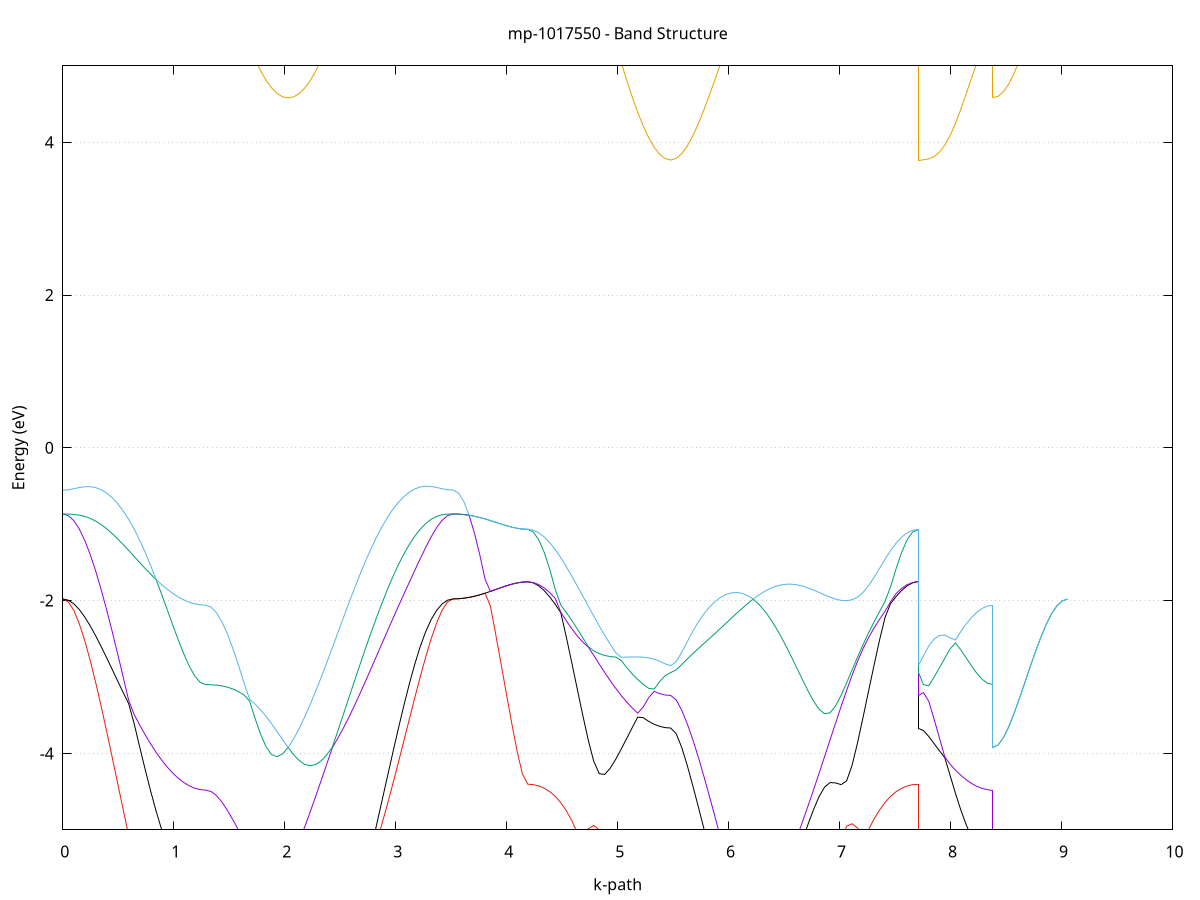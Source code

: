 set title 'mp-1017550 - Band Structure'
set xlabel 'k-path'
set ylabel 'Energy (eV)'
set grid y
set yrange [-5:5]
set terminal png size 800,600
set output 'mp-1017550_bands_gnuplot.png'
plot '-' using 1:2 with lines notitle, '-' using 1:2 with lines notitle, '-' using 1:2 with lines notitle, '-' using 1:2 with lines notitle, '-' using 1:2 with lines notitle, '-' using 1:2 with lines notitle, '-' using 1:2 with lines notitle, '-' using 1:2 with lines notitle, '-' using 1:2 with lines notitle, '-' using 1:2 with lines notitle, '-' using 1:2 with lines notitle, '-' using 1:2 with lines notitle, '-' using 1:2 with lines notitle, '-' using 1:2 with lines notitle, '-' using 1:2 with lines notitle, '-' using 1:2 with lines notitle, '-' using 1:2 with lines notitle, '-' using 1:2 with lines notitle, '-' using 1:2 with lines notitle, '-' using 1:2 with lines notitle, '-' using 1:2 with lines notitle, '-' using 1:2 with lines notitle, '-' using 1:2 with lines notitle, '-' using 1:2 with lines notitle, '-' using 1:2 with lines notitle, '-' using 1:2 with lines notitle, '-' using 1:2 with lines notitle, '-' using 1:2 with lines notitle, '-' using 1:2 with lines notitle, '-' using 1:2 with lines notitle, '-' using 1:2 with lines notitle, '-' using 1:2 with lines notitle, '-' using 1:2 with lines notitle, '-' using 1:2 with lines notitle, '-' using 1:2 with lines notitle, '-' using 1:2 with lines notitle, '-' using 1:2 with lines notitle, '-' using 1:2 with lines notitle, '-' using 1:2 with lines notitle, '-' using 1:2 with lines notitle, '-' using 1:2 with lines notitle, '-' using 1:2 with lines notitle, '-' using 1:2 with lines notitle, '-' using 1:2 with lines notitle, '-' using 1:2 with lines notitle, '-' using 1:2 with lines notitle, '-' using 1:2 with lines notitle, '-' using 1:2 with lines notitle, '-' using 1:2 with lines notitle, '-' using 1:2 with lines notitle, '-' using 1:2 with lines notitle, '-' using 1:2 with lines notitle, '-' using 1:2 with lines notitle, '-' using 1:2 with lines notitle, '-' using 1:2 with lines notitle, '-' using 1:2 with lines notitle, '-' using 1:2 with lines notitle, '-' using 1:2 with lines notitle, '-' using 1:2 with lines notitle, '-' using 1:2 with lines notitle, '-' using 1:2 with lines notitle, '-' using 1:2 with lines notitle, '-' using 1:2 with lines notitle, '-' using 1:2 with lines notitle
0.000000 -100.982612
0.049515 -100.982612
0.099031 -100.982612
0.148546 -100.982512
0.198061 -100.982412
0.247576 -100.982512
0.297092 -100.982412
0.346607 -100.982512
0.396122 -100.982412
0.445637 -100.982312
0.495153 -100.982312
0.544668 -100.982212
0.594183 -100.982212
0.643698 -100.982212
0.693214 -100.982212
0.742729 -100.982112
0.792244 -100.982012
0.841760 -100.982012
0.891275 -100.982012
0.940790 -100.982012
0.990305 -100.982012
1.039821 -100.981912
1.089336 -100.981912
1.138851 -100.981912
1.188366 -100.981912
1.237882 -100.981812
1.287397 -100.981812
1.287397 -100.981812
1.336949 -100.981912
1.386501 -100.981912
1.436053 -100.981912
1.485605 -100.981912
1.535157 -100.981912
1.584709 -100.981912
1.634261 -100.981912
1.683812 -100.981912
1.733364 -100.981812
1.782916 -100.981812
1.832468 -100.981812
1.882020 -100.981812
1.931572 -100.981812
1.981124 -100.981712
2.030676 -100.981712
2.030676 -100.981712
2.080228 -100.981812
2.129780 -100.981812
2.179332 -100.981812
2.228884 -100.981812
2.278436 -100.981812
2.327988 -100.981812
2.377539 -100.981812
2.427091 -100.981912
2.476643 -100.981912
2.526195 -100.981912
2.575747 -100.981912
2.625299 -100.982012
2.674851 -100.982012
2.724403 -100.982012
2.773955 -100.982112
2.823507 -100.982112
2.873059 -100.982112
2.922611 -100.982212
2.972163 -100.982212
3.021715 -100.982312
3.071267 -100.982212
3.120818 -100.982312
3.170370 -100.982412
3.219922 -100.982412
3.269474 -100.982512
3.319026 -100.982512
3.368578 -100.982512
3.418130 -100.982612
3.467682 -100.982612
3.517234 -100.982612
3.517234 -100.982612
3.565316 -100.982612
3.613398 -100.982512
3.661480 -100.982512
3.709562 -100.982512
3.757644 -100.982512
3.805726 -100.982512
3.853807 -100.982512
3.901889 -100.982412
3.949971 -100.982412
3.998053 -100.982412
4.046135 -100.982412
4.094217 -100.982412
4.142299 -100.982412
4.190381 -100.982412
4.190381 -100.982412
4.239896 -100.982412
4.289412 -100.982412
4.338927 -100.982412
4.388442 -100.982412
4.437957 -100.982412
4.487473 -100.982412
4.536988 -100.982412
4.586503 -100.982412
4.636018 -100.982412
4.685534 -100.982312
4.735049 -100.982312
4.784564 -100.982312
4.834080 -100.982312
4.883595 -100.982312
4.933110 -100.982212
4.982625 -100.982112
5.032141 -100.982112
5.081656 -100.982012
5.131171 -100.982012
5.180686 -100.981912
5.230202 -100.982012
5.279717 -100.981912
5.329232 -100.982012
5.378747 -100.981912
5.428263 -100.981912
5.477778 -100.981912
5.477778 -100.981912
5.527330 -100.981912
5.576882 -100.981812
5.626434 -100.981812
5.675986 -100.981912
5.725538 -100.981812
5.775090 -100.981812
5.824642 -100.981812
5.874194 -100.981812
5.923745 -100.981812
5.973297 -100.981812
6.022849 -100.981812
6.072401 -100.981812
6.121953 -100.981712
6.171505 -100.981712
6.221057 -100.981612
6.221057 -100.981612
6.270609 -100.981712
6.320161 -100.981712
6.369713 -100.981712
6.419265 -100.981712
6.468817 -100.981712
6.518369 -100.981712
6.567921 -100.981712
6.617473 -100.981812
6.667024 -100.981812
6.716576 -100.981912
6.766128 -100.981912
6.815680 -100.981912
6.865232 -100.982012
6.914784 -100.982012
6.964336 -100.982012
7.013888 -100.982112
7.063440 -100.982212
7.112992 -100.982212
7.162544 -100.982312
7.212096 -100.982312
7.261648 -100.982412
7.311200 -100.982512
7.360751 -100.982412
7.410303 -100.982412
7.459855 -100.982412
7.509407 -100.982512
7.558959 -100.982412
7.608511 -100.982412
7.658063 -100.982412
7.707615 -100.982412
7.707615 -100.981912
7.755697 -100.981912
7.803779 -100.981912
7.851861 -100.981912
7.899943 -100.981912
7.948025 -100.981912
7.996107 -100.981912
8.044189 -100.981912
8.092271 -100.981912
8.140352 -100.981912
8.188434 -100.981912
8.236516 -100.981912
8.284598 -100.981912
8.332680 -100.981812
8.380762 -100.981812
8.380762 -100.981712
8.428844 -100.981712
8.476926 -100.981812
8.525008 -100.981812
8.573090 -100.981812
8.621172 -100.981712
8.669254 -100.981712
8.717336 -100.981712
8.765418 -100.981712
8.813500 -100.981812
8.861582 -100.981812
8.909663 -100.981812
8.957745 -100.981712
9.005827 -100.981712
9.053909 -100.981612
e
0.000000 -98.783812
0.049515 -98.783812
0.099031 -98.783712
0.148546 -98.783612
0.198061 -98.783412
0.247576 -98.783212
0.297092 -98.783012
0.346607 -98.782812
0.396122 -98.782512
0.445637 -98.782112
0.495153 -98.781712
0.544668 -98.781312
0.594183 -98.781012
0.643698 -98.780612
0.693214 -98.780112
0.742729 -98.779712
0.792244 -98.779212
0.841760 -98.778712
0.891275 -98.778312
0.940790 -98.777812
0.990305 -98.777412
1.039821 -98.777012
1.089336 -98.776612
1.138851 -98.776312
1.188366 -98.776012
1.237882 -98.775812
1.287397 -98.775712
1.287397 -98.775712
1.336949 -98.775812
1.386501 -98.775812
1.436053 -98.775712
1.485605 -98.775612
1.535157 -98.775412
1.584709 -98.775212
1.634261 -98.775012
1.683812 -98.774712
1.733364 -98.774512
1.782916 -98.774212
1.832468 -98.773812
1.882020 -98.773512
1.931572 -98.773112
1.981124 -98.772712
2.030676 -98.772212
2.030676 -98.772212
2.080228 -98.772712
2.129780 -98.773212
2.179332 -98.773612
2.228884 -98.774112
2.278436 -98.774612
2.327988 -98.775112
2.377539 -98.775612
2.427091 -98.776112
2.476643 -98.776612
2.526195 -98.777112
2.575747 -98.777612
2.625299 -98.778212
2.674851 -98.778612
2.724403 -98.779112
2.773955 -98.779612
2.823507 -98.780012
2.873059 -98.780412
2.922611 -98.780912
2.972163 -98.781312
3.021715 -98.781712
3.071267 -98.782012
3.120818 -98.782312
3.170370 -98.782712
3.219922 -98.783012
3.269474 -98.783312
3.319026 -98.783412
3.368578 -98.783612
3.418130 -98.783712
3.467682 -98.783812
3.517234 -98.783812
3.517234 -98.783812
3.565316 -98.783812
3.613398 -98.783812
3.661480 -98.783712
3.709562 -98.783712
3.757644 -98.783712
3.805726 -98.783812
3.853807 -98.783812
3.901889 -98.783712
3.949971 -98.783712
3.998053 -98.783712
4.046135 -98.783712
4.094217 -98.783612
4.142299 -98.783512
4.190381 -98.783612
4.190381 -98.783612
4.239896 -98.783512
4.289412 -98.783512
4.338927 -98.783412
4.388442 -98.783312
4.437957 -98.783212
4.487473 -98.783012
4.536988 -98.782712
4.586503 -98.782412
4.636018 -98.782212
4.685534 -98.781812
4.735049 -98.781412
4.784564 -98.781112
4.834080 -98.780712
4.883595 -98.780312
4.933110 -98.779712
4.982625 -98.779312
5.032141 -98.778812
5.081656 -98.778312
5.131171 -98.777812
5.180686 -98.777412
5.230202 -98.777012
5.279717 -98.776612
5.329232 -98.776412
5.378747 -98.776112
5.428263 -98.775912
5.477778 -98.775912
5.477778 -98.775912
5.527330 -98.775812
5.576882 -98.775812
5.626434 -98.775712
5.675986 -98.775612
5.725538 -98.775412
5.775090 -98.775112
5.824642 -98.774912
5.874194 -98.774712
5.923745 -98.774412
5.973297 -98.774112
6.022849 -98.773812
6.072401 -98.773412
6.121953 -98.773012
6.171505 -98.772612
6.221057 -98.772112
6.221057 -98.772112
6.270609 -98.772612
6.320161 -98.773012
6.369713 -98.773512
6.419265 -98.774012
6.468817 -98.774512
6.518369 -98.775012
6.567921 -98.775412
6.617473 -98.775912
6.667024 -98.776412
6.716576 -98.777012
6.766128 -98.777612
6.815680 -98.778012
6.865232 -98.778512
6.914784 -98.779012
6.964336 -98.779512
7.013888 -98.780112
7.063440 -98.780512
7.112992 -98.781012
7.162544 -98.781412
7.212096 -98.781712
7.261648 -98.782212
7.311200 -98.782512
7.360751 -98.782812
7.410303 -98.783012
7.459855 -98.783212
7.509407 -98.783412
7.558959 -98.783512
7.608511 -98.783512
7.658063 -98.783512
7.707615 -98.783612
7.707615 -98.775912
7.755697 -98.775812
7.803779 -98.775912
7.851861 -98.775912
7.899943 -98.775812
7.948025 -98.775812
7.996107 -98.775912
8.044189 -98.775812
8.092271 -98.775812
8.140352 -98.775812
8.188434 -98.775812
8.236516 -98.775812
8.284598 -98.775812
8.332680 -98.775812
8.380762 -98.775712
8.380762 -98.772212
8.428844 -98.772212
8.476926 -98.772312
8.525008 -98.772312
8.573090 -98.772312
8.621172 -98.772212
8.669254 -98.772212
8.717336 -98.772212
8.765418 -98.772212
8.813500 -98.772312
8.861582 -98.772312
8.909663 -98.772312
8.957745 -98.772312
9.005827 -98.772212
9.053909 -98.772112
e
0.000000 -98.763212
0.049515 -98.763212
0.099031 -98.763212
0.148546 -98.763212
0.198061 -98.763212
0.247576 -98.763412
0.297092 -98.763512
0.346607 -98.763812
0.396122 -98.764012
0.445637 -98.764212
0.495153 -98.764412
0.544668 -98.764612
0.594183 -98.764912
0.643698 -98.765312
0.693214 -98.765612
0.742729 -98.765912
0.792244 -98.766212
0.841760 -98.766612
0.891275 -98.767012
0.940790 -98.767412
0.990305 -98.767712
1.039821 -98.768112
1.089336 -98.768412
1.138851 -98.768612
1.188366 -98.768812
1.237882 -98.769012
1.287397 -98.769012
1.287397 -98.769012
1.336949 -98.769112
1.386501 -98.769112
1.436053 -98.769312
1.485605 -98.769412
1.535157 -98.769412
1.584709 -98.769612
1.634261 -98.769812
1.683812 -98.770012
1.733364 -98.770312
1.782916 -98.770612
1.832468 -98.770812
1.882020 -98.771212
1.931572 -98.771512
1.981124 -98.771912
2.030676 -98.772212
2.030676 -98.772212
2.080228 -98.771912
2.129780 -98.771412
2.179332 -98.771012
2.228884 -98.770512
2.278436 -98.770112
2.327988 -98.769612
2.377539 -98.769212
2.427091 -98.768812
2.476643 -98.768412
2.526195 -98.768012
2.575747 -98.767512
2.625299 -98.767112
2.674851 -98.766712
2.724403 -98.766312
2.773955 -98.766012
2.823507 -98.765612
2.873059 -98.765212
2.922611 -98.765012
2.972163 -98.764612
3.021715 -98.764412
3.071267 -98.764112
3.120818 -98.763812
3.170370 -98.763712
3.219922 -98.763512
3.269474 -98.763412
3.319026 -98.763212
3.368578 -98.763112
3.418130 -98.763212
3.467682 -98.763212
3.517234 -98.763212
3.517234 -98.763212
3.565316 -98.763212
3.613398 -98.763012
3.661480 -98.763012
3.709562 -98.763012
3.757644 -98.763012
3.805726 -98.763012
3.853807 -98.763012
3.901889 -98.763012
3.949971 -98.763012
3.998053 -98.763012
4.046135 -98.763012
4.094217 -98.763012
4.142299 -98.763012
4.190381 -98.763012
4.190381 -98.763012
4.239896 -98.763012
4.289412 -98.763112
4.338927 -98.763112
4.388442 -98.763212
4.437957 -98.763312
4.487473 -98.763512
4.536988 -98.763712
4.586503 -98.763912
4.636018 -98.764112
4.685534 -98.764412
4.735049 -98.764612
4.784564 -98.765012
4.834080 -98.765312
4.883595 -98.765712
4.933110 -98.766012
4.982625 -98.766312
5.032141 -98.766712
5.081656 -98.767012
5.131171 -98.767412
5.180686 -98.767712
5.230202 -98.768112
5.279717 -98.768412
5.329232 -98.768712
5.378747 -98.768912
5.428263 -98.769012
5.477778 -98.769012
5.477778 -98.769012
5.527330 -98.769012
5.576882 -98.769112
5.626434 -98.769112
5.675986 -98.769312
5.725538 -98.769412
5.775090 -98.769612
5.824642 -98.769812
5.874194 -98.770012
5.923745 -98.770312
5.973297 -98.770612
6.022849 -98.770912
6.072401 -98.771212
6.121953 -98.771512
6.171505 -98.771812
6.221057 -98.772112
6.221057 -98.772112
6.270609 -98.771812
6.320161 -98.771412
6.369713 -98.770912
6.419265 -98.770512
6.468817 -98.770112
6.518369 -98.769612
6.567921 -98.769212
6.617473 -98.768712
6.667024 -98.768312
6.716576 -98.767912
6.766128 -98.767512
6.815680 -98.767112
6.865232 -98.766712
6.914784 -98.766312
6.964336 -98.765912
7.013888 -98.765612
7.063440 -98.765312
7.112992 -98.765012
7.162544 -98.764712
7.212096 -98.764412
7.261648 -98.764212
7.311200 -98.764012
7.360751 -98.763712
7.410303 -98.763512
7.459855 -98.763312
7.509407 -98.763312
7.558959 -98.763112
7.608511 -98.763112
7.658063 -98.763012
7.707615 -98.763012
7.707615 -98.769012
7.755697 -98.769012
7.803779 -98.769112
7.851861 -98.769112
7.899943 -98.769012
7.948025 -98.769012
7.996107 -98.769112
8.044189 -98.769012
8.092271 -98.769012
8.140352 -98.769112
8.188434 -98.769112
8.236516 -98.769112
8.284598 -98.769112
8.332680 -98.769012
8.380762 -98.769012
8.380762 -98.772212
8.428844 -98.772212
8.476926 -98.772312
8.525008 -98.772312
8.573090 -98.772312
8.621172 -98.772212
8.669254 -98.772212
8.717336 -98.772212
8.765418 -98.772212
8.813500 -98.772312
8.861582 -98.772312
8.909663 -98.772312
8.957745 -98.772312
9.005827 -98.772212
9.053909 -98.772112
e
0.000000 -17.601712
0.049515 -17.596312
0.099031 -17.580112
0.148546 -17.553212
0.198061 -17.515812
0.247576 -17.467812
0.297092 -17.409412
0.346607 -17.340812
0.396122 -17.262112
0.445637 -17.173712
0.495153 -17.075912
0.544668 -16.969112
0.594183 -16.853712
0.643698 -16.730212
0.693214 -16.599512
0.742729 -16.462212
0.792244 -16.319412
0.841760 -16.172212
0.891275 -16.022312
0.940790 -15.871412
0.990305 -15.721912
1.039821 -15.576912
1.089336 -15.440512
1.138851 -15.318412
1.188366 -15.218612
1.237882 -15.151412
1.287397 -15.127412
1.287397 -15.127412
1.336949 -15.123412
1.386501 -15.111412
1.436053 -15.091412
1.485605 -15.063812
1.535157 -15.028612
1.584709 -14.986412
1.634261 -14.937612
1.683812 -14.882812
1.733364 -14.822712
1.782916 -14.758012
1.832468 -14.689812
1.882020 -14.619212
1.931572 -14.547212
1.981124 -14.475212
2.030676 -14.404912
2.030676 -14.404912
2.080228 -14.481612
2.129780 -14.573512
2.179332 -14.679812
2.228884 -14.799412
2.278436 -14.930612
2.327988 -15.071512
2.377539 -15.220112
2.427091 -15.374212
2.476643 -15.531712
2.526195 -15.691012
2.575747 -15.850112
2.625299 -16.007612
2.674851 -16.161912
2.724403 -16.312212
2.773955 -16.457212
2.823507 -16.595812
2.873059 -16.727612
2.922611 -16.851812
2.972163 -16.967712
3.021715 -17.074912
3.071267 -17.172812
3.120818 -17.261412
3.170370 -17.340312
3.219922 -17.409012
3.269474 -17.467512
3.319026 -17.515612
3.368578 -17.553112
3.418130 -17.580112
3.467682 -17.596312
3.517234 -17.601712
3.517234 -17.601712
3.565316 -17.596412
3.613398 -17.580612
3.661480 -17.554412
3.709562 -17.517912
3.757644 -17.471212
3.805726 -17.414412
3.853807 -17.347712
3.901889 -17.271412
3.949971 -17.185912
3.998053 -17.091812
4.046135 -16.990012
4.094217 -16.882612
4.142299 -16.776612
4.190381 -16.714112
4.190381 -16.714112
4.239896 -16.709212
4.289412 -16.694112
4.338927 -16.669212
4.388442 -16.634312
4.437957 -16.589812
4.487473 -16.535712
4.536988 -16.472412
4.586503 -16.400212
4.636018 -16.319312
4.685534 -16.230312
4.735049 -16.133812
4.784564 -16.030612
4.834080 -15.921312
4.883595 -15.807212
4.933110 -15.689312
4.982625 -15.569312
5.032141 -15.448812
5.081656 -15.330112
5.131171 -15.215412
5.180686 -15.107512
5.230202 -15.009412
5.279717 -14.923912
5.329232 -14.853912
5.378747 -14.801912
5.428263 -14.769912
5.477778 -14.759112
5.477778 -14.759112
5.527330 -14.755812
5.576882 -14.745712
5.626434 -14.729412
5.675986 -14.707012
5.725538 -14.679212
5.775090 -14.646712
5.824642 -14.610512
5.874194 -14.571812
5.923745 -14.531912
5.973297 -14.492412
6.022849 -14.455112
6.072401 -14.422012
6.121953 -14.395212
6.171505 -14.377112
6.221057 -14.369612
6.221057 -14.369612
6.270609 -14.376012
6.320161 -14.394012
6.369713 -14.428412
6.419265 -14.478412
6.468817 -14.543612
6.518369 -14.623112
6.567921 -14.715412
6.617473 -14.818812
6.667024 -14.931212
6.716576 -15.050412
6.766128 -15.174312
6.815680 -15.300912
6.865232 -15.428412
6.914784 -15.555112
6.964336 -15.679612
7.013888 -15.800612
7.063440 -15.916912
7.112992 -16.027612
7.162544 -16.131912
7.212096 -16.229012
7.261648 -16.318412
7.311200 -16.399612
7.360751 -16.472012
7.410303 -16.535512
7.459855 -16.589612
7.509407 -16.634312
7.558959 -16.669112
7.608511 -16.694112
7.658063 -16.709112
7.707615 -16.714112
7.707615 -14.759112
7.755697 -14.775512
7.803779 -14.810812
7.851861 -14.851412
7.899943 -14.892712
7.948025 -14.932812
7.996107 -14.970712
8.044189 -15.005312
8.092271 -15.036512
8.140352 -15.063512
8.188434 -15.086112
8.236516 -15.104112
8.284598 -15.117012
8.332680 -15.124812
8.380762 -15.127412
8.380762 -14.404912
8.428844 -14.404412
8.476926 -14.403312
8.525008 -14.401212
8.573090 -14.398412
8.621172 -14.395012
8.669254 -14.391312
8.717336 -14.387412
8.765418 -14.383512
8.813500 -14.379812
8.861582 -14.376412
8.909663 -14.373612
8.957745 -14.371412
9.005827 -14.370112
9.053909 -14.369612
e
0.000000 -15.040212
0.049515 -15.036312
0.099031 -15.024712
0.148546 -15.005412
0.198061 -14.978712
0.247576 -14.945112
0.297092 -14.904612
0.346607 -14.858012
0.396122 -14.805712
0.445637 -14.748612
0.495153 -14.687612
0.544668 -14.623712
0.594183 -14.558212
0.643698 -14.492712
0.693214 -14.428712
0.742729 -14.368112
0.792244 -14.313112
0.841760 -14.265812
0.891275 -14.228412
0.940790 -14.202712
0.990305 -14.190212
1.039821 -14.191612
1.089336 -14.205912
1.138851 -14.230212
1.188366 -14.258712
1.237882 -14.282512
1.287397 -14.291912
1.287397 -14.291912
1.336949 -14.290412
1.386501 -14.285812
1.436053 -14.278612
1.485605 -14.269312
1.535157 -14.258612
1.584709 -14.247812
1.634261 -14.237912
1.683812 -14.230612
1.733364 -14.227612
1.782916 -14.230712
1.832468 -14.241912
1.882020 -14.263312
1.931572 -14.296612
1.981124 -14.343512
2.030676 -14.404912
2.030676 -14.404912
2.080228 -14.337712
2.129780 -14.275212
2.179332 -14.219212
2.228884 -14.171312
2.278436 -14.132912
2.327988 -14.105212
2.377539 -14.089312
2.427091 -14.085512
2.476643 -14.093912
2.526195 -14.114112
2.575747 -14.145312
2.625299 -14.186512
2.674851 -14.235912
2.724403 -14.292412
2.773955 -14.354112
2.823507 -14.419312
2.873059 -14.486612
2.922611 -14.554412
2.972163 -14.621312
3.021715 -14.686112
3.071267 -14.747712
3.120818 -14.805112
3.170370 -14.857612
3.219922 -14.904412
3.269474 -14.944912
3.319026 -14.978712
3.368578 -15.005312
3.418130 -15.024612
3.467682 -15.036312
3.517234 -15.040212
3.517234 -15.040212
3.565316 -15.054412
3.613398 -15.096212
3.661480 -15.163312
3.709562 -15.252712
3.757644 -15.360612
3.805726 -15.482912
3.853807 -15.615712
3.901889 -15.755512
3.949971 -15.899212
3.998053 -16.043912
4.046135 -16.186912
4.094217 -16.324512
4.142299 -16.449012
4.190381 -16.517712
4.190381 -16.517712
4.239896 -16.512812
4.289412 -16.498012
4.338927 -16.473512
4.388442 -16.439412
4.437957 -16.395812
4.487473 -16.343012
4.536988 -16.281212
4.586503 -16.210812
4.636018 -16.132412
4.685534 -16.046312
4.735049 -15.953312
4.784564 -15.854012
4.834080 -15.749312
4.883595 -15.640312
4.933110 -15.528212
4.982625 -15.414212
5.032141 -15.300212
5.081656 -15.187812
5.131171 -15.079112
5.180686 -14.976512
5.230202 -14.882612
5.279717 -14.800012
5.329232 -14.731812
5.378747 -14.680512
5.428263 -14.648712
5.477778 -14.637912
5.477778 -14.637912
5.527330 -14.635412
5.576882 -14.628212
5.626434 -14.616512
5.675986 -14.600512
5.725538 -14.580612
5.775090 -14.557512
5.824642 -14.531812
5.874194 -14.504512
5.923745 -14.476612
5.973297 -14.449212
6.022849 -14.423612
6.072401 -14.401312
6.121953 -14.383712
6.171505 -14.372712
6.221057 -14.369512
6.221057 -14.369512
6.270609 -14.374712
6.320161 -14.393212
6.369713 -14.422212
6.419265 -14.463612
6.468817 -14.517512
6.518369 -14.583712
6.567921 -14.661512
6.617473 -14.749612
6.667024 -14.846812
6.716576 -14.951312
6.766128 -15.061512
6.815680 -15.175412
6.865232 -15.291512
6.914784 -15.408212
6.964336 -15.523912
7.013888 -15.637312
7.063440 -15.747112
7.112992 -15.852412
7.162544 -15.952112
7.212096 -16.045412
7.261648 -16.131812
7.311200 -16.210412
7.360751 -16.280812
7.410303 -16.342712
7.459855 -16.395612
7.509407 -16.439312
7.558959 -16.473512
7.608511 -16.498012
7.658063 -16.512812
7.707615 -16.517712
7.707615 -14.637912
7.755697 -14.621712
7.803779 -14.587112
7.851861 -14.547612
7.899943 -14.507912
7.948025 -14.469712
7.996107 -14.434212
8.044189 -14.401912
8.092271 -14.373312
8.140352 -14.348812
8.188434 -14.328412
8.236516 -14.312512
8.284598 -14.301112
8.332680 -14.294212
8.380762 -14.291912
8.380762 -14.404912
8.428844 -14.404412
8.476926 -14.403212
8.525008 -14.401212
8.573090 -14.398412
8.621172 -14.395012
8.669254 -14.391312
8.717336 -14.387412
8.765418 -14.383512
8.813500 -14.379812
8.861582 -14.376412
8.909663 -14.373612
8.957745 -14.371412
9.005827 -14.370112
9.053909 -14.369512
e
0.000000 -8.736112
0.049515 -8.730112
0.099031 -8.712112
0.148546 -8.682312
0.198061 -8.640712
0.247576 -8.587412
0.297092 -8.522512
0.346607 -8.446412
0.396122 -8.359212
0.445637 -8.261412
0.495153 -8.153312
0.544668 -8.035712
0.594183 -7.909212
0.643698 -7.775112
0.693214 -7.634912
0.742729 -7.490812
0.792244 -7.346512
0.841760 -7.208612
0.891275 -7.095012
0.940790 -7.083912
0.990305 -7.203612
1.039821 -7.329412
1.089336 -7.430412
1.138851 -7.503512
1.188366 -7.550512
1.237882 -7.575812
1.287397 -7.583612
1.287397 -7.583612
1.336949 -7.584612
1.386501 -7.587712
1.436053 -7.593412
1.485605 -7.602712
1.535157 -7.616612
1.584709 -7.636512
1.634261 -7.663412
1.683812 -7.698012
1.733364 -7.739912
1.782916 -7.787412
1.832468 -7.837312
1.882020 -7.885212
1.931572 -7.925812
1.981124 -7.953612
2.030676 -7.963912
2.030676 -7.963912
2.080228 -7.952512
2.129780 -7.916412
2.179332 -7.854012
2.228884 -7.764312
2.278436 -7.647612
2.327988 -7.504612
2.377539 -7.336712
2.427091 -7.146212
2.476643 -6.937112
2.526195 -6.740312
2.575747 -6.806512
2.625299 -6.971112
2.674851 -7.139512
2.724403 -7.305112
2.773955 -7.465412
2.823507 -7.619312
2.873059 -7.765512
2.922611 -7.903312
2.972163 -8.032012
3.021715 -8.151012
3.071267 -8.260012
3.120818 -8.358312
3.170370 -8.445812
3.219922 -8.522212
3.269474 -8.587212
3.319026 -8.640612
3.368578 -8.682212
3.418130 -8.712112
3.467682 -8.730112
3.517234 -8.736112
3.517234 -8.736112
3.565316 -8.710712
3.613398 -8.635512
3.661480 -8.512812
3.709562 -8.346012
3.757644 -8.139512
3.805726 -7.897812
3.853807 -7.625512
3.901889 -7.327512
3.949971 -7.008812
3.998053 -6.675312
4.046135 -6.335612
4.094217 -6.006012
4.142299 -5.727112
4.190381 -5.602812
4.190381 -5.602812
4.239896 -5.596812
4.289412 -5.579112
4.338927 -5.549712
4.388442 -5.508912
4.437957 -5.457012
4.487473 -5.394612
4.536988 -5.322612
4.586503 -5.242212
4.636018 -5.156012
4.685534 -5.223612
4.735049 -5.434112
4.784564 -5.666912
4.834080 -5.917312
4.883595 -6.180112
4.933110 -6.449912
4.982625 -6.721212
5.032141 -6.988712
5.081656 -7.247112
5.131171 -7.491512
5.180686 -7.716812
5.230202 -7.918312
5.279717 -8.091212
5.329232 -8.231112
5.378747 -8.334212
5.428263 -8.397412
5.477778 -8.418712
5.477778 -8.418712
5.527330 -8.412812
5.576882 -8.394912
5.626434 -8.365212
5.675986 -8.323812
5.725538 -8.271012
5.775090 -8.207212
5.824642 -8.132912
5.874194 -8.049012
5.923745 -7.956512
5.973297 -7.857612
6.022849 -7.755412
6.072401 -7.655912
6.121953 -7.569412
6.171505 -7.511412
6.221057 -7.492912
6.221057 -7.492912
6.270609 -7.504312
6.320161 -7.521612
6.369713 -7.525212
6.419265 -7.504112
6.468817 -7.453012
6.518369 -7.369612
6.567921 -7.253912
6.617473 -7.106812
6.667024 -6.930112
6.716576 -6.813512
6.766128 -6.693412
6.815680 -6.554112
6.865232 -6.398612
6.914784 -6.230212
6.964336 -6.052012
7.013888 -5.867812
7.063440 -5.681312
7.112992 -5.496612
7.162544 -5.317912
7.212096 -5.149412
7.261648 -5.154012
7.311200 -5.241312
7.360751 -5.322012
7.410303 -5.394312
7.459855 -5.456812
7.509407 -5.508712
7.558959 -5.549612
7.608511 -5.579112
7.658063 -5.596812
7.707615 -5.602812
7.707615 -8.418712
7.755697 -8.413712
7.803779 -8.398512
7.851861 -8.372712
7.899943 -8.335512
7.948025 -8.286412
7.996107 -8.225212
8.044189 -8.151912
8.092271 -8.067412
8.140352 -7.973312
8.188434 -7.873012
8.236516 -7.771812
8.284598 -7.679112
8.332680 -7.610012
8.380762 -7.583612
8.380762 -7.963912
8.428844 -7.959712
8.476926 -7.947212
8.525008 -7.926512
8.573090 -7.898012
8.621172 -7.862412
8.669254 -7.820312
8.717336 -7.772812
8.765418 -7.721512
8.813500 -7.668312
8.861582 -7.615912
8.909663 -7.567812
8.957745 -7.528412
9.005827 -7.502212
9.053909 -7.492912
e
0.000000 -1.977812
0.049515 -2.016512
0.099031 -2.127912
0.148546 -2.301212
0.198061 -2.524112
0.247576 -2.785612
0.297092 -3.076512
0.346607 -3.389312
0.396122 -3.717312
0.445637 -4.054712
0.495153 -4.396612
0.544668 -4.738112
0.594183 -5.074812
0.643698 -5.402812
0.693214 -5.717912
0.742729 -6.016112
0.792244 -6.293012
0.841760 -6.542512
0.891275 -6.749812
0.940790 -6.843512
0.990305 -6.806012
1.039821 -6.774312
1.089336 -6.783212
1.138851 -6.824512
1.188366 -6.876212
1.237882 -6.916712
1.287397 -6.931912
1.287397 -6.931912
1.336949 -6.925312
1.386501 -6.905412
1.436053 -6.872412
1.485605 -6.826312
1.535157 -6.767212
1.584709 -6.695512
1.634261 -6.611212
1.683812 -6.514812
1.733364 -6.406612
1.782916 -6.287112
1.832468 -6.156812
1.882020 -6.016412
1.931572 -5.867412
1.981124 -5.714112
2.030676 -5.602912
2.030676 -5.602912
2.080228 -5.703112
2.129780 -5.848412
2.179332 -5.981912
2.228884 -6.094512
2.278436 -6.181812
2.327988 -6.240712
2.377539 -6.269312
2.427091 -6.266812
2.476643 -6.428612
2.526195 -6.563012
2.575747 -6.418212
2.625299 -6.157812
2.674851 -5.876412
2.724403 -5.607412
2.773955 -5.404212
2.823507 -5.180212
2.873059 -4.938112
2.922611 -4.680712
2.972163 -4.411112
3.021715 -4.132512
3.071267 -3.848312
3.120818 -3.562512
3.170370 -3.279412
3.219922 -3.004112
3.269474 -2.742712
3.319026 -2.502512
3.368578 -2.292912
3.418130 -2.126112
3.467682 -2.016412
3.517234 -1.977812
3.517234 -1.977812
3.565316 -1.975612
3.613398 -1.968812
3.661480 -1.957912
3.709562 -1.942912
3.757644 -1.924512
3.805726 -1.903112
3.853807 -2.074212
3.901889 -2.446812
3.949971 -2.832612
3.998053 -3.223512
4.046135 -3.609412
4.094217 -3.972812
4.142299 -4.272112
4.190381 -4.403412
4.190381 -4.403412
4.239896 -4.409112
4.289412 -4.426512
4.338927 -4.456612
4.388442 -4.501412
4.437957 -4.563112
4.487473 -4.644912
4.536988 -4.749712
4.586503 -4.880112
4.636018 -5.037712
4.685534 -5.067012
4.735049 -4.987512
4.784564 -4.943712
4.834080 -5.000512
4.883595 -5.195012
4.933110 -5.462012
4.982625 -5.746812
5.032141 -6.027312
5.081656 -6.294112
5.131171 -6.541412
5.180686 -6.765212
5.230202 -6.962012
5.279717 -7.128312
5.329232 -7.261312
5.378747 -7.358412
5.428263 -7.417512
5.477778 -7.437312
5.477778 -7.437312
5.527330 -7.433112
5.576882 -7.420212
5.626434 -7.398812
5.675986 -7.368912
5.725538 -7.330412
5.775090 -7.283512
5.824642 -7.228212
5.874194 -7.164612
5.923745 -7.093012
5.973297 -7.013812
6.022849 -6.927912
6.072401 -6.837512
6.121953 -6.747912
6.171505 -6.676612
6.221057 -6.670412
6.221057 -6.670412
6.270609 -6.748112
6.320161 -6.849912
6.369713 -6.939612
6.419265 -7.005612
6.468817 -7.043912
6.518369 -7.053112
6.567921 -7.033412
6.617473 -6.985812
6.667024 -6.911812
6.716576 -6.726012
6.766128 -6.497012
6.815680 -6.246012
6.865232 -5.976612
6.914784 -5.693612
6.964336 -5.406212
7.013888 -5.137112
7.063440 -4.952512
7.112992 -4.920712
7.162544 -4.978812
7.212096 -5.063812
7.261648 -4.994812
7.311200 -4.857312
7.360751 -4.739012
7.410303 -4.640612
7.459855 -4.561812
7.509407 -4.501112
7.558959 -4.456612
7.608511 -4.426512
7.658063 -4.409112
7.707615 -4.403412
7.707615 -7.437312
7.755697 -7.428012
7.803779 -7.400512
7.851861 -7.356412
7.899943 -7.298012
7.948025 -7.228712
7.996107 -7.152812
8.044189 -7.075612
8.092271 -7.003512
8.140352 -6.944112
8.188434 -6.905112
8.236516 -6.891512
8.284598 -6.901212
8.332680 -6.921512
8.380762 -6.931912
8.380762 -5.602912
8.428844 -5.628112
8.476926 -5.697612
8.525008 -5.797412
8.573090 -5.913312
8.621172 -6.034612
8.669254 -6.153912
8.717336 -6.266312
8.765418 -6.368412
8.813500 -6.457912
8.861582 -6.533012
8.909663 -6.592512
8.957745 -6.635612
9.005827 -6.661712
9.053909 -6.670412
e
0.000000 -1.977812
0.049515 -1.994012
0.099031 -2.041412
0.148546 -2.116612
0.198061 -2.215112
0.247576 -2.332112
0.297092 -2.463212
0.346607 -2.604212
0.396122 -2.751612
0.445637 -2.902412
0.495153 -3.054012
0.544668 -3.204112
0.594183 -3.351012
0.643698 -3.615012
0.693214 -3.917612
0.742729 -4.212612
0.792244 -4.495312
0.841760 -4.760112
0.891275 -4.999412
0.940790 -5.203112
0.990305 -5.357612
1.039821 -5.449912
1.089336 -5.477312
1.138851 -5.455512
1.188366 -5.411912
1.237882 -5.373112
1.287397 -5.357912
1.287397 -5.357912
1.336949 -5.353812
1.386501 -5.341512
1.436053 -5.321312
1.485605 -5.293512
1.535157 -5.258812
1.584709 -5.218212
1.634261 -5.173512
1.683812 -5.256312
1.733364 -5.360012
1.782916 -5.444212
1.832468 -5.507612
1.882020 -5.551312
1.931572 -5.578212
1.981124 -5.593312
2.030676 -5.602912
2.030676 -5.602912
2.080228 -5.614812
2.129780 -5.637812
2.179332 -5.680712
2.228884 -5.749712
2.278436 -5.846612
2.327988 -5.968912
2.377539 -6.111012
2.427091 -6.266512
2.476643 -6.231812
2.526195 -6.165512
2.575747 -6.068312
2.625299 -5.941712
2.674851 -5.787412
2.724403 -5.581312
2.773955 -5.275412
2.823507 -4.961512
2.873059 -4.642512
2.922611 -4.321512
2.972163 -4.002212
3.021715 -3.688912
3.071267 -3.386712
3.120818 -3.101312
3.170370 -2.839312
3.219922 -2.607012
3.269474 -2.409512
3.319026 -2.249912
3.368578 -2.128512
3.418130 -2.043912
3.467682 -1.994112
3.517234 -1.977812
3.517234 -1.977812
3.565316 -1.975512
3.613398 -1.968812
3.661480 -1.957812
3.709562 -1.942912
3.757644 -1.924412
3.805726 -1.903012
3.853807 -1.879512
3.901889 -1.854712
3.949971 -1.829712
3.998053 -1.806012
4.046135 -1.785112
4.094217 -1.768612
4.142299 -1.757912
4.190381 -1.754312
4.190381 -1.754312
4.239896 -1.767612
4.289412 -1.807012
4.338927 -1.869912
4.388442 -1.952612
4.437957 -2.050012
4.487473 -2.157312
4.536988 -2.473812
4.586503 -2.811212
4.636018 -3.156012
4.685534 -3.498412
4.735049 -3.824212
4.784564 -4.102412
4.834080 -4.265812
4.883595 -4.275312
4.933110 -4.194312
4.982625 -4.076812
5.032141 -3.943812
5.081656 -3.804312
5.131171 -3.663612
5.180686 -3.525412
5.230202 -3.532112
5.279717 -3.580712
5.329232 -3.618812
5.378747 -3.646212
5.428263 -3.662712
5.477778 -3.668212
5.477778 -3.668212
5.527330 -3.740912
5.576882 -3.919912
5.626434 -4.153412
5.675986 -4.414812
5.725538 -4.690812
5.775090 -4.973012
5.824642 -5.255112
5.874194 -5.531312
5.923745 -5.796012
5.973297 -6.043412
6.022849 -6.266512
6.072401 -6.455812
6.121953 -6.597812
6.171505 -6.673912
6.221057 -6.670412
6.221057 -6.670412
6.270609 -6.595012
6.320161 -6.469712
6.369713 -6.313612
6.419265 -6.137712
6.468817 -5.948412
6.518369 -5.749712
6.567921 -5.544912
6.617473 -5.336812
6.667024 -5.128612
6.716576 -4.924912
6.766128 -4.732612
6.815680 -4.564112
6.865232 -4.439812
6.914784 -4.382112
6.964336 -4.387012
7.013888 -4.409012
7.063440 -4.358812
7.112992 -4.155212
7.162544 -3.856412
7.212096 -3.524212
7.261648 -3.181912
7.311200 -2.841312
7.360751 -2.513112
7.410303 -2.217712
7.459855 -2.037412
7.509407 -1.946312
7.558959 -1.867612
7.608511 -1.806512
7.658063 -1.767612
7.707615 -1.754312
7.707615 -3.668212
7.755697 -3.701612
7.803779 -3.779012
7.851861 -3.871612
7.899943 -3.966112
7.948025 -4.057012
7.996107 -4.289212
8.044189 -4.523012
8.092271 -4.739912
8.140352 -4.932312
8.188434 -5.092712
8.236516 -5.215112
8.284598 -5.297612
8.332680 -5.343412
8.380762 -5.357912
8.380762 -5.602912
8.428844 -5.628112
8.476926 -5.697612
8.525008 -5.797412
8.573090 -5.913212
8.621172 -6.034512
8.669254 -6.153912
8.717336 -6.266312
8.765418 -6.368412
8.813500 -6.457912
8.861582 -6.533012
8.909663 -6.592512
8.957745 -6.635612
9.005827 -6.661712
9.053909 -6.670412
e
0.000000 -0.865712
0.049515 -0.887212
0.099031 -0.952612
0.148546 -1.061912
0.198061 -1.212212
0.247576 -1.398812
0.297092 -1.616712
0.346607 -1.860712
0.396122 -2.125812
0.445637 -2.407512
0.495153 -2.701212
0.544668 -3.003012
0.594183 -3.308912
0.643698 -3.493112
0.693214 -3.628812
0.742729 -3.757112
0.792244 -3.877012
0.841760 -3.987712
0.891275 -4.088312
0.940790 -4.178412
0.990305 -4.257412
1.039821 -4.324912
1.089336 -4.380512
1.138851 -4.424112
1.188366 -4.455412
1.237882 -4.474212
1.287397 -4.480412
1.287397 -4.480412
1.336949 -4.499412
1.386501 -4.554512
1.436053 -4.640812
1.485605 -4.750812
1.535157 -4.876112
1.584709 -5.007612
1.634261 -5.136912
1.683812 -5.127712
1.733364 -5.086212
1.782916 -5.058512
1.832468 -5.059812
1.882020 -5.107812
1.931572 -5.208112
1.981124 -5.343312
2.030676 -5.446412
2.030676 -5.446412
2.080228 -5.331312
2.129780 -5.153912
2.179332 -4.964312
2.228884 -4.767312
2.278436 -4.564612
2.327988 -4.357112
2.377539 -4.145912
2.427091 -3.931812
2.476643 -3.805612
2.526195 -3.674912
2.575747 -3.533412
2.625299 -3.383412
2.674851 -3.227212
2.724403 -3.066512
2.773955 -2.902912
2.823507 -2.737712
2.873059 -2.572112
2.922611 -2.407312
2.972163 -2.243812
3.021715 -2.082212
3.071267 -1.922712
3.120818 -1.765012
3.170370 -1.609212
3.219922 -1.455612
3.269474 -1.306512
3.319026 -1.167012
3.368578 -1.044612
3.418130 -0.948512
3.467682 -0.886912
3.517234 -0.865712
3.517234 -0.865712
3.565316 -0.867712
3.613398 -0.873512
3.661480 -0.883012
3.709562 -1.115912
3.757644 -1.399912
3.805726 -1.722412
3.853807 -1.879412
3.901889 -1.854612
3.949971 -1.829712
3.998053 -1.806012
4.046135 -1.785112
4.094217 -1.768512
4.142299 -1.757912
4.190381 -1.754212
4.190381 -1.754212
4.239896 -1.763412
4.289412 -1.790712
4.338927 -1.835312
4.388442 -1.895812
4.437957 -1.970512
4.487473 -2.150712
4.536988 -2.263912
4.586503 -2.367612
4.636018 -2.461712
4.685534 -2.542312
4.735049 -2.607912
4.784564 -2.717012
4.834080 -2.831112
4.883595 -2.941912
4.933110 -3.048112
4.982625 -3.148512
5.032141 -3.242012
5.081656 -3.327812
5.131171 -3.405212
5.180686 -3.473512
5.230202 -3.393112
5.279717 -3.269712
5.329232 -3.188812
5.378747 -3.218012
5.428263 -3.235612
5.477778 -3.241512
5.477778 -3.241512
5.527330 -3.299212
5.576882 -3.433112
5.626434 -3.608512
5.675986 -3.813812
5.725538 -4.042512
5.775090 -4.289212
5.824642 -4.547912
5.874194 -4.813012
5.923745 -5.079012
5.973297 -5.340312
6.022849 -5.591512
6.072401 -5.826112
6.121953 -6.034912
6.171505 -6.197112
6.221057 -6.262612
6.221057 -6.262612
6.270609 -6.210212
6.320161 -6.097312
6.369713 -5.958512
6.419265 -5.804512
6.468817 -5.639112
6.518369 -5.463912
6.567921 -5.280112
6.617473 -5.088312
6.667024 -4.889512
6.716576 -4.684312
6.766128 -4.473612
6.815680 -4.258612
6.865232 -4.040512
6.914784 -3.820912
6.964336 -3.601812
7.013888 -3.385712
7.063440 -3.175812
7.112992 -2.976212
7.162544 -2.791612
7.212096 -2.626412
7.261648 -2.482212
7.311200 -2.356312
7.360751 -2.242712
7.410303 -2.136912
7.459855 -2.015312
7.509407 -1.908512
7.558959 -1.838712
7.608511 -1.791412
7.658063 -1.763512
7.707615 -1.754212
7.707615 -3.241512
7.755697 -3.203812
7.803779 -3.318312
7.851861 -3.553512
7.899943 -3.798112
7.948025 -4.045412
7.996107 -4.141612
8.044189 -4.218412
8.092271 -4.286412
8.140352 -4.344812
8.188434 -4.393212
8.236516 -4.431212
8.284598 -4.458512
8.332680 -4.474912
8.380762 -4.480412
8.380762 -5.446412
8.428844 -5.455312
8.476926 -5.481712
8.525008 -5.524412
8.573090 -5.581812
8.621172 -5.651512
8.669254 -5.731012
8.717336 -5.817212
8.765418 -5.906512
8.813500 -5.995112
8.861582 -6.078912
8.909663 -6.152712
8.957745 -6.211412
9.005827 -6.249412
9.053909 -6.262612
e
0.000000 -0.865712
0.049515 -0.867012
0.099031 -0.871512
0.148546 -0.881212
0.198061 -0.898312
0.247576 -0.924212
0.297092 -0.960012
0.346607 -1.005712
0.396122 -1.060512
0.445637 -1.123412
0.495153 -1.192712
0.544668 -1.267012
0.594183 -1.344412
0.643698 -1.423412
0.693214 -1.502412
0.742729 -1.579912
0.792244 -1.654612
0.841760 -1.726612
0.891275 -1.919712
0.940790 -2.118212
0.990305 -2.317512
1.039821 -2.512112
1.089336 -2.694712
1.138851 -2.856212
1.188366 -2.985412
1.237882 -3.070112
1.287397 -3.099712
1.287397 -3.099712
1.336949 -3.101412
1.386501 -3.106912
1.436053 -3.117312
1.485605 -3.134112
1.535157 -3.158812
1.584709 -3.192412
1.634261 -3.236012
1.683812 -3.317912
1.733364 -3.545612
1.782916 -3.751512
1.832468 -3.915712
1.882020 -4.016112
1.931572 -4.042512
1.981124 -4.005412
2.030676 -3.923212
2.030676 -3.923212
2.080228 -4.016812
2.129780 -4.093212
2.179332 -4.143712
2.228884 -4.162112
2.278436 -4.146012
2.327988 -4.097512
2.377539 -4.021212
2.427091 -3.922312
2.476643 -3.715812
2.526195 -3.498712
2.575747 -3.281612
2.625299 -3.065512
2.674851 -2.851612
2.724403 -2.641312
2.773955 -2.435812
2.823507 -2.236812
2.873059 -2.045812
2.922611 -1.864612
2.972163 -1.694812
3.021715 -1.538012
3.071267 -1.395812
3.120818 -1.269312
3.170370 -1.159512
3.219922 -1.067112
3.269474 -0.992512
3.319026 -0.935912
3.368578 -0.897312
3.418130 -0.875712
3.467682 -0.867312
3.517234 -0.865712
3.517234 -0.865712
3.565316 -0.867712
3.613398 -0.873412
3.661480 -0.883012
3.709562 -0.896112
3.757644 -0.912412
3.805726 -0.931312
3.853807 -0.952412
3.901889 -0.974712
3.949971 -0.997412
3.998053 -1.019012
4.046135 -1.038212
4.094217 -1.053512
4.142299 -1.063312
4.190381 -1.066712
4.190381 -1.066712
4.239896 -1.102112
4.289412 -1.205712
4.338927 -1.371712
4.388442 -1.591312
4.437957 -1.854712
4.487473 -2.057512
4.536988 -2.154712
4.586503 -2.259712
4.636018 -2.370612
4.685534 -2.485012
4.735049 -2.601112
4.784564 -2.658212
4.834080 -2.694412
4.883595 -2.718512
4.933110 -2.732712
4.982625 -2.739512
5.032141 -2.783412
5.081656 -2.876512
5.131171 -2.960012
5.180686 -3.033412
5.230202 -3.096312
5.279717 -3.148212
5.329232 -3.158012
5.378747 -3.060612
5.428263 -2.982012
5.477778 -2.942312
5.477778 -2.942312
5.527330 -2.906512
5.576882 -2.837112
5.626434 -2.764812
5.675986 -2.695712
5.725538 -2.629412
5.775090 -2.564312
5.824642 -2.499412
5.874194 -2.433812
5.923745 -2.367312
5.973297 -2.300212
6.022849 -2.232812
6.072401 -2.166112
6.121953 -2.101112
6.171505 -2.038812
6.221057 -1.980812
6.221057 -1.980812
6.270609 -2.045112
6.320161 -2.126512
6.369713 -2.224112
6.419265 -2.336612
6.468817 -2.461912
6.518369 -2.598012
6.567921 -2.741912
6.617473 -2.890512
6.667024 -3.039812
6.716576 -3.184512
6.766128 -3.316712
6.815680 -3.423012
6.865232 -3.481512
6.914784 -3.467312
6.964336 -3.378012
7.013888 -3.238912
7.063440 -3.076212
7.112992 -2.906012
7.162544 -2.736912
7.212096 -2.574012
7.261648 -2.420112
7.311200 -2.276812
7.360751 -2.142812
7.410303 -2.006512
7.459855 -1.817112
7.509407 -1.581712
7.558959 -1.369412
7.608511 -1.205412
7.658063 -1.102112
7.707615 -1.066712
7.707615 -2.942312
7.755697 -3.100512
7.803779 -3.113712
7.851861 -3.000612
7.899943 -2.878512
7.948025 -2.754112
7.996107 -2.631512
8.044189 -2.554112
8.092271 -2.644512
8.140352 -2.747912
8.188434 -2.853812
8.236516 -2.951412
8.284598 -3.030312
8.332680 -3.081812
8.380762 -3.099712
8.380762 -3.923212
8.428844 -3.888912
8.476926 -3.792612
8.525008 -3.648912
8.573090 -3.473212
8.621172 -3.278112
8.669254 -3.073512
8.717336 -2.867512
8.765418 -2.667412
8.813500 -2.480412
8.861582 -2.313712
8.909663 -2.174312
8.957745 -2.068912
9.005827 -2.003112
9.053909 -1.980812
e
0.000000 -0.553512
0.049515 -0.548612
0.099031 -0.535412
0.148546 -0.519912
0.198061 -0.509012
0.247576 -0.508112
0.297092 -0.520812
0.346607 -0.548812
0.396122 -0.593112
0.445637 -0.654012
0.495153 -0.731812
0.544668 -0.826512
0.594183 -0.938112
0.643698 -1.066212
0.693214 -1.210412
0.742729 -1.369512
0.792244 -1.542312
0.841760 -1.725512
0.891275 -1.791412
0.940790 -1.851412
0.990305 -1.904912
1.039821 -1.951312
1.089336 -1.989812
1.138851 -2.020312
1.188366 -2.042212
1.237882 -2.055512
1.287397 -2.059912
1.287397 -2.059912
1.336949 -2.085712
1.386501 -2.161712
1.436053 -2.283512
1.485605 -2.444712
1.535157 -2.637512
1.584709 -2.853412
1.634261 -3.083412
1.683812 -3.290312
1.733364 -3.355612
1.782916 -3.431812
1.832468 -3.518312
1.882020 -3.613712
1.931572 -3.715612
1.981124 -3.820512
2.030676 -3.923112
2.030676 -3.923112
2.080228 -3.810312
2.129780 -3.675812
2.179332 -3.525012
2.228884 -3.361312
2.278436 -3.187312
2.327988 -3.005212
2.377539 -2.816812
2.427091 -2.624112
2.476643 -2.429112
2.526195 -2.233912
2.575747 -2.040812
2.625299 -1.851812
2.674851 -1.669212
2.724403 -1.495112
2.773955 -1.331412
2.823507 -1.179812
2.873059 -1.041712
2.922611 -0.918112
2.972163 -0.809912
3.021715 -0.717712
3.071267 -0.641612
3.120818 -0.582212
3.170370 -0.539312
3.219922 -0.513012
3.269474 -0.502512
3.319026 -0.505612
3.368578 -0.518612
3.418130 -0.535212
3.467682 -0.548512
3.517234 -0.553512
3.517234 -0.553512
3.565316 -0.591112
3.613398 -0.702112
3.661480 -0.879912
3.709562 -0.896112
3.757644 -0.912312
3.805726 -0.931312
3.853807 -0.952412
3.901889 -0.974712
3.949971 -0.997312
3.998053 -1.019012
4.046135 -1.038212
4.094217 -1.053412
4.142299 -1.063312
4.190381 -1.066712
4.190381 -1.066712
4.239896 -1.078212
4.289412 -1.112312
4.338927 -1.167612
4.388442 -1.242112
4.437957 -1.333312
4.487473 -1.438412
4.536988 -1.554312
4.586503 -1.678312
4.636018 -1.807612
4.685534 -1.939712
4.735049 -2.072212
4.784564 -2.203312
4.834080 -2.331212
4.883595 -2.454412
4.933110 -2.571512
4.982625 -2.681512
5.032141 -2.741112
5.081656 -2.739712
5.131171 -2.737712
5.180686 -2.737312
5.230202 -2.740612
5.279717 -2.749712
5.329232 -2.766712
5.378747 -2.793012
5.428263 -2.827512
5.477778 -2.852212
5.477778 -2.852212
5.527330 -2.799312
5.576882 -2.678712
5.626434 -2.539712
5.675986 -2.405212
5.725538 -2.283512
5.775090 -2.177712
5.824642 -2.088712
5.874194 -2.016412
5.923745 -1.960712
5.973297 -1.921612
6.022849 -1.899112
6.072401 -1.893412
6.121953 -1.905012
6.171505 -1.934012
6.221057 -1.980712
6.221057 -1.980712
6.270609 -1.928112
6.320161 -1.882212
6.369713 -1.844212
6.419265 -1.815012
6.468817 -1.795312
6.518369 -1.785312
6.567921 -1.784912
6.617473 -1.793612
6.667024 -1.810412
6.716576 -1.833812
6.766128 -1.862312
6.815680 -1.893712
6.865232 -1.925712
6.914784 -1.955712
6.964336 -1.980612
7.013888 -1.997112
7.063440 -2.001112
7.112992 -1.987912
7.162544 -1.952812
7.212096 -1.891612
7.261648 -1.804012
7.311200 -1.695512
7.360751 -1.576112
7.410303 -1.456312
7.459855 -1.344812
7.509407 -1.248012
7.558959 -1.169812
7.608511 -1.112812
7.658063 -1.078312
7.707615 -1.066712
7.707615 -2.852212
7.755697 -2.723612
7.803779 -2.594112
7.851861 -2.503812
7.899943 -2.456612
7.948025 -2.452412
7.996107 -2.487112
8.044189 -2.514112
8.092271 -2.404812
8.140352 -2.306312
8.188434 -2.221512
8.236516 -2.152512
8.284598 -2.101712
8.332680 -2.070412
8.380762 -2.059912
8.380762 -3.923112
8.428844 -3.888912
8.476926 -3.792512
8.525008 -3.648912
8.573090 -3.473212
8.621172 -3.278112
8.669254 -3.073512
8.717336 -2.867412
8.765418 -2.667312
8.813500 -2.480412
8.861582 -2.313712
8.909663 -2.174312
8.957745 -2.068912
9.005827 -2.003112
9.053909 -1.980712
e
0.000000 5.843188
0.049515 5.856488
0.099031 5.895488
0.148546 5.956888
0.198061 6.036188
0.247576 6.127988
0.297092 6.226388
0.346607 6.324688
0.396122 6.414488
0.445637 6.482988
0.495153 6.512088
0.544668 6.492388
0.594183 6.432988
0.643698 6.347088
0.693214 6.244388
0.742729 6.131888
0.792244 6.015688
0.841760 5.900988
0.891275 5.792288
0.940790 5.692988
0.990305 5.605488
1.039821 5.530888
1.089336 5.469988
1.138851 5.422888
1.188366 5.389488
1.237882 5.369488
1.287397 5.362888
1.287397 5.362888
1.336949 5.385288
1.386501 5.446588
1.436053 5.526988
1.485605 5.589988
1.535157 5.591488
1.584709 5.515588
1.634261 5.385388
1.683812 5.232188
1.733364 5.077588
1.782916 4.934488
1.832468 4.810788
1.882020 4.711088
1.931572 4.638388
1.981124 4.594388
2.030676 4.579688
2.030676 4.579688
2.080228 4.594288
2.129780 4.637588
2.179332 4.708788
2.228884 4.806588
2.278436 4.929488
2.327988 5.075888
2.377539 5.243988
2.427091 5.432088
2.476643 5.637988
2.526195 5.859088
2.575747 6.092388
2.625299 6.333188
2.674851 6.574888
2.724403 6.804688
2.773955 6.995488
2.823507 7.086788
2.873059 7.045588
2.922611 6.942488
2.972163 6.823588
3.021715 6.701788
3.071267 6.580788
3.120818 6.462088
3.170370 6.346488
3.219922 6.235588
3.269474 6.131388
3.319026 6.037288
3.368578 5.957188
3.418130 5.895588
3.467682 5.856488
3.517234 5.843188
3.517234 5.843188
3.565316 5.864588
3.613398 5.924888
3.661480 6.012688
3.709562 6.107388
3.757644 6.181088
3.805726 6.217188
3.853807 6.222088
3.901889 6.209988
3.949971 6.190788
3.998053 6.170388
4.046135 6.151988
4.094217 6.137688
4.142299 6.128688
4.190381 6.125588
4.190381 6.125588
4.239896 6.144488
4.289412 6.197988
4.338927 6.276388
4.388442 6.365588
4.437957 6.449588
4.487473 6.516288
4.536988 6.562288
4.586503 6.592088
4.636018 6.612088
4.685534 6.621088
4.735049 6.521388
4.784564 6.291188
4.834080 6.042588
4.883595 5.789188
4.933110 5.535988
4.982625 5.286588
5.032141 5.044188
5.081656 4.812188
5.131171 4.593988
5.180686 4.393288
5.230202 4.213888
5.279717 4.059888
5.329232 3.935088
5.378747 3.842988
5.428263 3.786488
5.477778 3.767488
5.477778 3.767488
5.527330 3.788288
5.576882 3.849488
5.626434 3.947988
5.675986 4.079088
5.725538 4.236988
5.775090 4.415288
5.824642 4.607888
5.874194 4.809088
5.923745 5.013988
5.973297 5.218088
6.022849 5.417088
6.072401 5.605388
6.121953 5.774088
6.171505 5.907988
6.221057 5.987388
6.221057 5.987388
6.270609 5.945688
6.320161 5.917188
6.369713 5.904388
6.419265 5.900188
6.468817 5.877888
6.518369 5.874188
6.567921 5.890088
6.617473 5.924988
6.667024 5.977588
6.716576 6.045888
6.766128 6.127788
6.815680 6.220788
6.865232 6.322388
6.914784 6.429788
6.964336 6.539488
7.013888 6.646688
7.063440 6.744088
7.112992 6.820288
7.162544 6.860588
7.212096 6.856888
7.261648 6.814788
7.311200 6.747288
7.360751 6.664488
7.410303 6.571888
7.459855 6.473288
7.509407 6.372988
7.558959 6.277988
7.608511 6.198188
7.658063 6.144488
7.707615 6.125588
7.707615 3.767488
7.755697 3.770588
7.803779 3.783088
7.851861 3.813488
7.899943 3.870988
7.948025 3.961688
7.996107 4.087488
8.044189 4.245788
8.092271 4.430288
8.140352 4.631788
8.188434 4.838688
8.236516 5.035888
8.284598 5.204288
8.332680 5.320788
8.380762 5.362888
8.380762 4.579688
8.428844 4.600388
8.476926 4.662288
8.525008 4.763988
8.573090 4.903388
8.621172 5.077588
8.669254 5.283188
8.717336 5.515888
8.765418 5.770488
8.813500 6.040688
8.861582 6.317988
8.909663 6.269788
8.957745 6.115188
9.005827 6.019688
9.053909 5.987388
e
0.000000 6.631688
0.049515 6.639688
0.099031 6.662488
0.148546 6.696788
0.198061 6.737388
0.247576 6.777388
0.297092 6.809988
0.346607 6.830388
0.396122 6.838688
0.445637 6.843388
0.495153 6.860088
0.544668 6.897088
0.594183 6.944488
0.643698 6.988288
0.693214 7.020188
0.742729 7.036988
0.792244 7.038988
0.841760 7.029388
0.891275 7.012288
0.940790 6.991488
0.990305 6.969888
1.039821 6.949488
1.089336 6.931688
1.138851 6.917088
1.188366 6.906388
1.237882 6.899888
1.287397 6.897688
1.287397 6.897688
1.336949 6.928888
1.386501 7.020888
1.436053 7.148988
1.485605 7.061788
1.535157 7.086188
1.584709 7.236188
1.634261 7.483388
1.683812 7.788688
1.733364 8.119888
1.782916 8.450788
1.832468 8.757088
1.882020 9.016288
1.931572 9.211988
1.981124 9.340788
2.030676 9.412488
2.030676 9.412488
2.080228 9.352788
2.129780 9.273988
2.179332 9.179888
2.228884 9.072988
2.278436 8.955288
2.327988 8.828388
2.377539 8.694188
2.427091 8.554588
2.476643 8.412088
2.526195 8.268888
2.575747 8.126988
2.625299 7.988288
2.674851 7.847588
2.724403 7.692588
2.773955 7.571588
2.823507 7.492188
2.873059 7.386588
2.922611 7.288988
2.972163 7.199188
3.021715 7.116888
3.071267 7.041288
3.120818 6.971888
3.170370 6.907588
3.219922 6.847988
3.269474 6.792588
3.319026 6.741988
3.368578 6.697788
3.418130 6.662588
3.467682 6.639688
3.517234 6.631688
3.517234 6.631688
3.565316 6.631288
3.613398 6.632088
3.661480 6.641288
3.709562 6.673688
3.757644 6.750988
3.805726 6.884588
3.853807 7.063188
3.901889 7.268888
3.949971 7.487688
3.998053 7.511988
4.046135 7.484388
4.094217 7.464188
4.142299 7.451888
4.190381 7.447688
4.190381 7.447688
4.239896 7.430888
4.289412 7.389388
4.338927 7.340888
4.388442 7.300488
4.437957 7.274688
4.487473 7.256288
4.536988 7.219388
4.586503 7.130588
4.636018 6.979888
4.685534 6.791188
4.735049 6.684788
4.784564 6.696688
4.834080 6.722988
4.883595 6.754488
4.933110 6.789588
4.982625 6.826688
5.032141 6.864088
5.081656 6.898788
5.131171 6.923288
5.180686 6.916388
5.230202 6.852988
5.279717 6.763488
5.329232 6.680688
5.378747 6.617088
5.428263 6.577488
5.477778 6.564088
5.477778 6.564088
5.527330 6.564088
5.576882 6.562288
5.626434 6.555388
5.675986 6.540888
5.725538 6.518088
5.775090 6.486888
5.824642 6.447688
5.874194 6.400988
5.923745 6.347488
5.973297 6.288488
6.022849 6.225788
6.072401 6.161488
6.121953 6.098388
6.171505 6.039388
6.221057 5.987488
6.221057 5.987488
6.270609 6.004588
6.320161 5.978288
6.369713 5.936988
6.419265 5.909388
6.468817 5.933788
6.518369 5.978288
6.567921 6.043088
6.617473 6.127188
6.667024 6.228788
6.716576 6.345088
6.766128 6.472388
6.815680 6.605288
6.865232 6.737288
6.914784 6.860888
6.964336 6.967888
7.013888 7.052088
7.063440 7.110588
7.112992 7.145388
7.162544 7.162288
7.212096 7.168588
7.261648 7.171188
7.311200 7.175888
7.360751 7.187088
7.410303 7.207788
7.459855 7.239888
7.509407 7.282988
7.558959 7.334688
7.608511 7.387988
7.658063 7.430788
7.707615 7.447688
7.707615 6.564088
7.755697 6.606988
7.803779 6.730688
7.851861 6.919188
7.899943 7.071888
7.948025 7.060288
7.996107 7.029488
8.044189 6.997788
8.092271 6.968288
8.140352 6.942688
8.188434 6.922188
8.236516 6.907888
8.284598 6.899988
8.332680 6.897688
8.380762 6.897688
8.380762 9.412488
8.428844 9.320888
8.476926 9.084688
8.525008 8.769088
8.573090 8.417588
8.621172 8.054488
8.669254 7.694588
8.717336 7.348488
8.765418 7.024988
8.813500 6.732088
8.861582 6.477788
8.909663 6.269888
8.957745 6.115188
9.005827 6.019688
9.053909 5.987488
e
0.000000 7.854188
0.049515 7.849988
0.099031 7.838288
0.148546 7.821888
0.198061 7.805088
0.247576 7.792388
0.297092 7.788088
0.346607 7.793488
0.396122 7.806488
0.445637 7.820388
0.495153 7.827388
0.544668 7.820688
0.594183 7.798188
0.643698 7.763088
0.693214 7.722288
0.742729 7.682888
0.792244 7.649188
0.841760 7.621988
0.891275 7.600288
0.940790 7.582288
0.990305 7.567088
1.039821 7.553988
1.089336 7.542888
1.138851 7.533988
1.188366 7.527488
1.237882 7.523488
1.287397 7.522088
1.287397 7.522088
1.336949 7.450488
1.386501 7.298388
1.436053 7.168888
1.485605 7.365588
1.535157 7.602088
1.584709 7.868488
1.634261 8.154288
1.683812 8.447988
1.733364 8.736288
1.782916 9.001988
1.832468 9.220988
1.882020 9.368488
1.931572 9.437488
1.981124 9.445188
2.030676 9.412488
2.030676 9.412488
2.080228 9.441088
2.129780 9.438688
2.179332 9.412788
2.228884 9.366988
2.278436 9.298688
2.327988 9.186188
2.377539 9.009688
2.427091 8.806988
2.476643 8.601288
2.526195 8.399688
2.575747 8.205288
2.625299 8.020288
2.674851 7.854488
2.724403 7.726588
2.773955 7.605588
2.823507 7.528988
2.873059 7.580588
2.922611 7.647588
2.972163 7.691188
3.021715 7.713888
3.071267 7.725788
3.120818 7.734888
3.170370 7.745788
3.219922 7.760388
3.269474 7.778788
3.319026 7.799488
3.368578 7.820188
3.418130 7.837988
3.467682 7.849888
3.517234 7.854188
3.517234 7.854188
3.565316 7.847888
3.613398 7.829588
3.661480 7.800788
3.709562 7.763688
3.757644 7.720988
3.805726 7.675488
3.853807 7.629688
3.901889 7.585988
3.949971 7.546288
3.998053 7.512088
4.046135 7.484388
4.094217 7.464288
4.142299 7.451888
4.190381 7.447788
4.190381 7.447788
4.239896 7.465988
4.289412 7.520388
4.338927 7.608888
4.388442 7.728688
4.437957 7.876188
4.487473 8.046888
4.536988 8.114388
4.586503 8.038888
4.636018 8.017888
4.685534 8.022288
4.735049 8.023888
4.784564 8.005388
4.834080 7.958888
4.883595 7.882588
4.933110 7.779088
4.982625 7.654188
5.032141 7.515688
5.081656 7.373588
5.131171 7.241388
5.180686 7.146388
5.230202 7.117988
5.279717 7.129688
5.329232 7.150688
5.378747 7.169888
5.428263 7.182788
5.477778 7.187388
5.477778 7.187388
5.527330 7.218088
5.576882 7.309588
5.626434 7.457488
5.675986 7.651488
5.725538 7.874588
5.775090 8.103588
5.824642 8.312488
5.874194 8.479788
5.923745 8.275088
5.973297 7.988388
6.022849 7.715288
6.072401 7.471888
6.121953 7.272988
6.171505 7.137688
6.221057 7.088888
6.221057 7.088888
6.270609 7.136388
6.320161 7.262688
6.369713 7.439588
6.419265 7.646388
6.468817 7.870788
6.518369 8.104088
6.567921 8.337588
6.617473 8.555988
6.667024 8.653588
6.716576 8.622888
6.766128 8.590288
6.815680 8.438788
6.865232 8.281988
6.914784 8.131488
6.964336 7.992488
7.013888 7.870088
7.063440 7.771688
7.112992 7.708488
7.162544 7.694488
7.212096 7.737788
7.261648 7.831288
7.311200 7.961188
7.360751 8.114388
7.410303 8.093788
7.459855 7.907488
7.509407 7.744988
7.558959 7.614988
7.608511 7.521688
7.658063 7.466188
7.707615 7.447788
7.707615 7.187388
7.755697 7.182088
7.803779 7.167588
7.851861 7.150888
7.899943 7.219888
7.948025 7.487288
7.996107 7.782888
8.044189 8.028688
8.092271 8.117288
8.140352 8.063088
8.188434 7.943488
8.236516 7.799888
8.284598 7.662288
8.332680 7.560388
8.380762 7.522088
8.380762 9.412488
8.428844 9.320888
8.476926 9.084688
8.525008 8.769088
8.573090 8.417588
8.621172 8.054488
8.669254 7.694688
8.717336 7.348588
8.765418 7.025088
8.813500 6.732088
8.861582 6.477888
8.909663 6.589688
8.957745 6.834988
9.005827 7.018088
9.053909 7.088888
e
0.000000 7.854188
0.049515 7.872188
0.099031 7.925588
0.148546 8.012388
0.198061 8.129288
0.247576 8.270988
0.297092 8.430288
0.346607 8.597588
0.396122 8.760088
0.445637 8.902488
0.495153 9.009388
0.544668 9.070488
0.594183 9.083988
0.643698 9.056888
0.693214 9.000088
0.742729 8.924288
0.792244 8.838488
0.841760 8.749188
0.891275 8.661288
0.940790 8.578288
0.990305 8.502788
1.039821 8.436488
1.089336 8.380688
1.138851 8.336488
1.188366 8.304388
1.237882 8.285088
1.287397 8.278588
1.287397 8.278588
1.336949 8.355688
1.386501 8.528788
1.436053 8.730888
1.485605 8.933688
1.535157 9.125088
1.584709 9.299688
1.634261 9.455188
1.683812 9.591588
1.733364 9.711088
1.782916 9.817488
1.832468 9.915888
1.882020 10.011588
1.931572 10.103888
1.981124 10.179488
2.030676 10.211188
2.030676 10.211188
2.080228 10.173688
2.129780 10.064688
2.179332 9.903688
2.228884 9.714688
2.278436 9.519688
2.327988 9.352288
2.377539 9.240188
2.427091 9.151588
2.476643 9.067788
2.526195 8.986288
2.575747 8.908388
2.625299 8.837388
2.674851 8.778088
2.724403 8.737788
2.773955 8.727688
2.823507 8.763388
2.873059 8.860688
2.922611 9.025888
2.972163 9.191388
3.021715 9.063588
3.071267 8.918988
3.120818 8.762088
3.170370 8.597588
3.219922 8.432088
3.269474 8.273788
3.319026 8.131588
3.368578 8.013588
3.418130 7.925888
3.467682 7.872188
3.517234 7.854188
3.517234 7.854188
3.565316 7.847888
3.613398 7.829588
3.661480 7.800788
3.709562 7.763788
3.757644 7.721088
3.805726 7.675488
3.853807 7.629688
3.901889 7.585988
3.949971 7.546288
3.998053 7.709788
4.046135 7.925888
4.094217 8.122588
4.142299 8.274688
4.190381 8.335988
4.190381 8.335988
4.239896 8.365088
4.289412 8.442088
4.338927 8.540188
4.388442 8.566188
4.437957 8.416488
4.487473 8.248288
4.536988 8.236088
4.586503 8.438788
4.636018 8.649888
4.685534 8.864488
4.735049 9.077588
4.784564 9.190488
4.834080 9.151188
4.883595 9.097088
4.933110 9.031988
4.982625 8.958788
5.032141 8.880688
5.081656 8.800288
5.131171 8.720288
5.180686 8.643288
5.230202 8.571688
5.279717 8.508088
5.329232 8.455088
5.378747 8.414988
5.428263 8.389988
5.477778 8.381488
5.477778 8.381488
5.527330 8.394288
5.576882 8.432088
5.626434 8.493488
5.675986 8.574188
5.725538 8.664988
5.775090 8.738688
5.824642 8.722288
5.874194 8.544688
5.923745 8.596488
5.973297 8.667988
6.022849 8.706688
6.072401 8.725188
6.121953 8.732688
6.171505 8.734988
6.221057 8.735388
6.221057 8.735388
6.270609 8.735188
6.320161 8.734988
6.369713 8.733888
6.419265 8.731188
6.468817 8.725588
6.518369 8.715688
6.567921 8.700688
6.617473 8.679888
6.667024 8.715288
6.716576 8.716388
6.766128 8.593088
6.815680 8.559688
6.865232 8.535888
6.914784 8.524688
6.964336 8.532188
7.013888 8.562088
7.063440 8.613788
7.112992 8.681088
7.162544 8.753488
7.212096 8.819088
7.261648 8.703288
7.311200 8.504488
7.360751 8.300488
7.410303 8.290488
7.459855 8.471788
7.509407 8.656188
7.558959 8.546488
7.608511 8.442488
7.658063 8.365188
7.707615 8.335988
7.707615 8.381488
7.755697 8.388988
7.803779 8.409888
7.851861 8.439788
7.899943 8.472588
7.948025 8.502888
7.996107 8.533988
8.044189 8.606888
8.092271 8.810388
8.140352 8.751488
8.188434 8.586688
8.236516 8.454288
8.284598 8.357488
8.332680 8.298388
8.380762 8.278588
8.380762 10.211188
8.428844 10.207088
8.476926 10.193688
8.525008 10.171188
8.573090 10.136688
8.621172 10.085988
8.669254 10.012088
8.717336 9.906688
8.765418 9.764888
8.813500 9.588288
8.861582 9.384688
8.909663 9.167788
8.957745 8.960088
9.005827 8.798788
9.053909 8.735388
e
0.000000 10.479688
0.049515 10.489388
0.099031 10.515688
0.148546 10.547288
0.198061 10.564588
0.247576 10.552788
0.297092 10.513888
0.346607 10.455488
0.396122 10.382788
0.445637 10.296688
0.495153 10.195488
0.544668 10.085188
0.594183 9.988388
0.643698 9.925888
0.693214 9.904288
0.742729 9.920788
0.792244 9.968288
0.841760 10.036788
0.891275 10.110288
0.940790 10.166988
0.990305 10.197388
1.039821 10.210988
1.089336 10.216488
1.138851 10.218088
1.188366 10.218088
1.237882 10.217688
1.287397 10.217488
1.287397 10.217488
1.336949 10.216188
1.386501 10.212688
1.436053 10.206788
1.485605 10.198888
1.535157 10.189388
1.584709 10.178788
1.634261 10.168688
1.683812 10.161588
1.733364 10.162388
1.782916 10.180888
1.832468 10.232888
1.882020 10.334288
1.931572 10.477388
1.981124 10.613588
2.030676 10.669888
2.030676 10.669888
2.080228 10.621888
2.129780 10.510988
2.179332 10.372088
2.228884 10.223288
2.278436 10.074688
2.327988 9.933288
2.377539 9.803888
2.427091 9.690188
2.476643 9.594988
2.526195 9.519788
2.575747 9.465688
2.625299 9.432588
2.674851 9.418288
2.724403 9.417588
2.773955 9.420088
2.823507 9.409888
2.873059 9.370888
2.922611 9.296488
2.972163 9.248388
3.021715 9.507388
3.071267 9.780788
3.120818 10.046488
3.170370 10.279688
3.219922 10.452988
3.269474 10.547188
3.319026 10.569288
3.368578 10.548988
3.418130 10.515888
3.467682 10.489488
3.517234 10.479688
3.517234 10.479688
3.565316 10.474688
3.613398 10.458788
3.661480 10.430288
3.709562 10.386488
3.757644 10.324888
3.805726 10.243088
3.853807 10.140688
3.901889 10.018088
3.949971 9.877088
3.998053 9.721788
4.046135 9.558788
4.094217 9.400188
4.142299 9.271388
4.190381 9.217488
4.190381 9.217488
4.239896 9.161088
4.289412 9.023688
4.338927 8.857288
4.388442 8.762888
4.437957 8.846088
4.487473 8.955688
4.536988 9.053688
4.586503 9.130988
4.636018 9.183388
4.685534 9.209788
4.735049 9.211288
4.784564 9.284688
4.834080 9.481788
4.883595 9.665288
4.933110 9.832588
4.982625 9.981588
5.032141 10.111188
5.081656 10.221388
5.131171 10.312588
5.180686 10.386088
5.230202 10.443588
5.279717 10.487188
5.329232 10.518588
5.378747 10.539688
5.428263 10.551788
5.477778 10.555788
5.477778 10.555788
5.527330 10.551988
5.576882 10.542788
5.626434 10.533988
5.675986 10.332488
5.725538 9.981788
5.775090 9.672188
5.824642 9.480088
5.874194 9.476288
5.923745 9.589588
5.973297 9.740688
6.022849 9.894388
6.072401 10.031188
6.121953 10.137588
6.171505 10.204288
6.221057 10.226888
6.221057 10.226888
6.270609 10.204888
6.320161 10.142088
6.369713 10.044088
6.419265 9.917788
6.468817 9.770488
6.518369 9.609388
6.567921 9.443088
6.617473 9.284788
6.667024 9.174388
6.716576 9.203188
6.766128 9.326688
6.815680 9.439388
6.865232 9.506088
6.914784 9.520488
6.964336 9.488888
7.013888 9.420488
7.063440 9.322788
7.112992 9.200088
7.162544 9.054788
7.212096 8.888288
7.261648 8.866388
7.311200 8.886888
7.360751 8.875288
7.410303 8.830288
7.459855 8.754888
7.509407 8.660088
7.558959 8.847588
7.608511 9.022688
7.658063 9.160988
7.707615 9.217488
7.707615 10.555788
7.755697 10.499288
7.803779 10.347888
7.851861 10.137088
7.899943 9.896488
7.948025 9.645988
7.996107 9.398188
8.044189 9.162288
8.092271 8.944888
8.140352 9.119588
8.188434 9.452088
8.236516 9.760588
8.284598 10.008288
8.332680 10.164888
8.380762 10.217488
8.380762 10.669888
8.428844 10.663188
8.476926 10.642888
8.525008 10.609288
8.573090 10.562988
8.621172 10.506888
8.669254 10.446288
8.717336 10.388788
8.765418 10.340288
8.813500 10.302088
8.861582 10.273288
8.909663 10.252288
8.957745 10.237888
9.005827 10.229588
9.053909 10.226888
e
0.000000 10.786188
0.049515 10.787388
0.099031 10.792488
0.148546 10.808388
0.198061 10.849588
0.247576 10.925788
0.297092 11.018988
0.346607 11.069788
0.396122 11.100788
0.445637 10.831088
0.495153 10.620388
0.544668 10.479888
0.594183 10.395188
0.643698 10.345588
0.693214 10.318288
0.742729 10.306388
0.792244 10.306488
0.841760 10.319088
0.891275 10.352088
0.940790 10.421088
0.990305 10.529388
1.039821 10.662188
1.089336 10.804288
1.138851 10.943288
1.188366 11.065288
1.237882 11.152088
1.287397 11.184188
1.287397 11.184188
1.336949 11.188888
1.386501 11.202688
1.436053 11.224888
1.485605 11.254088
1.535157 11.288288
1.584709 11.324388
1.634261 11.358888
1.683812 11.387288
1.733364 11.404788
1.782916 11.407088
1.832468 11.391388
1.882020 11.359088
1.931572 11.320988
1.981124 11.307488
2.030676 11.373388
2.030676 11.373388
2.080228 11.283688
2.129780 11.246288
2.179332 11.243088
2.228884 11.255488
2.278436 11.272288
2.327988 11.288788
2.377539 11.302788
2.427091 11.314188
2.476643 11.323188
2.526195 11.329988
2.575747 11.211788
2.625299 11.008088
2.674851 10.825588
2.724403 10.671488
2.773955 10.556988
2.823507 10.497688
2.873059 10.506688
2.922611 10.584788
2.972163 10.715588
3.021715 10.867288
3.071267 10.989788
3.120818 11.030488
3.170370 10.994588
3.219922 10.930988
3.269474 10.872488
3.319026 10.830488
3.368578 10.805188
3.418130 10.792388
3.467682 10.787388
3.517234 10.786188
3.517234 10.786188
3.565316 10.777288
3.613398 10.751088
3.661480 10.708488
3.709562 10.651488
3.757644 10.582888
3.805726 10.506388
3.853807 10.426388
3.901889 10.346988
3.949971 10.272388
3.998053 10.206088
4.046135 10.151388
4.094217 10.110488
4.142299 10.085288
4.190381 10.076688
4.190381 10.076688
4.239896 10.098588
4.289412 10.163688
4.338927 10.270888
4.388442 10.417988
4.437957 10.602088
4.487473 10.819488
4.536988 11.065188
4.586503 11.332788
4.636018 11.613488
4.685534 11.803888
4.735049 11.888588
4.784564 11.915988
4.834080 11.897788
4.883595 11.850188
4.933110 11.787988
4.982625 11.722088
5.032141 11.659788
5.081656 11.604988
5.131171 11.558988
5.180686 11.521988
5.230202 11.493188
5.279717 11.471488
5.329232 11.455788
5.378747 11.445388
5.428263 11.439488
5.477778 11.437688
5.477778 11.437688
5.527330 11.313488
5.576882 11.031688
5.626434 10.690788
5.675986 10.535888
5.725538 10.563688
5.775090 10.636788
5.824642 10.777688
5.874194 11.004088
5.923745 11.320588
5.973297 11.716388
6.022849 12.172088
6.072401 12.664688
6.121953 13.165888
6.171505 13.624688
6.221057 13.932988
6.221057 13.932988
6.270609 13.705788
6.320161 13.442688
6.369713 13.172388
6.419265 12.908288
6.468817 12.657388
6.518369 12.424588
6.567921 12.214588
6.617473 12.032888
6.667024 11.886788
6.716576 11.786088
6.766128 11.742688
6.815680 11.767788
6.865232 11.865088
6.914784 12.024488
6.964336 12.216088
7.013888 12.375588
7.063440 12.405888
7.112992 12.301488
7.162544 12.130088
7.212096 11.929788
7.261648 11.703688
7.311200 11.420788
7.360751 11.136088
7.410303 10.868288
7.459855 10.630588
7.509407 10.431388
7.558959 10.275688
7.608511 10.164788
7.658063 10.098688
7.707615 10.076688
7.707615 11.437688
7.755697 11.410788
7.803779 11.335388
7.851861 11.224388
7.899943 11.095388
7.948025 10.966388
7.996107 10.855188
8.044189 10.776888
8.092271 10.740588
8.140352 10.748888
8.188434 10.798688
8.236516 10.885688
8.284598 11.003488
8.332680 11.125988
8.380762 11.184188
8.380762 11.373388
8.428844 11.459388
8.476926 11.678688
8.525008 11.966488
8.573090 12.278988
8.621172 12.591588
8.669254 12.889188
8.717336 13.161088
8.765418 13.398188
8.813500 13.592288
8.861582 13.737888
8.909663 13.835788
8.957745 13.894188
9.005827 13.923988
9.053909 13.932988
e
0.000000 10.786188
0.049515 10.795288
0.099031 10.821788
0.148546 10.862388
0.198061 10.912488
0.247576 10.966288
0.297092 11.031788
0.346607 11.156688
0.396122 11.124188
0.445637 11.194788
0.495153 11.297988
0.544668 11.446688
0.594183 11.644688
0.643698 11.886088
0.693214 12.159388
0.742729 12.385288
0.792244 12.508788
0.841760 12.609588
0.891275 12.681688
0.940790 12.720388
0.990305 12.723188
1.039821 12.691188
1.089336 12.629988
1.138851 12.550488
1.188366 12.468188
1.237882 12.403888
1.287397 12.378988
1.287397 12.378988
1.336949 12.382088
1.386501 12.391588
1.436053 12.406988
1.485605 12.427688
1.535157 12.451788
1.584709 12.474988
1.634261 12.487788
1.683812 12.470888
1.733364 12.398488
1.782916 12.263688
1.832468 12.086588
1.882020 11.890688
1.931572 11.694688
1.981124 11.515788
2.030676 11.373388
2.030676 11.373388
2.080228 11.533088
2.129780 11.742688
2.179332 11.966688
2.228884 12.182688
2.278436 12.351588
2.327988 12.343088
2.377539 12.146388
2.427091 11.906588
2.476643 11.665188
2.526195 11.432088
2.575747 11.334888
2.625299 11.337588
2.674851 11.338188
2.724403 11.335888
2.773955 11.330388
2.823507 11.321188
2.873059 11.306888
2.922611 11.286988
2.972163 11.260388
3.021715 11.226388
3.071267 11.184488
3.120818 11.135088
3.170370 11.079588
3.219922 11.020988
3.269474 10.963288
3.319026 10.909388
3.368578 10.860988
3.418130 10.821488
3.467682 10.795288
3.517234 10.786188
3.517234 10.786188
3.565316 10.777388
3.613398 10.751188
3.661480 10.708588
3.709562 10.651488
3.757644 10.582888
3.805726 10.506488
3.853807 10.426388
3.901889 10.347088
3.949971 10.272388
3.998053 10.206188
4.046135 10.151388
4.094217 10.110488
4.142299 10.085288
4.190381 10.076788
4.190381 10.076788
4.239896 10.133988
4.289412 10.275088
4.338927 10.456888
4.388442 10.657288
4.437957 10.866188
4.487473 11.077988
4.536988 11.287288
4.586503 11.486888
4.636018 11.664688
4.685534 11.895188
4.735049 12.160588
4.784564 12.387788
4.834080 12.555988
4.883595 12.656388
4.933110 12.697988
4.982625 12.699288
5.032141 12.677188
5.081656 12.644088
5.131171 12.607688
5.180686 12.572488
5.230202 12.541288
5.279717 12.515188
5.329232 12.494788
5.378747 12.480288
5.428263 12.471588
5.477778 12.468788
5.477778 12.468788
5.527330 12.574388
5.576882 12.800788
5.626434 13.051188
5.675986 13.287988
5.725538 13.497388
5.775090 13.674088
5.824642 13.817988
5.874194 13.931488
5.923745 14.018588
5.973297 14.082988
6.022849 14.127188
6.072401 14.149888
6.121953 14.142588
6.171505 14.081088
6.221057 13.932988
6.221057 13.932988
6.270609 14.027188
6.320161 13.989388
6.369713 13.876888
6.419265 13.723988
6.468817 13.558088
6.518369 13.395888
6.567921 13.246888
6.617473 13.115788
6.667024 13.004388
6.716576 12.912188
6.766128 12.836688
6.815680 12.773488
6.865232 12.716788
6.914784 12.660188
6.964336 12.597588
7.013888 12.523788
7.063440 12.433688
7.112992 12.319188
7.162544 12.166088
7.212096 11.959788
7.261648 11.716888
7.311200 11.499988
7.360751 11.283488
7.410303 11.069288
7.459855 10.858488
7.509407 10.652588
7.558959 10.454888
7.608511 10.274688
7.658063 10.134088
7.707615 10.076788
7.707615 12.468788
7.755697 12.523288
7.803779 12.668588
7.851861 12.869388
7.899943 13.096188
7.948025 13.329688
7.996107 13.557488
8.044189 13.713288
8.092271 13.561988
8.140352 13.370388
8.188434 13.146588
8.236516 12.902788
8.284598 12.660688
8.332680 12.461888
8.380762 12.378988
8.380762 11.373388
8.428844 11.459388
8.476926 11.678788
8.525008 11.966488
8.573090 12.278988
8.621172 12.591588
8.669254 12.889188
8.717336 13.161088
8.765418 13.398188
8.813500 13.592288
8.861582 13.737888
8.909663 13.835788
8.957745 13.894188
9.005827 13.923988
9.053909 13.932988
e
0.000000 12.838688
0.049515 12.802888
0.099031 12.700988
0.148546 12.540688
0.198061 12.323688
0.247576 12.053188
0.297092 11.743688
0.346607 11.421588
0.396122 11.307288
0.445637 11.455388
0.495153 11.612588
0.544668 11.773588
0.594183 11.934988
0.643698 12.093388
0.693214 12.245088
0.742729 12.451888
0.792244 12.751688
0.841760 13.048388
0.891275 13.333188
0.940790 13.598788
0.990305 13.838788
1.039821 14.048288
1.089336 14.223788
1.138851 14.362388
1.188366 14.462588
1.237882 14.523288
1.287397 14.543588
1.287397 14.543588
1.336949 14.475788
1.386501 14.328788
1.436053 14.153888
1.485605 13.967888
1.535157 13.778288
1.584709 13.592988
1.634261 13.424988
1.683812 13.298088
1.733364 13.243488
1.782916 13.275188
1.832468 13.381988
1.882020 13.549988
1.931572 13.771588
1.981124 14.040688
2.030676 14.348488
2.030676 14.348488
2.080228 14.028288
2.129780 13.716188
2.179332 13.415288
2.228884 13.133788
2.278436 12.904188
2.327988 12.852688
2.377539 12.986288
2.427091 13.155788
2.476643 13.314988
2.526195 13.447888
2.575747 13.542888
2.625299 13.589188
2.674851 13.577588
2.724403 13.501288
2.773955 13.361388
2.823507 13.167688
2.873059 12.936288
2.922611 12.688888
2.972163 12.452588
3.021715 12.263488
3.071267 12.175488
3.120818 12.243188
3.170370 12.290288
3.219922 12.252288
3.269474 12.297188
3.319026 12.412488
3.368578 12.561788
3.418130 12.703288
3.467682 12.802888
3.517234 12.838688
3.517234 12.838688
3.565316 12.835388
3.613398 12.825788
3.661480 12.811188
3.709562 12.793688
3.757644 12.775488
3.805726 12.758388
3.853807 12.744288
3.901889 12.733788
3.949971 12.726688
3.998053 12.722588
4.046135 12.720688
4.094217 12.720188
4.142299 12.720188
4.190381 12.720188
4.190381 12.720188
4.239896 12.714988
4.289412 12.699888
4.338927 12.677088
4.388442 12.649588
4.437957 12.621588
4.487473 12.597588
4.536988 12.583188
4.586503 12.584088
4.636018 12.608288
4.685534 12.665288
4.735049 12.760188
4.784564 12.884288
4.834080 13.018088
4.883595 13.144088
4.933110 13.255088
4.982625 13.351588
5.032141 13.436988
5.081656 13.513988
5.131171 13.583888
5.180686 13.646988
5.230202 13.702688
5.279717 13.750088
5.329232 13.788288
5.378747 13.816488
5.428263 13.833888
5.477778 13.839788
5.477778 13.839788
5.527330 13.847288
5.576882 13.869388
5.626434 13.903988
5.675986 13.948188
5.725538 13.998988
5.775090 14.053188
5.824642 14.107788
5.874194 14.160388
5.923745 14.209588
5.973297 14.254088
6.022849 14.293788
6.072401 14.330488
6.121953 14.370288
6.171505 14.432088
6.221057 14.547388
6.221057 14.547388
6.270609 14.451388
6.320161 14.386688
6.369713 14.328188
6.419265 14.266388
6.468817 14.198688
6.518369 14.123988
6.567921 14.042688
6.617473 13.954588
6.667024 13.860088
6.716576 13.759188
6.766128 13.651988
6.815680 13.538988
6.865232 13.421188
6.914784 13.303188
6.964336 13.199988
7.013888 13.158088
7.063440 13.258888
7.112992 13.201088
7.162544 12.983788
7.212096 12.809688
7.261648 12.695288
7.311200 12.632588
7.360751 12.607588
7.410303 12.608288
7.459855 12.625388
7.509407 12.650588
7.558959 12.677188
7.608511 12.699888
7.658063 12.714988
7.707615 12.720188
7.707615 13.839788
7.755697 13.849188
7.803779 13.872288
7.851861 13.895788
7.899943 13.903988
7.948025 13.881988
7.996107 13.819788
8.044189 13.771488
8.092271 13.965888
8.140352 14.136388
8.188434 14.279888
8.236516 14.393888
8.284598 14.476688
8.332680 14.526788
8.380762 14.543588
8.380762 14.348488
8.428844 14.347588
8.476926 14.344988
8.525008 14.341288
8.573090 14.337088
8.621172 14.333788
8.669254 14.332988
8.717336 14.336788
8.765418 14.348588
8.813500 14.371788
8.861582 14.408488
8.909663 14.455188
8.957745 14.501488
9.005827 14.535188
9.053909 14.547388
e
0.000000 14.044288
0.049515 14.020288
0.099031 13.955088
0.148546 13.865888
0.198061 13.774088
0.247576 13.701088
0.297092 13.664988
0.346607 13.679288
0.396122 13.750788
0.445637 13.879888
0.495153 14.061388
0.544668 14.288088
0.594183 14.491188
0.643698 14.617688
0.693214 14.728588
0.742729 14.818788
0.792244 14.884988
0.841760 14.927888
0.891275 14.951388
0.940790 14.962288
0.990305 14.967788
1.039821 14.973088
1.089336 14.980688
1.138851 14.990088
1.188366 14.999188
1.237882 15.005888
1.287397 15.008288
1.287397 15.008288
1.336949 15.072788
1.386501 15.210788
1.436053 15.371388
1.485605 15.538588
1.535157 15.706588
1.584709 15.871488
1.634261 16.030088
1.683812 16.178488
1.733364 16.230788
1.782916 15.970788
1.832468 15.660388
1.882020 15.334188
1.931572 15.003888
1.981124 14.674388
2.030676 14.348588
2.030676 14.348588
2.080228 14.682688
2.129780 15.027788
2.179332 15.366588
2.228884 15.675488
2.278436 15.803588
2.327988 15.651488
2.377539 15.462288
2.427091 15.264088
2.476643 15.061388
2.526195 14.855988
2.575747 14.648588
2.625299 14.439288
2.674851 14.228288
2.724403 14.015388
2.773955 13.800688
2.823507 13.584688
2.873059 13.367988
2.922611 13.152388
2.972163 12.940988
3.021715 12.738788
3.071267 12.553588
3.120818 12.398088
3.170370 12.459288
3.219922 12.766088
3.269474 13.111388
3.319026 13.450788
3.368578 13.735488
3.418130 13.924888
3.467682 14.018188
3.517234 14.044288
3.517234 14.044288
3.565316 14.058488
3.613398 14.101488
3.661480 14.173088
3.709562 14.272488
3.757644 14.397788
3.805726 14.544688
3.853807 14.707588
3.901889 14.878788
3.949971 15.049588
3.998053 15.209988
4.046135 15.349688
4.094217 15.458488
4.142299 15.527888
4.190381 15.551688
4.190381 15.551688
4.239896 15.533788
4.289412 15.481888
4.338927 15.400688
4.388442 15.296288
4.437957 15.175288
4.487473 15.043588
4.536988 14.905988
4.586503 14.767388
4.636018 14.634388
4.685534 14.518488
4.735049 14.436188
4.784564 14.406288
4.834080 14.443088
4.883595 14.550188
4.933110 14.718888
4.982625 14.931488
5.032141 15.164888
5.081656 15.388488
5.131171 15.564988
5.180686 15.685988
5.230202 15.771188
5.279717 15.834688
5.329232 15.881688
5.378747 15.914488
5.428263 15.933988
5.477778 15.940388
5.477778 15.940388
5.527330 15.943788
5.576882 15.953588
5.626434 15.968188
5.675986 15.984388
5.725538 15.998488
5.775090 16.004688
5.824642 15.995688
5.874194 15.960588
5.923745 15.880288
5.973297 15.728488
6.022849 15.501488
6.072401 15.231088
6.121953 14.955588
6.171505 14.714288
6.221057 14.547388
6.221057 14.547388
6.270609 14.604988
6.320161 14.536988
6.369713 14.452188
6.419265 14.382288
6.468817 14.322088
6.518369 14.264288
6.567921 14.205588
6.617473 14.144588
6.667024 14.081888
6.716576 14.018888
6.766128 13.957588
6.815680 13.899888
6.865232 13.845688
6.914784 13.790088
6.964336 13.717688
7.013888 13.600288
7.063440 13.421188
7.112992 13.494988
7.162544 13.788288
7.212096 14.090988
7.261648 14.376588
7.311200 14.628988
7.360751 14.842788
7.410303 15.021688
7.459855 15.172988
7.509407 15.298288
7.558959 15.401188
7.608511 15.481888
7.658063 15.533788
7.707615 15.551688
7.707615 15.940388
7.755697 15.935588
7.803779 15.920988
7.851861 15.895988
7.899943 15.859188
7.948025 15.807888
7.996107 15.738788
8.044189 15.650088
8.092271 15.542888
8.140352 15.422788
8.188434 15.299388
8.236516 15.184688
8.284598 15.091088
8.332680 15.029688
8.380762 15.008288
8.380762 14.348588
8.428844 14.347688
8.476926 14.344988
8.525008 14.341288
8.573090 14.337188
8.621172 14.333888
8.669254 14.332988
8.717336 14.336888
8.765418 14.348688
8.813500 14.371788
8.861582 14.408488
8.909663 14.455188
8.957745 14.501488
9.005827 14.535188
9.053909 14.547388
e
0.000000 14.044388
0.049515 14.054888
0.099031 14.067388
0.148546 14.043888
0.198061 13.978088
0.247576 13.912188
0.297092 13.887488
0.346607 13.915088
0.396122 13.987988
0.445637 14.093988
0.495153 14.220388
0.544668 14.355988
0.594183 14.551788
0.643698 14.845388
0.693214 15.162388
0.742729 15.497188
0.792244 15.844788
0.841760 16.199988
0.891275 16.557388
0.940790 16.910588
0.990305 16.968788
1.039821 17.008988
1.089336 17.042588
1.138851 17.068488
1.188366 17.086788
1.237882 17.097688
1.287397 17.101288
1.287397 17.101288
1.336949 17.085688
1.386501 17.040388
1.436053 16.968688
1.485605 16.875688
1.535157 16.767688
1.584709 16.650788
1.634261 16.530288
1.683812 16.402088
1.733364 16.312188
1.782916 16.426588
1.832468 16.383588
1.882020 16.386788
1.931572 16.423488
1.981124 16.481688
2.030676 16.547688
2.030676 16.547688
2.080228 16.464988
2.129780 16.351288
2.179332 16.213488
2.228884 16.067388
2.278436 16.058388
2.327988 16.283188
2.377539 16.498488
2.427091 16.661188
2.476643 16.636388
2.526195 16.601088
2.575747 16.552988
2.625299 16.492288
2.674851 16.424288
2.724403 16.356588
2.773955 16.295788
2.823507 16.243788
2.873059 16.196688
2.922611 16.061288
2.972163 15.795188
3.021715 15.523188
3.071267 15.256588
3.120818 15.004688
3.170370 14.775188
3.219922 14.573888
3.269474 14.404288
3.319026 14.268188
3.368578 14.165988
3.418130 14.096388
3.467682 14.056888
3.517234 14.044388
3.517234 14.044388
3.565316 14.058588
3.613398 14.101488
3.661480 14.173088
3.709562 14.272588
3.757644 14.397888
3.805726 14.544788
3.853807 14.707588
3.901889 14.878888
3.949971 15.049588
3.998053 15.209988
4.046135 15.349688
4.094217 15.458588
4.142299 15.527888
4.190381 15.551788
4.190381 15.551788
4.239896 15.534888
4.289412 15.485588
4.338927 15.407588
4.388442 15.306088
4.437957 15.187788
4.487473 15.059788
4.536988 14.929888
4.586503 14.806388
4.636018 14.699588
4.685534 14.621988
4.735049 14.590788
4.784564 14.627188
4.834080 14.750688
4.883595 14.968088
4.933110 15.267788
4.982625 15.571488
5.032141 15.665488
5.081656 15.794188
5.131171 15.978788
5.180686 16.214388
5.230202 16.468988
5.279717 16.717388
5.329232 16.941888
5.378747 17.125888
5.428263 17.250188
5.477778 17.294688
5.477778 17.294688
5.527330 17.283588
5.576882 17.250588
5.626434 17.196088
5.675986 17.120588
5.725538 17.025088
5.775090 16.909588
5.824642 16.774288
5.874194 16.618988
5.923745 16.443988
5.973297 16.250288
6.022849 16.040788
6.072401 15.821388
6.121953 15.602888
6.171505 15.408288
6.221057 15.307988
6.221057 15.307988
6.270609 15.469388
6.320161 15.865988
6.369713 16.164688
6.419265 16.075288
6.468817 15.957188
6.518369 15.838088
6.567921 15.718788
6.617473 15.597588
6.667024 15.472188
6.716576 15.339388
6.766128 15.196188
6.815680 15.040288
6.865232 14.871688
6.914784 14.696888
6.964336 14.534888
7.013888 14.418888
7.063440 14.374888
7.112992 14.396488
7.162544 14.462988
7.212096 14.557988
7.261648 14.670588
7.311200 14.794088
7.360751 14.923188
7.410303 15.053488
7.459855 15.180388
7.509407 15.300988
7.558959 15.405988
7.608511 15.485188
7.658063 15.534788
7.707615 15.551788
7.707615 17.294688
7.755697 17.291488
7.803779 17.281988
7.851861 17.266188
7.899943 17.244988
7.948025 17.219888
7.996107 17.193388
8.044189 17.168688
8.092271 17.147688
8.140352 17.131188
8.188434 17.119188
8.236516 17.110788
8.284598 17.105288
8.332680 17.102188
8.380762 17.101288
8.380762 16.547688
8.428844 16.548788
8.476926 16.551988
8.525008 16.557188
8.573090 16.564088
8.621172 16.572388
8.669254 16.581788
8.717336 16.371988
8.765418 16.093288
8.813500 15.853388
8.861582 15.656088
8.909663 15.502988
8.957745 15.394288
9.005827 15.329488
9.053909 15.307988
e
0.000000 16.061888
0.049515 15.935288
0.099031 15.699888
0.148546 15.534088
0.198061 15.502588
0.247576 15.581488
0.297092 15.721788
0.346607 15.887288
0.396122 16.055688
0.445637 16.213488
0.495153 16.352288
0.544668 16.468188
0.594183 16.560988
0.643698 16.633588
0.693214 16.690988
0.742729 16.739488
0.792244 16.784288
0.841760 16.829588
0.891275 16.876388
0.940790 16.923688
0.990305 17.251788
1.039821 17.571588
1.089336 17.858888
1.138851 18.101288
1.188366 18.286288
1.237882 18.402688
1.287397 18.442488
1.287397 18.442488
1.336949 18.395388
1.386501 18.270788
1.436053 18.092288
1.485605 17.873688
1.535157 17.623888
1.584709 17.350788
1.634261 17.063688
1.683812 16.780488
1.733364 16.549588
1.782916 16.427388
1.832468 16.516588
1.882020 16.577188
1.931572 16.604288
1.981124 16.594688
2.030676 16.547688
2.030676 16.547688
2.080228 16.608388
2.129780 16.654588
2.179332 16.682888
2.228884 16.695488
2.278436 16.696688
2.327988 16.690388
2.377539 16.678588
2.427091 16.676788
2.476643 16.814988
2.526195 16.911488
2.575747 16.964988
2.625299 16.973388
2.674851 16.934588
2.724403 16.846688
2.773955 16.710388
2.823507 16.529388
2.873059 16.309788
2.922611 16.147688
2.972163 16.089788
3.021715 16.016988
3.071267 15.926588
3.120818 15.820188
3.170370 15.704188
3.219922 15.591388
3.269474 15.501988
3.319026 15.466588
3.368578 15.524688
3.418130 15.698688
3.467682 15.935088
3.517234 16.061888
3.517234 16.061888
3.565316 16.085988
3.613398 16.157388
3.661480 16.272588
3.709562 16.425588
3.757644 16.606288
3.805726 16.797788
3.853807 16.974588
3.901889 17.107488
3.949971 17.183788
3.998053 17.216488
4.046135 17.225488
4.094217 17.224588
4.142299 17.221788
4.190381 17.220388
4.190381 17.220388
4.239896 17.196488
4.289412 17.124688
4.338927 17.005288
4.388442 16.840488
4.437957 16.637088
4.487473 16.407588
4.536988 16.169988
4.586503 15.944988
4.636018 15.751288
4.685534 15.601788
4.735049 15.500988
4.784564 15.446688
4.834080 15.433088
4.883595 15.453288
4.933110 15.500888
4.982625 15.628088
5.032141 16.026988
5.081656 16.446588
5.131171 16.871688
5.180686 17.288688
5.230202 17.683288
5.279717 18.040888
5.329232 18.344988
5.378747 18.383888
5.428263 18.357088
5.477778 18.345588
5.477778 18.345588
5.527330 18.317188
5.576882 18.233288
5.626434 18.097488
5.675986 17.915488
5.725538 17.695188
5.775090 17.445688
5.824642 17.178788
5.874194 16.911788
5.923745 16.672888
5.973297 16.499888
6.022849 16.411188
6.072401 16.392588
6.121953 16.428588
6.171505 16.512488
6.221057 16.639988
6.221057 16.639988
6.270609 16.497688
6.320161 16.370688
6.369713 16.416388
6.419265 16.849288
6.468817 17.276388
6.518369 17.594288
6.567921 17.626788
6.617473 17.596888
6.667024 17.509188
6.716576 17.372488
6.766128 17.197788
6.815680 16.997088
6.865232 16.782188
6.914784 16.565288
6.964336 16.358188
7.013888 16.172888
7.063440 16.020288
7.112992 15.910488
7.162544 15.852188
7.212096 15.852488
7.261648 15.916488
7.311200 16.043788
7.360751 16.223288
7.410303 16.432988
7.459855 16.647288
7.509407 16.843488
7.558959 17.005588
7.608511 17.124588
7.658063 17.196388
7.707615 17.220388
7.707615 18.345588
7.755697 18.343088
7.803779 18.336488
7.851861 18.330588
7.899943 18.331588
7.948025 18.345988
7.996107 18.378688
8.044189 18.431888
8.092271 18.502988
8.140352 18.529588
8.188434 18.499888
8.236516 18.475488
8.284598 18.457288
8.332680 18.446188
8.380762 18.442488
8.380762 16.547688
8.428844 16.548788
8.476926 16.551988
8.525008 16.557188
8.573090 16.564088
8.621172 16.572388
8.669254 16.581788
8.717336 16.591788
8.765418 16.601888
8.813500 16.611788
8.861582 16.620888
8.909663 16.628788
8.957745 16.634788
9.005827 16.638688
9.053909 16.639988
e
0.000000 17.726488
0.049515 17.780988
0.099031 17.938388
0.148546 18.000188
0.198061 18.010388
0.247576 18.024888
0.297092 18.044888
0.346607 18.071288
0.396122 18.104188
0.445637 18.142688
0.495153 18.184388
0.544668 18.225488
0.594183 18.261688
0.643698 18.290388
0.693214 18.311388
0.742729 18.327888
0.792244 18.345088
0.841760 18.369188
0.891275 18.405088
0.940790 18.455688
0.990305 18.520988
1.039821 18.597588
1.089336 18.679288
1.138851 18.757288
1.188366 18.822288
1.237882 18.865488
1.287397 18.880588
1.287397 18.880588
1.336949 18.894088
1.386501 18.919088
1.436053 18.935188
1.485605 18.933188
1.535157 18.911188
1.584709 18.869588
1.634261 18.810888
1.683812 18.738288
1.733364 18.655988
1.782916 18.568888
1.832468 18.482188
1.882020 18.402388
1.931572 18.336588
1.981124 18.292288
2.030676 18.276488
2.030676 18.276488
2.080228 18.292788
2.129780 18.339388
2.179332 18.406788
2.228884 18.480288
2.278436 18.544188
2.327988 18.584788
2.377539 18.594388
2.427091 18.571088
2.476643 18.520388
2.526195 18.452788
2.575747 18.382188
2.625299 18.321188
2.674851 18.277888
2.724403 18.253188
2.773955 18.242588
2.823507 18.238588
2.873059 18.233188
2.922611 18.221088
2.972163 18.199688
3.021715 18.170288
3.071267 18.136288
3.120818 18.101788
3.170370 18.070588
3.219922 18.044688
3.269474 18.024788
3.319026 18.010388
3.368578 18.000188
3.418130 17.937488
3.467682 17.780988
3.517234 17.726488
3.517234 17.726488
3.565316 17.760488
3.613398 17.860988
3.661480 17.953388
3.709562 17.929288
3.757644 17.912688
3.805726 17.916588
3.853807 17.960288
3.901889 18.063788
3.949971 18.227388
3.998053 18.422688
4.046135 18.612288
4.094217 18.766288
4.142299 18.865288
4.190381 18.899088
4.190381 18.899088
4.239896 18.885288
4.289412 18.841488
4.338927 18.765688
4.388442 18.663788
4.437957 18.550688
4.487473 18.442988
4.536988 18.351988
4.586503 18.282688
4.636018 18.235788
4.685534 18.209388
4.735049 18.200788
4.784564 18.206888
4.834080 18.224488
4.883595 18.250788
4.933110 18.282788
4.982625 18.317788
5.032141 18.352988
5.081656 18.385488
5.131171 18.412388
5.180686 18.430788
5.230202 18.437688
5.279717 18.431388
5.329232 18.411988
5.378747 18.578788
5.428263 18.726688
5.477778 18.777388
5.477778 18.777388
5.527330 18.762088
5.576882 18.716088
5.626434 18.639688
5.675986 18.533788
5.725538 18.400788
5.775090 18.243988
5.824642 18.068588
5.874194 17.880488
5.923745 17.686488
5.973297 17.492788
6.022849 17.304288
6.072401 17.123888
6.121953 16.953088
6.171505 16.791788
6.221057 16.639988
6.221057 16.639988
6.270609 16.803488
6.320161 16.989988
6.369713 17.181788
6.419265 17.358988
6.468817 17.501888
6.518369 17.647488
6.567921 17.944488
6.617473 18.156388
6.667024 18.280388
6.716576 18.322088
6.766128 18.295188
6.815680 18.218788
6.865232 18.113888
6.914784 18.001188
6.964336 17.897888
7.013888 17.816988
7.063440 17.767288
7.112992 17.752988
7.162544 17.775788
7.212096 17.834688
7.261648 17.927188
7.311200 18.048788
7.360751 18.192588
7.410303 18.348788
7.459855 18.505188
7.509407 18.647188
7.558959 18.761688
7.608511 18.840988
7.658063 18.885288
7.707615 18.899088
7.707615 18.777388
7.755697 18.772688
7.803779 18.758588
7.851861 18.736388
7.899943 18.707488
7.948025 18.673788
7.996107 18.637188
8.044189 18.599888
8.092271 18.563388
8.140352 18.586288
8.188434 18.673588
8.236516 18.755188
8.284598 18.821788
8.332680 18.865388
8.380762 18.880588
8.380762 18.276488
8.428844 18.197588
8.476926 17.986188
8.525008 17.692788
8.573090 17.360088
8.621172 17.016888
8.669254 16.682988
8.717336 16.591788
8.765418 16.601988
8.813500 16.611788
8.861582 16.620888
8.909663 16.628788
8.957745 16.634788
9.005827 16.638688
9.053909 16.639988
e
0.000000 17.726588
0.049515 17.913288
0.099031 17.991888
0.148546 18.184588
0.198061 18.502688
0.247576 18.877588
0.297092 19.297088
0.346607 19.751988
0.396122 20.231388
0.445637 20.341988
0.495153 20.456688
0.544668 20.576688
0.594183 20.704788
0.643698 20.844588
0.693214 20.998788
0.742729 21.167688
0.792244 21.348988
0.841760 21.538588
0.891275 21.730888
0.940790 21.920188
0.990305 22.099688
1.039821 22.262588
1.089336 22.402088
1.138851 22.512788
1.188366 22.591188
1.237882 22.637088
1.287397 22.652088
1.287397 22.652088
1.336949 22.645788
1.386501 22.625588
1.436053 22.586888
1.485605 22.521288
1.535157 22.418688
1.584709 22.271388
1.634261 22.080888
1.683812 21.858388
1.733364 21.620188
1.782916 21.383188
1.832468 21.162788
1.882020 20.972688
1.931572 20.825188
1.981124 20.730988
2.030676 20.698288
2.030676 20.698288
2.080228 20.732288
2.129780 20.835188
2.179332 21.005588
2.228884 21.237888
2.278436 21.521788
2.327988 21.840088
2.377539 22.165188
2.427091 22.451988
2.476643 22.627088
2.526195 22.622788
2.575747 22.466488
2.625299 22.234388
2.674851 21.974988
2.724403 21.712188
2.773955 21.458888
2.823507 21.221688
2.873059 21.002588
2.922611 20.800088
2.972163 20.609488
3.021715 20.421488
3.071267 20.214088
3.120818 19.943388
3.170370 19.594788
3.219922 19.213688
3.269474 18.836688
3.319026 18.485688
3.368578 18.179288
3.418130 17.991888
3.467682 17.913588
3.517234 17.726588
3.517234 17.726588
3.565316 17.760488
3.613398 17.861088
3.661480 18.024088
3.709562 18.243788
3.757644 18.513488
3.805726 18.825788
3.853807 19.173088
3.901889 19.547488
3.949971 19.938988
3.998053 20.335888
4.046135 20.700488
4.094217 20.847088
4.142299 20.963588
4.190381 21.009488
4.190381 21.009488
4.239896 20.997388
4.289412 20.979888
4.338927 20.987688
4.388442 21.039288
4.437957 21.140088
4.487473 21.221388
4.536988 21.154888
4.586503 21.097288
4.636018 21.057188
4.685534 21.041588
4.735049 21.055888
4.784564 21.104288
4.834080 21.189888
4.883595 21.314588
4.933110 21.479288
4.982625 21.683388
5.032141 21.924888
5.081656 22.199988
5.131171 22.503188
5.180686 22.826388
5.230202 23.158288
5.279717 23.483588
5.329232 23.781788
5.378747 24.027288
5.428263 24.092188
5.477778 24.090188
5.477778 24.090188
5.527330 23.886288
5.576882 23.592388
5.626434 23.324088
5.675986 23.090588
5.725538 22.898688
5.775090 22.752088
5.824642 22.650888
5.874194 22.591288
5.923745 22.566188
5.973297 22.565888
6.022849 22.580088
6.072401 22.598988
6.121953 22.615588
6.171505 22.625288
6.221057 22.628088
6.221057 22.628088
6.270609 22.627088
6.320161 22.629388
6.369713 22.644588
6.419265 22.683588
6.468817 22.756388
6.518369 22.868688
6.567921 23.019388
6.617473 23.197488
6.667024 23.382288
6.716576 23.541988
6.766128 23.634788
6.815680 23.619588
6.865232 23.485588
6.914784 23.265088
6.964336 23.001188
7.013888 22.724188
7.063440 22.451988
7.112992 22.194688
7.162544 21.957988
7.212096 21.745188
7.261648 21.557788
7.311200 21.396488
7.360751 21.260688
7.410303 21.149488
7.459855 21.063388
7.509407 21.004788
7.558959 20.976688
7.608511 20.978088
7.658063 20.997388
7.707615 21.009488
7.707615 24.090188
7.755697 24.063788
7.803779 24.002988
7.851861 23.917288
7.899943 23.808788
7.948025 23.680288
7.996107 23.536188
8.044189 23.382688
8.092271 23.226488
8.140352 23.075288
8.188434 22.936888
8.236516 22.818788
8.284598 22.728388
8.332680 22.671488
8.380762 22.652088
8.380762 20.698288
8.428844 20.762088
8.476926 20.928588
8.525008 21.150788
8.573090 21.390388
8.621172 21.624288
8.669254 21.840088
8.717336 22.031388
8.765418 22.195588
8.813500 22.331988
8.861582 22.441188
8.909663 22.524188
8.957745 22.582288
9.005827 22.616688
9.053909 22.628088
e
0.000000 17.998188
0.049515 18.013988
0.099031 18.412288
0.148546 19.003988
0.198061 19.635388
0.247576 19.925788
0.297092 20.024888
0.346607 20.125288
0.396122 20.234988
0.445637 20.739688
0.495153 21.260388
0.544668 21.791288
0.594183 22.326088
0.643698 22.857188
0.693214 23.375688
0.742729 23.871188
0.792244 24.333488
0.841760 24.726888
0.891275 24.841188
0.940790 24.914788
0.990305 24.941788
1.039821 24.927488
1.089336 24.888388
1.138851 24.843888
1.188366 24.807788
1.237882 24.785988
1.287397 24.778988
1.287397 24.778988
1.336949 24.747788
1.386501 24.662088
1.436053 24.542788
1.485605 24.418088
1.535157 24.318088
1.584709 24.268388
1.634261 24.283088
1.683812 24.364488
1.733364 24.507488
1.782916 24.704488
1.832468 24.947488
1.882020 25.228488
1.931572 25.539188
1.981124 25.870288
2.030676 26.179488
2.030676 26.179488
2.080228 25.933088
2.129780 25.646288
2.179332 25.359788
2.228884 25.075288
2.278436 24.794788
2.327988 24.522688
2.377539 24.269188
2.427091 24.057988
2.476643 23.936688
2.526195 23.942388
2.575747 24.008388
2.625299 24.009888
2.674851 23.866388
2.724403 23.584288
2.773955 23.218988
2.823507 22.814088
2.873059 22.391688
2.922611 21.962688
2.972163 21.534588
3.021715 21.117588
3.071267 20.734388
3.120818 20.431388
3.170370 20.227488
3.219922 20.084088
3.269474 19.973688
3.319026 19.672588
3.368578 19.011488
3.418130 18.414188
3.467682 18.014088
3.517234 17.998188
3.517234 17.998188
3.565316 17.992488
3.613398 17.976388
3.661480 18.024088
3.709562 18.243788
3.757644 18.513488
3.805726 18.825788
3.853807 19.173088
3.901889 19.547488
3.949971 19.939088
3.998053 20.335988
4.046135 20.720488
4.094217 21.063888
4.142299 21.317388
4.190381 21.414488
4.190381 21.414488
4.239896 21.412588
4.289412 21.403988
4.338927 21.382488
4.388442 21.343388
4.437957 21.287388
4.487473 21.288788
4.536988 21.481388
4.586503 21.712488
4.636018 21.975088
4.685534 22.260788
4.735049 22.559288
4.784564 22.857188
4.834080 23.138988
4.883595 23.388888
4.933110 23.596288
4.982625 23.759388
5.032141 23.883288
5.081656 23.974288
5.131171 24.037688
5.180686 24.077688
5.230202 24.098688
5.279717 24.105488
5.329232 24.103288
5.378747 24.097488
5.428263 24.169988
5.477778 24.157188
5.477778 24.157188
5.527330 24.092988
5.576882 24.101588
5.626434 24.116388
5.675986 24.137888
5.725538 24.166188
5.775090 24.200688
5.824642 24.240388
5.874194 24.283388
5.923745 24.327588
5.973297 24.370588
6.022849 24.410288
6.072401 24.444488
6.121953 24.471288
6.171505 24.488488
6.221057 24.494688
6.221057 24.494688
6.270609 24.488088
6.320161 24.468088
6.369713 24.434588
6.419265 24.388788
6.468817 24.333288
6.518369 24.271788
6.567921 24.208688
6.617473 24.147088
6.667024 24.088588
6.716576 24.032388
6.766128 23.976488
6.815680 23.918288
6.865232 23.855788
6.914784 23.787688
6.964336 23.712788
7.013888 23.629488
7.063440 23.534488
7.112992 23.420388
7.162544 23.272888
7.212096 23.049088
7.261648 22.707688
7.311200 22.401888
7.360751 22.142088
7.410303 21.935088
7.459855 21.727688
7.509407 21.566188
7.558959 21.467188
7.608511 21.423288
7.658063 21.413888
7.707615 21.414488
7.707615 24.157188
7.755697 24.169688
7.803779 24.189788
7.851861 24.210488
7.899943 24.234088
7.948025 24.263188
7.996107 24.300288
8.044189 24.346988
8.092271 24.404088
8.140352 24.471188
8.188434 24.546488
8.236516 24.625488
8.284598 24.700288
8.332680 24.757088
8.380762 24.778988
8.380762 26.179488
8.428844 26.146088
8.476926 25.918088
8.525008 25.681188
8.573090 25.461688
8.621172 25.265588
8.669254 25.093888
8.717336 24.945988
8.765418 24.820988
8.813500 24.717888
8.861582 24.635488
8.909663 24.572788
8.957745 24.528988
9.005827 24.503188
9.053909 24.494688
e
0.000000 19.733888
0.049515 19.743388
0.099031 19.771988
0.148546 19.820688
0.198061 19.907288
0.247576 20.380188
0.297092 21.068188
0.346607 21.755188
0.396122 22.405288
0.445637 22.973088
0.495153 23.410988
0.544668 23.711588
0.594183 23.922088
0.643698 24.095588
0.693214 24.260588
0.742729 24.424888
0.792244 24.583688
0.841760 24.753688
0.891275 25.127588
0.940790 25.456488
0.990305 25.746788
1.039821 25.904188
1.089336 25.864688
1.138851 25.831188
1.188366 25.802288
1.237882 25.781488
1.287397 25.773688
1.287397 25.773688
1.336949 25.768288
1.386501 25.756688
1.436053 25.749188
1.485605 25.755188
1.535157 25.780288
1.584709 25.825288
1.634261 25.887888
1.683812 25.963288
1.733364 26.044788
1.782916 26.124588
1.832468 26.192588
1.882020 26.237688
1.931572 26.250288
1.981124 26.228188
2.030676 26.179488
2.030676 26.179488
2.080228 26.116088
2.129780 26.047888
2.179332 25.979788
2.228884 25.912988
2.278436 25.845688
2.327988 25.774188
2.377539 25.693688
2.427091 25.599788
2.476643 25.489588
2.526195 25.361988
2.575747 25.217788
2.625299 25.059688
2.674851 24.892388
2.724403 24.721588
2.773955 24.553888
2.823507 24.393988
2.873059 24.240488
2.922611 24.079288
2.972163 23.872188
3.021715 23.554688
3.071267 23.080588
3.120818 22.473688
3.170370 21.792188
3.219922 21.081488
3.269474 20.368588
3.319026 19.886488
3.368578 19.819588
3.418130 19.771988
3.467682 19.743388
3.517234 19.733888
3.517234 19.733888
3.565316 19.745088
3.613398 19.777988
3.661480 19.830188
3.709562 19.898688
3.757644 19.980788
3.805726 20.073888
3.853807 20.177088
3.901889 20.290388
3.949971 20.415088
3.998053 20.552488
4.046135 20.720488
4.094217 21.063988
4.142299 21.317488
4.190381 21.414488
4.190381 21.414488
4.239896 21.443688
4.289412 21.524788
4.338927 21.656388
4.388442 21.848188
4.437957 22.106088
4.487473 22.425788
4.536988 22.792988
4.586503 23.172188
4.636018 23.463288
4.685534 23.629488
4.735049 23.761088
4.784564 23.891488
4.834080 24.027788
4.883595 24.169088
4.933110 24.305688
4.982625 24.420088
5.032141 24.495588
5.081656 24.524888
5.131171 24.511788
5.180686 24.466988
5.230202 24.402688
5.279717 24.331088
5.329232 24.262788
5.378747 24.206788
5.428263 24.191188
5.477778 24.248988
5.477778 24.248988
5.527330 24.529188
5.576882 24.852588
5.626434 25.174188
5.675986 25.489988
5.725538 25.797888
5.775090 26.096088
5.824642 26.381788
5.874194 26.651888
5.923745 26.901688
5.973297 27.125188
6.022849 27.315688
6.072401 27.466588
6.121953 27.572888
6.171505 27.623888
6.221057 27.643788
6.221057 27.643788
6.270609 27.609988
6.320161 27.532188
6.369713 27.411588
6.419265 27.249088
6.468817 27.045888
6.518369 26.804688
6.567921 26.530888
6.617473 26.233988
6.667024 25.928388
6.716576 25.635088
6.766128 25.381888
6.815680 25.192188
6.865232 25.055188
6.914784 24.917988
6.964336 24.727788
7.013888 24.465488
7.063440 24.142788
7.112992 23.784088
7.162544 23.413088
7.212096 23.070888
7.261648 22.807388
7.311200 22.509188
7.360751 22.213688
7.410303 21.947388
7.459855 21.780988
7.509407 21.669888
7.558959 21.583788
7.608511 21.507188
7.658063 21.442388
7.707615 21.414488
7.707615 24.248988
7.755697 24.275788
7.803779 24.355388
7.851861 24.486588
7.899943 24.666888
7.948025 24.892988
7.996107 25.160488
8.044189 25.463388
8.092271 25.792888
8.140352 26.135288
8.188434 26.256688
8.236516 26.068588
8.284598 25.915388
8.332680 25.811388
8.380762 25.773688
8.380762 26.179488
8.428844 26.194388
8.476926 26.238588
8.525008 26.310988
8.573090 26.409788
8.621172 26.531688
8.669254 26.672888
8.717336 26.828188
8.765418 26.991188
8.813500 27.154388
8.861582 27.308788
8.909663 27.444488
8.957745 27.551388
9.005827 27.619988
9.053909 27.643788
e
0.000000 27.065188
0.049515 27.015888
0.099031 26.876688
0.148546 26.668888
0.198061 26.420888
0.247576 26.164488
0.297092 25.931088
0.346607 25.752788
0.396122 25.669288
0.445637 25.732288
0.495153 25.992588
0.544668 26.437588
0.594183 26.621188
0.643698 26.561288
0.693214 26.484388
0.742729 26.398888
0.792244 26.305688
0.841760 26.207888
0.891275 26.111488
0.940790 26.024988
0.990305 25.955688
1.039821 26.007588
1.089336 26.248488
1.138851 26.477188
1.188366 26.695688
1.237882 26.885588
1.287397 26.973688
1.287397 26.973688
1.336949 27.008988
1.386501 27.111288
1.436053 27.271188
1.485605 27.478588
1.535157 27.724088
1.584709 27.995088
1.634261 28.238388
1.683812 28.023188
1.733364 27.787688
1.782916 27.576988
1.832468 27.376488
1.882020 27.091188
1.931572 26.803888
1.981124 26.516488
2.030676 26.262488
2.030676 26.262488
2.080228 26.566488
2.129780 26.904288
2.179332 27.147588
2.228884 27.152588
2.278436 27.159788
2.327988 27.175988
2.377539 27.208988
2.427091 27.264288
2.476643 27.020288
2.526195 26.551688
2.575747 26.138788
2.625299 25.832288
2.674851 25.669688
2.724403 25.629988
2.773955 25.657988
2.823507 25.716888
2.873059 25.793288
2.922611 25.885688
2.972163 25.996088
3.021715 25.984788
3.071267 25.749188
3.120818 25.707988
3.170370 25.799788
3.219922 25.974188
3.269474 26.195988
3.319026 26.438388
3.368578 26.674988
3.418130 26.877488
3.467682 27.015788
3.517234 27.065188
3.517234 27.065188
3.565316 26.963288
3.613398 26.743788
3.661480 26.479588
3.709562 26.190488
3.757644 25.881788
3.805726 25.555688
3.853807 25.214688
3.901889 24.862488
3.949971 24.504988
3.998053 24.151788
4.046135 23.818588
4.094217 23.530588
4.142299 23.326188
4.190381 23.250388
4.190381 23.250388
4.239896 23.234288
4.289412 23.218988
4.338927 23.229788
4.388442 23.264888
4.437957 23.317988
4.487473 23.386788
4.536988 23.475088
4.586503 23.605888
4.636018 23.865888
4.685534 24.278288
4.735049 24.737088
4.784564 25.191988
4.834080 25.617688
4.883595 25.999188
4.933110 26.334988
4.982625 26.636888
5.032141 26.919188
5.081656 27.187288
5.131171 27.434488
5.180686 27.648388
5.230202 27.819088
5.279717 27.944488
5.329232 28.029488
5.378747 28.082488
5.428263 28.110988
5.477778 28.119888
5.477778 28.119888
5.527330 28.027688
5.576882 27.846488
5.626434 27.666988
5.675986 27.518288
5.725538 27.409488
5.775090 27.342188
5.824642 27.314288
5.874194 27.320788
5.923745 27.354988
5.973297 27.408188
6.022849 27.470888
6.072401 27.533088
6.121953 27.586288
6.171505 27.631888
6.221057 27.643788
6.221057 27.643788
6.270609 27.647788
6.320161 27.641888
6.369713 27.634788
6.419265 27.636888
6.468817 27.659088
6.518369 27.711888
6.567921 27.803888
6.617473 27.940088
6.667024 28.115988
6.716576 28.282388
6.766128 28.150288
6.815680 27.787288
6.865232 27.339488
6.914784 26.830488
6.964336 26.291388
7.013888 25.751188
7.063440 25.230888
7.112992 24.748888
7.162544 24.326688
7.212096 23.990888
7.261648 23.753088
7.311200 23.591688
7.360751 23.475288
7.410303 23.385088
7.459855 23.313488
7.509407 23.259488
7.558959 23.225988
7.608511 23.217688
7.658063 23.234188
7.707615 23.250388
7.707615 28.119888
7.755697 28.087688
7.803779 27.993488
7.851861 27.844988
7.899943 27.653288
7.948025 27.430988
7.996107 27.190688
8.044189 26.944388
8.092271 26.701588
8.140352 26.470088
8.188434 26.464588
8.236516 26.733288
8.284598 26.892288
8.332680 26.957388
8.380762 26.973688
8.380762 26.262488
8.428844 26.194388
8.476926 26.238588
8.525008 26.311088
8.573090 26.409788
8.621172 26.531688
8.669254 26.672888
8.717336 26.828188
8.765418 26.991288
8.813500 27.154388
8.861582 27.308788
8.909663 27.444488
8.957745 27.551388
9.005827 27.619988
9.053909 27.643788
e
0.000000 27.700788
0.049515 27.675388
0.099031 27.600288
0.148546 27.490888
0.198061 27.371788
0.247576 27.257288
0.297092 27.151688
0.346607 27.055188
0.396122 26.966988
0.445637 26.886188
0.495153 26.813688
0.544668 26.769188
0.594183 27.146088
0.643698 27.568588
0.693214 27.664588
0.742729 27.815188
0.792244 28.022288
0.841760 28.281188
0.891275 28.575188
0.940790 28.873488
0.990305 29.128788
1.039821 29.215888
1.089336 28.983688
1.138851 28.625988
1.188366 28.276088
1.237882 27.995188
1.287397 27.874788
1.287397 27.874788
1.336949 27.923388
1.386501 28.060288
1.436053 28.258588
1.485605 28.466888
1.535157 28.577388
1.584709 28.484888
1.634261 28.268088
1.683812 28.178588
1.733364 27.931088
1.782916 27.657688
1.832468 27.400488
1.882020 27.265888
1.931572 27.178488
1.981124 27.135788
2.030676 27.125288
2.030676 27.125288
2.080228 27.130788
2.129780 27.140188
2.179332 27.225588
2.228884 27.518788
2.278436 27.767888
2.327988 27.930088
2.377539 27.861788
2.427091 27.492588
2.476643 27.344588
2.526195 27.448888
2.575747 27.574188
2.625299 27.716588
2.674851 27.872388
2.724403 28.037588
2.773955 28.207288
2.823507 28.343188
2.873059 27.744088
2.922611 27.052588
2.972163 26.437588
3.021715 26.127188
3.071267 26.280188
3.120818 26.454388
3.170370 26.647488
3.219922 26.854888
3.269474 27.068488
3.319026 27.275688
3.368578 27.458188
3.418130 27.595188
3.467682 27.675288
3.517234 27.700788
3.517234 27.700788
3.565316 27.798588
3.613398 28.006288
3.661480 27.768388
3.709562 27.258988
3.757644 26.747288
3.805726 26.244288
3.853807 25.758788
3.901889 25.298288
3.949971 24.869288
3.998053 24.477988
4.046135 24.130988
4.094217 23.839788
4.142299 23.630888
4.190381 23.551388
4.190381 23.551388
4.239896 23.554988
4.289412 23.575288
4.338927 23.632688
4.388442 23.745888
4.437957 23.923788
4.487473 24.165088
4.536988 24.462788
4.586503 24.807988
4.636018 25.192088
4.685534 25.607088
4.735049 26.045788
4.784564 26.501188
4.834080 26.965988
4.883595 27.431788
4.933110 27.888788
4.982625 28.324288
5.032141 28.721388
5.081656 29.058788
5.131171 29.311388
5.180686 29.441388
5.230202 29.145588
5.279717 28.816688
5.329232 28.539488
5.378747 28.332788
5.428263 28.207688
5.477778 28.166388
5.477778 28.166388
5.527330 28.208188
5.576882 28.329688
5.626434 28.519288
5.675986 28.758488
5.725538 29.024088
5.775090 29.289688
5.824642 29.532688
5.874194 29.741388
5.923745 29.919088
5.973297 30.078788
6.022849 30.236988
6.072401 30.405988
6.121953 30.590488
6.171505 30.779788
6.221057 30.940488
6.221057 30.940488
6.270609 30.802988
6.320161 30.643688
6.369713 30.458988
6.419265 30.248088
6.468817 30.013488
6.518369 29.759088
6.567921 29.489388
6.617473 29.208188
6.667024 28.921188
6.716576 28.669288
6.766128 28.468888
6.815680 28.105788
6.865232 27.768988
6.914784 27.476588
6.964336 27.235388
7.013888 27.030588
7.063440 26.724488
7.112992 26.386088
7.162544 26.056288
7.212096 25.736788
7.261648 25.429888
7.311200 25.138588
7.360751 24.863188
7.410303 24.491088
7.459855 24.158088
7.509407 23.886388
7.558959 23.695588
7.608511 23.591888
7.658063 23.556288
7.707615 23.551388
7.707615 28.166388
7.755697 28.122388
7.803779 28.020088
7.851861 27.899888
7.899943 27.781788
7.948025 27.673988
7.996107 27.580188
8.044189 27.502788
8.092271 27.444588
8.140352 27.410988
8.188434 27.415088
8.236516 27.484588
8.284598 27.636288
8.332680 27.802788
8.380762 27.874788
8.380762 27.125288
8.428844 27.284988
8.476926 27.641588
8.525008 28.089988
8.573090 28.598388
8.621172 29.152288
8.669254 29.737488
8.717336 30.332188
8.765418 30.898288
8.813500 31.213388
8.861582 31.137688
8.909663 31.062588
8.957745 30.998588
9.005827 30.955588
9.053909 30.940488
e
0.000000 28.913488
0.049515 28.846388
0.099031 28.693788
0.148546 28.512888
0.198061 28.328588
0.247576 28.151788
0.297092 27.988588
0.346607 27.843388
0.396122 27.720188
0.445637 27.622388
0.495153 27.553888
0.544668 27.518788
0.594183 27.521888
0.643698 27.862388
0.693214 28.645288
0.742729 29.386388
0.792244 29.433388
0.841760 29.474088
0.891275 29.544888
0.940790 29.645188
0.990305 29.770388
1.039821 29.912988
1.089336 30.034788
1.138851 30.214688
1.188366 30.358188
1.237882 30.492988
1.287397 30.619688
1.287397 30.619688
1.336949 30.364688
1.386501 30.020388
1.436053 29.695388
1.485605 29.392288
1.535157 29.107288
1.584709 28.840488
1.634261 28.635388
1.683812 28.760088
1.733364 29.093888
1.782916 29.471088
1.832468 29.870488
1.882020 30.284388
1.931572 30.704288
1.981124 31.110188
2.030676 31.387388
2.030676 31.387388
2.080228 31.203888
2.129780 30.831288
2.179332 30.395988
2.228884 29.922388
2.278436 29.434588
2.327988 28.985888
2.377539 28.733588
2.427091 28.766388
2.476643 28.908188
2.526195 29.077688
2.575747 29.255688
2.625299 29.430188
2.674851 29.585188
2.724403 29.556488
2.773955 29.069388
2.823507 28.486488
2.873059 28.555588
2.922611 28.697288
2.972163 28.802088
3.021715 28.856088
3.071267 28.865088
3.120818 28.847288
3.170370 28.819688
3.219922 28.793388
3.269474 28.715588
3.319026 28.672288
3.368578 28.679988
3.418130 28.746388
3.467682 28.851688
3.517234 28.913488
3.517234 28.913488
3.565316 28.690788
3.613398 28.258488
3.661480 27.768488
3.709562 27.258988
3.757644 26.747388
3.805726 26.244288
3.853807 25.758788
3.901889 25.298288
3.949971 24.869288
3.998053 24.477988
4.046135 24.131088
4.094217 23.839788
4.142299 23.630888
4.190381 23.551388
4.190381 23.551388
4.239896 23.615688
4.289412 23.778188
4.338927 24.013788
4.388442 24.314688
4.437957 24.670888
4.487473 25.068388
4.536988 25.491588
4.586503 25.924488
4.636018 26.351188
4.685534 26.757188
4.735049 27.131988
4.784564 27.474588
4.834080 27.795788
4.883595 28.112388
4.933110 28.435188
4.982625 28.759788
5.032141 29.072488
5.081656 29.361788
5.131171 29.626288
5.180686 29.533188
5.230202 29.495488
5.279717 29.418088
5.329232 29.270588
5.378747 29.102288
5.428263 28.968388
5.477778 28.917088
5.477778 28.917088
5.527330 29.042688
5.576882 29.322388
5.626434 29.659988
5.675986 30.016388
5.725538 30.368488
5.775090 30.694988
5.824642 30.973588
5.874194 31.182088
5.923745 31.305888
5.973297 31.347188
6.022849 31.323688
6.072401 31.257888
6.121953 31.167288
6.171505 31.060888
6.221057 30.940488
6.221057 30.940488
6.270609 31.017188
6.320161 30.980988
6.369713 30.854488
6.419265 30.667688
6.468817 30.437288
6.518369 30.171288
6.567921 29.874488
6.617473 29.550588
6.667024 29.203588
6.716576 28.839788
6.766128 28.719688
6.815680 28.732088
6.865232 28.242388
6.914784 27.815588
6.964336 27.431988
7.013888 27.071788
7.063440 26.830388
7.112992 26.602588
7.162544 26.327988
7.212096 26.003688
7.261648 25.639588
7.311200 25.252888
7.360751 24.864988
7.410303 24.610088
7.459855 24.373488
7.509407 24.153088
7.558959 23.947788
7.608511 23.762088
7.658063 23.614588
7.707615 23.551388
7.707615 28.917088
7.755697 28.979988
7.803779 29.138588
7.851861 29.352288
7.899943 29.600588
7.948025 29.874188
7.996107 29.994488
8.044189 29.923788
8.092271 29.899388
8.140352 29.919888
8.188434 29.983388
8.236516 30.087888
8.284598 30.231088
8.332680 30.410688
8.380762 30.619688
8.380762 31.387388
8.428844 31.388288
8.476926 31.390288
8.525008 31.392288
8.573090 31.391488
8.621172 31.384088
8.669254 31.365388
8.717336 31.331388
8.765418 31.279988
8.813500 31.213388
8.861582 31.137788
8.909663 31.062588
8.957745 30.998688
9.005827 30.955588
9.053909 30.940488
e
0.000000 28.913588
0.049515 28.889988
0.099031 28.883588
0.148546 28.945688
0.198061 29.065288
0.247576 29.215988
0.297092 29.372588
0.346607 29.509188
0.396122 29.602288
0.445637 29.639788
0.495153 29.629088
0.544668 29.588388
0.594183 29.535888
0.643698 29.485988
0.693214 29.450188
0.742729 29.507188
0.792244 30.040788
0.841760 30.089488
0.891275 30.191388
0.940790 30.268588
0.990305 30.103288
1.039821 29.923188
1.089336 30.064188
1.138851 30.295888
1.188366 30.592288
1.237882 30.760688
1.287397 30.627788
1.287397 30.627788
1.336949 30.526888
1.386501 30.281388
1.436053 29.985788
1.485605 29.721988
1.535157 29.603988
1.584709 29.731888
1.634261 30.017788
1.683812 30.353188
1.733364 30.685588
1.782916 30.982388
1.832468 31.217088
1.882020 31.370588
1.931572 31.439588
1.981124 31.437588
2.030676 31.387388
2.030676 31.387388
2.080228 31.311388
2.129780 31.228288
2.179332 31.151288
2.228884 31.088488
2.278436 31.042188
2.327988 31.008488
2.377539 30.975688
2.427091 30.924788
2.476643 30.833088
2.526195 30.684488
2.575747 30.479788
2.625299 30.227488
2.674851 29.927788
2.724403 29.701188
2.773955 29.762988
2.823507 29.764688
2.873059 29.710688
2.922611 29.612088
2.972163 29.482988
3.021715 29.336988
3.071267 29.186288
3.120818 29.040688
3.170370 28.908688
3.219922 28.797588
3.269474 28.775988
3.319026 28.773188
3.368578 28.790588
3.418130 28.830788
3.467682 28.884488
3.517234 28.913588
3.517234 28.913588
3.565316 28.690888
3.613398 28.258588
3.661480 28.250888
3.709562 28.513688
3.757644 28.790988
3.805726 28.940688
3.853807 28.392988
3.901889 27.829888
3.949971 27.280088
3.998053 26.767788
4.046135 26.318888
4.094217 25.962888
4.142299 25.731688
4.190381 25.651288
4.190381 25.651288
4.239896 25.707288
4.289412 25.867688
4.338927 26.114888
4.388442 26.430088
4.437957 26.797988
4.487473 27.206888
4.536988 27.648388
4.586503 28.115288
4.636018 28.601088
4.685534 29.097788
4.735049 29.594888
4.784564 30.073488
4.834080 30.499088
4.883595 30.808188
4.933110 30.922988
4.982625 30.826888
5.032141 30.582288
5.081656 30.255888
5.131171 29.891588
5.180686 29.873388
5.230202 30.110788
5.279717 30.338188
5.329232 30.544388
5.378747 30.711688
5.428263 30.821388
5.477778 30.859788
5.477778 30.859788
5.527330 30.870088
5.576882 30.901988
5.626434 30.958688
5.675986 31.045588
5.725538 31.171688
5.775090 31.347988
5.824642 31.583088
5.874194 31.876088
5.923745 32.212388
5.973297 32.561788
6.022849 32.715888
6.072401 32.529888
6.121953 32.356488
6.171505 32.227888
6.221057 32.174888
6.221057 32.174888
6.270609 32.242588
6.320161 32.447088
6.369713 32.750488
6.419265 32.774488
6.468817 32.402088
6.518369 31.992488
6.567921 31.531788
6.617473 31.015088
6.667024 30.452688
6.716576 29.865988
6.766128 29.282388
6.815680 28.971388
6.865232 29.239288
6.914784 29.483788
6.964336 29.681288
7.013888 29.814788
7.063440 29.870788
7.112992 29.833288
7.162544 29.682388
7.212096 29.402788
7.261648 29.002888
7.311200 28.518688
7.360751 27.994488
7.410303 27.467988
7.459855 26.969088
7.509407 26.522988
7.558959 26.152688
7.608511 25.876888
7.658063 25.707988
7.707615 25.651288
7.707615 30.859788
7.755697 30.799388
7.803779 30.646588
7.851861 30.455388
7.899943 30.268588
7.948025 30.110888
7.996107 30.167988
8.044189 30.477688
8.092271 30.797688
8.140352 31.117288
8.188434 31.406188
8.236516 31.423988
8.284598 31.135288
8.332680 30.866788
8.380762 30.627788
8.380762 31.387388
8.428844 31.388288
8.476926 31.390288
8.525008 31.392288
8.573090 31.391488
8.621172 31.384088
8.669254 31.365388
8.717336 31.331388
8.765418 31.280088
8.813500 31.376288
8.861582 31.719088
8.909663 31.939088
8.957745 32.074988
9.005827 32.150388
9.053909 32.174888
e
0.000000 29.625988
0.049515 29.693988
0.099031 29.848388
0.148546 30.028988
0.198061 30.205688
0.247576 30.360288
0.297092 30.477588
0.346607 30.545588
0.396122 30.558988
0.445637 30.521788
0.495153 30.447288
0.544668 30.352088
0.594183 30.251888
0.643698 30.159588
0.693214 30.086688
0.742729 30.043488
0.792244 30.290888
0.841760 31.079788
0.891275 31.183288
0.940790 30.946888
0.990305 31.094988
1.039821 31.530088
1.089336 31.316288
1.138851 31.099788
1.188366 30.915988
1.237882 30.858488
1.287397 30.978488
1.287397 30.978488
1.336949 31.268588
1.386501 31.712088
1.436053 32.179288
1.485605 32.620688
1.535157 32.943288
1.584709 33.057488
1.634261 33.021788
1.683812 32.927188
1.733364 32.810888
1.782916 32.681388
1.832468 32.536288
1.882020 32.369188
1.931572 32.173588
1.981124 31.950888
2.030676 31.787988
2.030676 31.787988
2.080228 31.970888
2.129780 32.168388
2.179332 32.241288
2.228884 32.230788
2.278436 32.190188
2.327988 32.148488
2.377539 32.117988
2.427091 32.101688
2.476643 32.097788
2.526195 32.100288
2.575747 32.100788
2.625299 32.087588
2.674851 31.916488
2.724403 31.286388
2.773955 30.738988
2.823507 30.352188
2.873059 30.106788
2.922611 29.968088
2.972163 29.921488
3.021715 29.958388
3.071267 30.055488
3.120818 30.175288
3.170370 30.278488
3.219922 30.330388
3.269474 30.307288
3.319026 30.206188
3.368578 30.045188
3.418130 29.858388
3.467682 29.695488
3.517234 29.625988
3.517234 29.625988
3.565316 29.772988
3.613398 29.959488
3.661480 29.990588
3.709562 29.805588
3.757644 29.431988
3.805726 28.940688
3.853807 28.392988
3.901889 27.829988
3.949971 27.280088
3.998053 26.767888
4.046135 26.318988
4.094217 25.962888
4.142299 25.731788
4.190381 25.651288
4.190381 25.651288
4.239896 25.742888
4.289412 26.001688
4.338927 26.389488
4.388442 26.863088
4.437957 27.384888
4.487473 27.921788
4.536988 28.444888
4.586503 28.930688
4.636018 29.366788
4.685534 29.759088
4.735049 30.129688
4.784564 30.503988
4.834080 30.895088
4.883595 31.291388
4.933110 31.649888
4.982625 31.913288
5.032141 32.085488
5.081656 32.215188
5.131171 32.333588
5.180686 32.451388
5.230202 32.569888
5.279717 32.687688
5.329232 32.801988
5.378747 32.906888
5.428263 32.987888
5.477778 33.020088
5.477778 33.020088
5.527330 33.021788
5.576882 33.026488
5.626434 33.033088
5.675986 33.040388
5.725538 33.048488
5.775090 33.060688
5.824642 33.086288
5.874194 33.139788
5.923745 33.234788
5.973297 33.004588
6.022849 32.970088
6.072401 33.269588
6.121953 33.542588
6.171505 33.761388
6.221057 33.922188
6.221057 33.922188
6.270609 33.724788
6.320161 33.442988
6.369713 33.121088
6.419265 33.106488
6.468817 33.469088
6.518369 33.727388
6.567921 33.406888
6.617473 33.128388
6.667024 32.922588
6.716576 32.788588
6.766128 32.721088
6.815680 32.714688
6.865232 32.646888
6.914784 32.232588
6.964336 31.786288
7.013888 31.333688
7.063440 30.892388
7.112992 30.469488
7.162544 30.060188
7.212096 29.650188
7.261648 29.223188
7.311200 28.769288
7.360751 28.288488
7.410303 27.789888
7.459855 27.288788
7.509407 26.804888
7.558959 26.362788
7.608511 25.994588
7.658063 25.742488
7.707615 25.651288
7.707615 33.020088
7.755697 33.078588
7.803779 33.209088
7.851861 33.296188
7.899943 33.250088
7.948025 33.099088
7.996107 32.882988
8.044189 32.623588
8.092271 32.336088
8.140352 32.033188
8.188434 31.725988
8.236516 31.534688
8.284598 31.330088
8.332680 31.079288
8.380762 30.978488
8.380762 31.787988
8.428844 31.797588
8.476926 31.826388
8.525008 31.875088
8.573090 31.944688
8.621172 32.037588
8.669254 32.158988
8.717336 32.321288
8.765418 32.550888
8.813500 32.891888
8.861582 33.369888
8.909663 33.617588
8.957745 33.757288
9.005827 33.874488
9.053909 33.922188
e
0.000000 29.625988
0.049515 29.729288
0.099031 29.962888
0.148546 30.231288
0.198061 30.482588
0.247576 30.689388
0.297092 30.847688
0.346607 30.979788
0.396122 31.125288
0.445637 31.315888
0.495153 31.559888
0.544668 31.847388
0.594183 32.162488
0.643698 32.488888
0.693214 32.368388
0.742729 32.144188
0.792244 31.860088
0.841760 31.528888
0.891275 31.727288
0.940790 31.957388
0.990305 31.807188
1.039821 31.560488
1.089336 32.093788
1.138851 32.694888
1.188366 32.940088
1.237882 32.670188
1.287397 32.525788
1.287397 32.525788
1.336949 32.620288
1.386501 32.840188
1.436053 33.077888
1.485605 33.260588
1.535157 33.363888
1.584709 33.399988
1.634261 33.393288
1.683812 33.366088
1.733364 33.336388
1.782916 33.320488
1.832468 33.333888
1.882020 33.385988
1.931572 33.474088
1.981124 33.580088
2.030676 33.678788
2.030676 33.678788
2.080228 33.652588
2.129780 33.763388
2.179332 33.718888
2.228884 33.609588
2.278436 33.442988
2.327988 33.237588
2.377539 33.020288
2.427091 32.823688
2.476643 32.678088
2.526195 32.594988
2.575747 32.543888
2.625299 32.391688
2.674851 32.048388
2.724403 31.975388
2.773955 31.874288
2.823507 31.761488
2.873059 31.653888
2.922611 31.561788
2.972163 31.487388
3.021715 31.425288
3.071267 31.362588
3.120818 31.280788
3.170370 31.159988
3.219922 30.987688
3.269474 30.765388
3.319026 30.506388
3.368578 30.229388
3.418130 29.957388
3.467682 29.728188
3.517234 29.625988
3.517234 29.625988
3.565316 29.772988
3.613398 29.959488
3.661480 29.990688
3.709562 29.805588
3.757644 29.432088
3.805726 29.082388
3.853807 29.387788
3.901889 29.706788
3.949971 30.037088
3.998053 30.373488
4.046135 30.705188
4.094217 31.008988
4.142299 31.239888
4.190381 31.330188
4.190381 31.330188
4.239896 31.332688
4.289412 31.340488
4.338927 31.354288
4.388442 31.375888
4.437957 31.407588
4.487473 31.453588
4.536988 31.518388
4.586503 31.604588
4.636018 31.710188
4.685534 31.826688
4.735049 31.944988
4.784564 32.061088
4.834080 32.179988
4.883595 32.319988
4.933110 32.522888
4.982625 32.840388
5.032141 33.263288
5.081656 33.733788
5.131171 34.204388
5.180686 34.276988
5.230202 34.174688
5.279717 34.069288
5.329232 33.960588
5.378747 33.855688
5.428263 33.772588
5.477778 33.739288
5.477778 33.739288
5.527330 33.733488
5.576882 33.717788
5.626434 33.696488
5.675986 33.675188
5.725538 33.658088
5.775090 33.640588
5.824642 33.592888
5.874194 33.456588
5.923745 33.238288
5.973297 33.373088
6.022849 33.542388
6.072401 33.721788
6.121953 33.882388
6.171505 33.972488
6.221057 33.922188
6.221057 33.922188
6.270609 34.027088
6.320161 34.083488
6.369713 34.102188
6.419265 34.098788
6.468817 34.103088
6.518369 33.747288
6.567921 33.770188
6.617473 33.714588
6.667024 33.617088
6.716576 33.477388
6.766128 33.278088
6.815680 33.001688
6.865232 32.762288
6.914784 32.853088
6.964336 32.965388
7.013888 33.054188
7.063440 33.020388
7.112992 32.761788
7.162544 32.387288
7.212096 32.047988
7.261648 31.797988
7.311200 31.631788
7.360751 31.524388
7.410303 31.454388
7.459855 31.407588
7.509407 31.375788
7.558959 31.354288
7.608511 31.340488
7.658063 31.332688
7.707615 31.330188
7.707615 33.739288
7.755697 33.738988
7.803779 33.747788
7.851861 33.812188
7.899943 33.965788
7.948025 34.148988
7.996107 34.313688
8.044189 34.078688
8.092271 33.536988
8.140352 33.004288
8.188434 32.519588
8.236516 32.221388
8.284598 32.292288
8.332680 32.455588
8.380762 32.525788
8.380762 33.678788
8.428844 33.664888
8.476926 33.624888
8.525008 33.564788
8.573090 33.493788
8.621172 33.423188
8.669254 33.366488
8.717336 33.336988
8.765418 33.345388
8.813500 33.397088
8.861582 33.490888
8.909663 33.617588
8.957745 33.757288
9.005827 33.874488
9.053909 33.922188
e
0.000000 34.288888
0.049515 34.200088
0.099031 33.986788
0.148546 33.727888
0.198061 33.469188
0.247576 33.235488
0.297092 33.042288
0.346607 32.899288
0.396122 32.807888
0.445637 32.757388
0.495153 32.727488
0.544668 32.694088
0.594183 32.634388
0.643698 32.529988
0.693214 32.809688
0.742729 33.102988
0.792244 33.316388
0.841760 33.314388
0.891275 33.203988
0.940790 33.415588
0.990305 33.879488
1.039821 34.229388
1.089336 34.274888
1.138851 33.777988
1.188366 33.760188
1.237882 34.414188
1.287397 34.724888
1.287397 34.724888
1.336949 34.644488
1.386501 34.476288
1.436053 34.304588
1.485605 34.190588
1.535157 34.218988
1.584709 34.439988
1.634261 34.695288
1.683812 34.785888
1.733364 34.717388
1.782916 34.567688
1.832468 34.380688
1.882020 34.179388
1.931572 33.981088
1.981124 33.804688
2.030676 33.678788
2.030676 33.678788
2.080228 33.745988
2.129780 33.793088
2.179332 34.120688
2.228884 34.578088
2.278436 35.092888
2.327988 35.586888
2.377539 35.920088
2.427091 35.912388
2.476643 35.625288
2.526195 34.882088
2.575747 34.075188
2.625299 33.437088
2.674851 33.193888
2.724403 33.201088
2.773955 33.267588
2.823507 33.334388
2.873059 33.380288
2.922611 33.397288
2.972163 33.384588
3.021715 33.346588
3.071267 33.293488
3.120818 33.241088
3.170370 33.212488
3.219922 33.234788
3.269474 33.329088
3.319026 33.500088
3.368578 33.730588
3.418130 33.984088
3.467682 34.199488
3.517234 34.288888
3.517234 34.288888
3.565316 34.101388
3.613398 33.764388
3.661480 33.520288
3.709562 33.459288
3.757644 33.563288
3.805726 33.765188
3.853807 34.006288
3.901889 34.250088
3.949971 34.474288
3.998053 34.667288
4.046135 34.493688
4.094217 34.103688
4.142299 33.815688
4.190381 33.705588
4.190381 33.705588
4.239896 33.689788
4.289412 33.646888
4.338927 33.588088
4.388442 33.527888
4.437957 33.482088
4.487473 33.467288
4.536988 33.500988
4.586503 33.600588
4.636018 33.778588
4.685534 33.866588
4.735049 33.648788
4.784564 33.438888
4.834080 33.269488
4.883595 33.202088
4.933110 33.312888
4.982625 33.615588
5.032141 34.041388
5.081656 34.491788
5.131171 34.380388
5.180686 34.640988
5.230202 35.019988
5.279717 35.333788
5.329232 35.590988
5.378747 35.806588
5.428263 35.982288
5.477778 36.065588
5.477778 36.065588
5.527330 36.050088
5.576882 35.945388
5.626434 35.570788
5.675986 35.200988
5.725538 34.846488
5.775090 34.526088
5.824642 34.283488
5.874194 34.189588
5.923745 34.248888
5.973297 34.409488
6.022849 34.644188
6.072401 34.940388
6.121953 35.282588
6.171505 35.182988
6.221057 35.114088
6.221057 35.114088
6.270609 35.141088
6.320161 35.071788
6.369713 34.826988
6.419265 34.493888
6.468817 34.121888
6.518369 34.216288
6.567921 34.540488
6.617473 34.908088
6.667024 34.899688
6.716576 34.870588
6.766128 34.849688
6.815680 34.828588
6.865232 34.797488
6.914784 34.745688
6.964336 34.663188
7.013888 34.480188
7.063440 34.135788
7.112992 34.016288
7.162544 33.981788
7.212096 33.784788
7.261648 33.622988
7.311200 33.511988
7.360751 33.454988
7.410303 33.445888
7.459855 33.473488
7.509407 33.525088
7.558959 33.587288
7.608511 33.646688
7.658063 33.689788
7.707615 33.705588
7.707615 36.065588
7.755697 36.108688
7.803779 36.238188
7.851861 36.023888
7.899943 35.593388
7.948025 35.118688
7.996107 34.610288
8.044189 34.445388
8.092271 34.543488
8.140352 34.613488
8.188434 34.661188
8.236516 34.692288
8.284598 34.711388
8.332680 34.721588
8.380762 34.724888
8.380762 33.678788
8.428844 33.664888
8.476926 33.624888
8.525008 33.564888
8.573090 33.493788
8.621172 33.423188
8.669254 33.366488
8.717336 33.336988
8.765418 33.345388
8.813500 33.397088
8.861582 33.490888
8.909663 33.939388
8.957745 34.504888
9.005827 34.943788
9.053909 35.114088
e
0.000000 34.288988
0.049515 34.211588
0.099031 34.028788
0.148546 33.824988
0.198061 33.661988
0.247576 33.577388
0.297092 33.587688
0.346607 33.686188
0.396122 33.851688
0.445637 34.059088
0.495153 34.288288
0.544668 34.521588
0.594183 34.732588
0.643698 34.852488
0.693214 34.751388
0.742729 34.448588
0.792244 34.136988
0.841760 34.051388
0.891275 34.218088
0.940790 34.493088
0.990305 34.915588
1.039821 34.860788
1.089336 34.439088
1.138851 34.573088
1.188366 34.659488
1.237882 34.708788
1.287397 35.099988
1.287397 35.099988
1.336949 35.124288
1.386501 35.207688
1.436053 35.376288
1.485605 35.655988
1.535157 35.739688
1.584709 35.791188
1.634261 35.955888
1.683812 36.342388
1.733364 36.904588
1.782916 37.547488
1.832468 38.214188
1.882020 38.860988
1.931572 39.007988
1.981124 39.126088
2.030676 39.178788
2.030676 39.178788
2.080228 39.110188
2.129780 38.925888
2.179332 38.708388
2.228884 38.522888
2.278436 38.395688
2.327988 38.101588
2.377539 37.361888
2.427091 36.561188
2.476643 35.725788
2.526195 35.256188
2.575747 34.914588
2.625299 34.656688
2.674851 34.518988
2.724403 34.515588
2.773955 34.616688
2.823507 34.720088
2.873059 34.684488
2.922611 34.499288
2.972163 34.249388
3.021715 33.991188
3.071267 33.757588
3.120818 33.574088
3.170370 33.463688
3.219922 33.440488
3.269474 33.503288
3.319026 33.638088
3.368578 33.823888
3.418130 34.031288
3.467682 34.211888
3.517234 34.288988
3.517234 34.288988
3.565316 34.101388
3.613398 33.764388
3.661480 33.520288
3.709562 33.459288
3.757644 33.563388
3.805726 33.765288
3.853807 34.006388
3.901889 34.250088
3.949971 34.474388
3.998053 34.667388
4.046135 34.822088
4.094217 34.934688
4.142299 35.002888
4.190381 35.025588
4.190381 35.025588
4.239896 35.013788
4.289412 34.978088
4.338927 34.918588
4.388442 34.835488
4.437957 34.728588
4.487473 34.598588
4.536988 34.445688
4.586503 34.270988
4.636018 34.076688
4.685534 34.033088
4.735049 34.339688
4.784564 34.651488
4.834080 34.898788
4.883595 34.983688
4.933110 34.898888
4.982625 34.757388
5.032141 34.617088
5.081656 34.508288
5.131171 34.937588
5.180686 35.256488
5.230202 35.479988
5.279717 35.704088
5.329232 35.980888
5.378747 36.302688
5.428263 36.614288
5.477778 36.620488
5.477778 36.620488
5.527330 36.316688
5.576882 36.008188
5.626434 35.951688
5.675986 35.895588
5.725538 35.855488
5.775090 35.843788
5.824642 35.866788
5.874194 35.919488
5.923745 35.979388
5.973297 35.993088
6.022849 35.877088
6.072401 35.640688
6.121953 35.381888
6.171505 35.637588
6.221057 35.918988
6.221057 35.918988
6.270609 35.752388
6.320161 35.735688
6.369713 35.650788
6.419265 35.457488
6.468817 35.284388
6.518369 35.141588
6.567921 35.034288
6.617473 34.996088
6.667024 35.349888
6.716576 35.645288
6.766128 35.734688
6.815680 35.678388
6.865232 35.532188
6.914784 35.258088
6.964336 34.897488
7.013888 34.542688
7.063440 34.382688
7.112992 34.189688
7.162544 34.063788
7.212096 34.168588
7.261648 34.288888
7.311200 34.412188
7.360751 34.533188
7.410303 34.647988
7.459855 34.753288
7.509407 34.845688
7.558959 34.921788
7.608511 34.978588
7.658063 35.013788
7.707615 35.025588
7.707615 36.620488
7.755697 36.646988
7.803779 36.392888
7.851861 36.452488
7.899943 36.742688
7.948025 36.817988
7.996107 36.470088
8.044189 36.150588
8.092271 35.867888
8.140352 35.626088
8.188434 35.427388
8.236516 35.273588
8.284598 35.167288
8.332680 35.111688
8.380762 35.099988
8.380762 39.178788
8.428844 39.141888
8.476926 39.035688
8.525008 38.871888
8.573090 38.664988
8.621172 38.429588
8.669254 38.178988
8.717336 37.924888
8.765418 37.678288
8.813500 37.440688
8.861582 37.002588
8.909663 36.596788
8.957745 36.251688
9.005827 36.008888
9.053909 35.918988
e
0.000000 35.956488
0.049515 35.974288
0.099031 36.022288
0.148546 36.096588
0.198061 36.197188
0.247576 36.322888
0.297092 36.470088
0.346607 36.630188
0.396122 36.786488
0.445637 36.904688
0.495153 36.918388
0.544668 36.752288
0.594183 36.441288
0.643698 36.148388
0.693214 36.078088
0.742729 36.261388
0.792244 36.576388
0.841760 36.955588
0.891275 36.779488
0.940790 36.126288
0.990305 35.483388
1.039821 35.570988
1.089336 36.385888
1.138851 37.264188
1.188366 36.932388
1.237882 36.064788
1.287397 35.331488
1.287397 35.331488
1.336949 35.395688
1.386501 35.518488
1.436053 35.627188
1.485605 35.698688
1.535157 36.049188
1.584709 36.530388
1.634261 37.061788
1.683812 37.598788
1.733364 38.081488
1.782916 38.445188
1.832468 38.686088
1.882020 38.863188
1.931572 39.447988
1.981124 39.915988
2.030676 40.236788
2.030676 40.236788
2.080228 40.027288
2.129780 39.868688
2.179332 39.649988
2.228884 39.283588
2.278436 38.758388
2.327988 38.338088
2.377539 38.206588
2.427091 38.319088
2.476643 38.465388
2.526195 38.571088
2.575747 38.098288
2.625299 37.603288
2.674851 37.140188
2.724403 36.730088
2.773955 36.410588
2.823507 36.265388
2.873059 36.403388
2.922611 36.802088
2.972163 37.275588
3.021715 37.091188
3.071267 36.909188
3.120818 36.732388
3.170370 36.565588
3.219922 36.413988
3.269474 36.281588
3.319026 36.170988
3.368578 36.083288
3.418130 36.017788
3.467682 35.973888
3.517234 35.956488
3.517234 35.956488
3.565316 36.214288
3.613398 36.525088
3.661480 36.505688
3.709562 36.465488
3.757644 36.388888
3.805726 36.254788
3.853807 36.040988
3.901889 35.736588
3.949971 35.353888
3.998053 34.925788
4.046135 34.822088
4.094217 34.934788
4.142299 35.002988
4.190381 35.025588
4.190381 35.025588
4.239896 35.045488
4.289412 35.101988
4.338927 35.187788
4.388442 35.294988
4.437957 35.416788
4.487473 35.547488
4.536988 35.681188
4.586503 35.809188
4.636018 35.915088
4.685534 35.970088
4.735049 35.941688
4.784564 35.834088
4.834080 35.717088
4.883595 35.715288
4.933110 35.872588
4.982625 36.113788
5.032141 36.411688
5.081656 36.770388
5.131171 36.676388
5.180686 36.783688
5.230202 37.131188
5.279717 37.502288
5.329232 37.206688
5.378747 36.938388
5.428263 36.719988
5.477778 36.767988
5.477778 36.767988
5.527330 37.064988
5.576882 37.417088
5.626434 37.764788
5.675986 37.936888
5.725538 37.814188
5.775090 37.629188
5.824642 37.399188
5.874194 37.138088
5.923745 36.864488
5.973297 36.616888
6.022849 36.459288
6.072401 36.369088
6.121953 36.260388
6.171505 36.105588
6.221057 35.918988
6.221057 35.918988
6.270609 35.976288
6.320161 35.842488
6.369713 35.889588
6.419265 36.085788
6.468817 36.247688
6.518369 36.337188
6.567921 36.347888
6.617473 36.295388
6.667024 36.198588
6.716576 36.070688
6.766128 35.919188
6.815680 35.743688
6.865232 35.626188
6.914784 35.632388
6.964336 35.693288
7.013888 35.787488
7.063440 35.887488
7.112992 35.962588
7.162544 35.985488
7.212096 35.947988
7.261648 35.864988
7.311200 35.757788
7.360751 35.640388
7.410303 35.519888
7.459855 35.400688
7.509407 35.287288
7.558959 35.185088
7.608511 35.101488
7.658063 35.045488
7.707615 35.025588
7.707615 36.767988
7.755697 36.663188
7.803779 36.728588
7.851861 36.870888
7.899943 37.079688
7.948025 37.092288
7.996107 37.481088
8.044189 37.886788
8.092271 37.844988
8.140352 37.250488
8.188434 36.688188
8.236516 36.179888
8.284598 35.753088
8.332680 35.449488
8.380762 35.331488
8.380762 40.236788
8.428844 40.183688
8.476926 40.032588
8.525008 39.800688
8.573090 39.503688
8.621172 39.153288
8.669254 38.760088
8.717336 38.335088
8.765418 37.890488
8.813500 37.440788
8.861582 37.002588
8.909663 36.596788
8.957745 36.251688
9.005827 36.008888
9.053909 35.918988
e
0.000000 35.956588
0.049515 36.071188
0.099031 36.362588
0.148546 36.754388
0.198061 37.203888
0.247576 37.691988
0.297092 38.209088
0.346607 38.749288
0.396122 39.308288
0.445637 39.106088
0.495153 38.723888
0.544668 38.555888
0.594183 38.597088
0.643698 38.763988
0.693214 38.999588
0.742729 38.723988
0.792244 38.085488
0.841760 37.434988
0.891275 37.368488
0.940790 37.794488
0.990305 38.213588
1.039821 38.605688
1.089336 38.737388
1.138851 37.825888
1.188366 38.157088
1.237882 39.022388
1.287397 39.574288
1.287397 39.574288
1.336949 39.608388
1.386501 39.628188
1.436053 39.586888
1.485605 39.533188
1.535157 39.475488
1.584709 39.426288
1.634261 39.404488
1.683812 39.439388
1.733364 39.578788
1.782916 39.871288
1.832468 40.283688
1.882020 40.651188
1.931572 40.713788
1.981124 40.503388
2.030676 40.236788
2.030676 40.236788
2.080228 40.425188
2.129780 40.502488
2.179332 40.341888
2.228884 39.740988
2.278436 39.078888
2.327988 38.519088
2.377539 38.333588
2.427091 38.380388
2.476643 38.756088
2.526195 38.597388
2.575747 38.659488
2.625299 38.649288
2.674851 38.499288
2.724403 38.284688
2.773955 38.062888
2.823507 37.851588
2.873059 37.652288
2.922611 37.461688
2.972163 37.349588
3.021715 37.968488
3.071267 38.605288
3.120818 39.091188
3.170370 38.803488
3.219922 38.276288
3.269474 37.745288
3.319026 37.238388
3.368578 36.771888
3.418130 36.368488
3.467682 36.071788
3.517234 35.956588
3.517234 35.956588
3.565316 36.214388
3.613398 36.778988
3.661480 37.446788
3.709562 38.141288
3.757644 38.824288
3.805726 39.466788
3.853807 39.346688
3.901889 39.008088
3.949971 38.788588
3.998053 38.660888
4.046135 38.594088
4.094217 38.562888
4.142299 38.550788
4.190381 38.547688
4.190381 38.547688
4.239896 38.534788
4.289412 38.496188
4.338927 38.431888
4.388442 38.342488
4.437957 38.228388
4.487473 38.091288
4.536988 37.934388
4.586503 37.765888
4.636018 37.604888
4.685534 37.488888
4.735049 37.464388
4.784564 37.538688
4.834080 37.653988
4.883595 37.751588
4.933110 37.829188
4.982625 37.551488
5.032141 37.137988
5.081656 36.821688
5.131171 37.195888
5.180686 37.683788
5.230202 37.808288
5.279717 37.602188
5.329232 38.083588
5.378747 38.339488
5.428263 38.096188
5.477778 37.936388
5.477778 37.936388
5.527330 37.949088
5.576882 37.975988
5.626434 37.985188
5.675986 38.107888
5.725538 38.448988
5.775090 38.790588
5.824642 39.127488
5.874194 38.989388
5.923745 38.623088
5.973297 38.266788
6.022849 37.926688
6.072401 37.607288
6.121953 37.316888
6.171505 37.077788
6.221057 36.964488
6.221057 36.964488
6.270609 37.117088
6.320161 37.495188
6.369713 37.956788
6.419265 38.425088
6.468817 38.582988
6.518369 38.684288
6.567921 38.308888
6.617473 37.811988
6.667024 37.382588
6.716576 37.132088
6.766128 37.196588
6.815680 37.534588
6.865232 37.991488
6.914784 37.711088
6.964336 37.384888
7.013888 37.255988
7.063440 37.308588
7.112992 37.505188
7.162544 37.632188
7.212096 37.618888
7.261648 37.694088
7.311200 37.817688
7.360751 37.959888
7.410303 38.101688
7.459855 38.231888
7.509407 38.343188
7.558959 38.431988
7.608511 38.496088
7.658063 38.534788
7.707615 38.547688
7.707615 37.936388
7.755697 37.907688
7.803779 37.773888
7.851861 37.512988
7.899943 37.176588
7.948025 37.355388
7.996107 37.690288
8.044189 38.070288
8.092271 38.281288
8.140352 38.639788
8.188434 38.948988
8.236516 39.201388
8.284598 39.392488
8.332680 39.520788
8.380762 39.574288
8.380762 40.236788
8.428844 40.183788
8.476926 40.032588
8.525008 39.800788
8.573090 39.503688
8.621172 39.153388
8.669254 38.760188
8.717336 38.335088
8.765418 37.890488
8.813500 37.449988
8.861582 37.251088
8.909663 37.094588
8.957745 36.995088
9.005827 36.961688
9.053909 36.964488
e
0.000000 36.535188
0.049515 36.657788
0.099031 36.983988
0.148546 37.439088
0.198061 37.970688
0.247576 38.548188
0.297092 39.150988
0.346607 39.740888
0.396122 39.606388
0.445637 39.881388
0.495153 40.461188
0.544668 40.982488
0.594183 40.497588
0.643698 39.937688
0.693214 39.343788
0.742729 39.281188
0.792244 39.601288
0.841760 39.956488
0.891275 40.342988
0.940790 40.753488
0.990305 40.580588
1.039821 39.659788
1.089336 38.950788
1.138851 39.231788
1.188366 39.437188
1.237882 39.562388
1.287397 39.661588
1.287397 39.661588
1.336949 39.653288
1.386501 39.708488
1.436053 39.862988
1.485605 40.045588
1.535157 40.229788
1.584709 40.412288
1.634261 40.600988
1.683812 40.799388
1.733364 41.006688
1.782916 41.218988
1.832468 41.430288
1.882020 41.603488
1.931572 41.694588
1.981124 41.833888
2.030676 41.866488
2.030676 41.866488
2.080228 41.800788
2.129780 41.455688
2.179332 40.885388
2.228884 40.722688
2.278436 40.603388
2.327988 40.393588
2.377539 40.070588
2.427091 39.654388
2.476643 39.220388
2.526195 39.527788
2.575747 39.676388
2.625299 39.561488
2.674851 39.656088
2.724403 39.882688
2.773955 40.177688
2.823507 40.512988
2.873059 40.871688
2.922611 41.237888
2.972163 41.219488
3.021715 40.669888
3.071267 40.118788
3.120818 39.726388
3.170370 39.743388
3.219922 39.128588
3.269474 38.529988
3.319026 37.959888
3.368578 37.434888
3.418130 36.983388
3.467682 36.657888
3.517234 36.535188
3.517234 36.535188
3.565316 36.533188
3.613398 36.778988
3.661480 37.446788
3.709562 38.141288
3.757644 38.824388
3.805726 39.466788
3.853807 40.042588
3.901889 40.531288
3.949971 40.922688
3.998053 41.219188
4.046135 41.431388
4.094217 41.572188
4.142299 41.652088
4.190381 41.677988
4.190381 41.677988
4.239896 41.615888
4.289412 41.440088
4.338927 41.173788
4.388442 40.844388
4.437957 40.476788
4.487473 40.093388
4.536988 39.715488
4.586503 39.364088
4.636018 39.059288
4.685534 38.820488
4.735049 38.667088
4.784564 38.627288
4.834080 38.735988
4.883595 38.487688
4.933110 38.012688
4.982625 37.906988
5.032141 38.000988
5.081656 38.125688
5.131171 38.300088
5.180686 38.171288
5.230202 38.282388
5.279717 38.895888
5.329232 39.065388
5.378747 38.835788
5.428263 39.061588
5.477778 39.188788
5.477778 39.188788
5.527330 39.162588
5.576882 39.101788
5.626434 39.051488
5.675986 39.058188
5.725538 39.133388
5.775090 39.239088
5.824642 39.295588
5.874194 39.233488
5.923745 39.106388
5.973297 38.990588
6.022849 38.921888
6.072401 38.912388
6.121953 38.952688
6.171505 39.010688
6.221057 39.040488
6.221057 39.040488
6.270609 39.000188
6.320161 38.881888
6.369713 38.727488
6.419265 38.607088
6.468817 38.793088
6.518369 38.748188
6.567921 38.893288
6.617473 39.152288
6.667024 39.372088
6.716576 39.423388
6.766128 39.194288
6.815680 38.732888
6.865232 38.193088
6.914784 38.464088
6.964336 38.692488
7.013888 38.387988
7.063440 38.032488
7.112992 37.768788
7.162544 37.809288
7.212096 38.188988
7.261648 38.617288
7.311200 39.071988
7.360751 39.534788
7.410303 39.989988
7.459855 40.423388
7.509407 40.820588
7.558959 41.165488
7.608511 41.438088
7.658063 41.615788
7.707615 41.677988
7.707615 39.188788
7.755697 39.209688
7.803779 39.297688
7.851861 39.441488
7.899943 39.534288
7.948025 39.407188
7.996107 39.001488
8.044189 38.445188
8.092271 38.481588
8.140352 38.905488
8.188434 39.306988
8.236516 39.611288
8.284598 39.681988
8.332680 39.675388
8.380762 39.661588
8.380762 41.866488
8.428844 41.886888
8.476926 41.936988
8.525008 41.993388
8.573090 42.036088
8.621172 42.055888
8.669254 42.054188
8.717336 42.038288
8.765418 42.016188
8.813500 41.858388
8.861582 41.185688
8.909663 40.473288
8.957745 39.793288
9.005827 39.257488
9.053909 39.040488
e
0.000000 43.224688
0.049515 43.231588
0.099031 42.905988
0.148546 42.457488
0.198061 41.942588
0.247576 41.385588
0.297092 40.807188
0.346607 40.249588
0.396122 40.434888
0.445637 41.029488
0.495153 41.491988
0.544668 41.075388
0.594183 41.581688
0.643698 42.016288
0.693214 42.237788
0.742729 42.260588
0.792244 42.209288
0.841760 42.145788
0.891275 41.912988
0.940790 41.455688
0.990305 41.168888
1.039821 41.161288
1.089336 40.975988
1.138851 40.819788
1.188366 40.680588
1.237882 40.478888
1.287397 40.127188
1.287397 40.127188
1.336949 40.147788
1.386501 40.213288
1.436053 40.337188
1.485605 40.545088
1.535157 40.858088
1.584709 41.268488
1.634261 41.753088
1.683812 41.856188
1.733364 41.841088
1.782916 41.779788
1.832468 41.680488
1.882020 41.627288
1.931572 41.768988
1.981124 41.837088
2.030676 41.866588
2.030676 41.866588
2.080228 41.876488
2.129780 41.675488
2.179332 41.534488
2.228884 41.421488
2.278436 41.332088
2.327988 41.210188
2.377539 40.992588
2.427091 40.674688
2.476643 40.309688
2.526195 39.956388
2.575747 40.239188
2.625299 40.968888
2.674851 41.641988
2.724403 42.158788
2.773955 42.417788
2.823507 42.397988
2.873059 42.143488
2.922611 41.727088
2.972163 41.585588
3.021715 41.545088
3.071267 40.974888
3.120818 40.363488
3.170370 40.109188
3.219922 40.727988
3.269474 41.342888
3.319026 41.922788
3.368578 42.450188
3.418130 42.904088
3.467682 43.231588
3.517234 43.224688
3.517234 43.224688
3.565316 42.963488
3.613398 42.394288
3.661480 41.722488
3.709562 41.036088
3.757644 40.385888
3.805726 39.811788
3.853807 40.042588
3.901889 40.531388
3.949971 40.922688
3.998053 41.219188
4.046135 41.431388
4.094217 41.572188
4.142299 41.652088
4.190381 41.677988
4.190381 41.677988
4.239896 41.663988
4.289412 41.621888
4.338927 41.551288
4.388442 41.451688
4.437957 41.321688
4.487473 41.159988
4.536988 40.964488
4.586503 40.732388
4.636018 40.460888
4.685534 40.147188
4.735049 39.789888
4.784564 39.389988
4.834080 38.952488
4.883595 38.982188
4.933110 39.237488
4.982625 39.300588
5.032141 39.125488
5.081656 38.830488
5.131171 38.499588
5.180686 38.548288
5.230202 38.887888
5.279717 39.327088
5.329232 39.550388
5.378747 40.189288
5.428263 40.783088
5.477778 41.205988
5.477778 41.205988
5.527330 41.206988
5.576882 41.169588
5.626434 40.883188
5.675986 40.526988
5.725538 40.151588
5.775090 39.768188
5.824642 39.394088
5.874194 39.509288
5.923745 39.875288
5.973297 40.258188
6.022849 40.652388
6.072401 41.048288
6.121953 41.424088
6.171505 41.739588
6.221057 41.948188
6.221057 41.948188
6.270609 41.814788
6.320161 41.662188
6.369713 41.090188
6.419265 40.497088
6.468817 40.003788
6.518369 39.916788
6.567921 40.199088
6.617473 40.487888
6.667024 40.652988
6.716576 40.660988
6.766128 40.525688
6.815680 40.268588
6.865232 39.909288
6.914784 39.502988
6.964336 39.320888
7.013888 39.668788
7.063440 40.068088
7.112992 40.382988
7.162544 40.609288
7.212096 40.778188
7.261648 40.917288
7.311200 41.042188
7.360751 41.160088
7.410303 41.272688
7.459855 41.379188
7.509407 41.476088
7.558959 41.559188
7.608511 41.623288
7.658063 41.664088
7.707615 41.677988
7.707615 41.205988
7.755697 41.190788
7.803779 41.117188
7.851861 40.872388
7.899943 40.595988
7.948025 40.349788
7.996107 40.146488
8.044189 39.989688
8.092271 39.877688
8.140352 39.805988
8.188434 39.770188
8.236516 39.794288
8.284598 39.961388
8.332680 40.088088
8.380762 40.127188
8.380762 41.866588
8.428844 41.886988
8.476926 41.936988
8.525008 41.993488
8.573090 42.036188
8.621172 42.055888
8.669254 42.054188
8.717336 42.038388
8.765418 42.016288
8.813500 41.993888
8.861582 41.975188
8.909663 41.961788
8.957745 41.953488
9.005827 41.949388
9.053909 41.948188
e
0.000000 43.384388
0.049515 43.245288
0.099031 43.252588
0.148546 43.253788
0.198061 43.145488
0.247576 42.997988
0.297092 42.805588
0.346607 42.562488
0.396122 42.263888
0.445637 41.906788
0.495153 41.606088
0.544668 42.138388
0.594183 42.607888
0.643698 42.976288
0.693214 42.998888
0.742729 42.760088
0.792244 42.482188
0.841760 42.195988
0.891275 42.016288
0.940790 41.643588
0.990305 41.404288
1.039821 41.613888
1.089336 42.007588
1.138851 42.291388
1.188366 41.859988
1.237882 41.262388
1.287397 41.021388
1.287397 41.021388
1.336949 41.052588
1.386501 41.143388
1.436053 41.282788
1.485605 41.449488
1.535157 41.612788
1.584709 41.742688
1.634261 41.824188
1.683812 42.258688
1.733364 42.281888
1.782916 42.179988
1.832468 42.104288
1.882020 42.086588
1.931572 42.196288
1.981124 42.486688
2.030676 42.794588
2.030676 42.794588
2.080228 42.270288
2.129780 41.954088
2.179332 41.981788
2.228884 42.040188
2.278436 42.129388
2.327988 42.251288
2.377539 42.399988
2.427091 42.563188
2.476643 42.727988
2.526195 42.889088
2.575747 43.051188
2.625299 43.227088
2.674851 43.443288
2.724403 43.746688
2.773955 43.889588
2.823507 43.531288
2.873059 43.126288
2.922611 42.672588
2.972163 42.176788
3.021715 41.998088
3.071267 42.277388
3.120818 42.531588
3.170370 42.741688
3.219922 42.913088
3.269474 43.053988
3.319026 43.169388
3.368578 43.260488
3.418130 43.252488
3.467682 43.244988
3.517234 43.384388
3.517234 43.384388
3.565316 43.406888
3.613398 43.475088
3.661480 43.592088
3.709562 43.763188
3.757644 43.997288
3.805726 44.306188
3.853807 44.702788
3.901889 44.869588
3.949971 44.798788
3.998053 44.719488
4.046135 44.642888
4.094217 44.579488
4.142299 44.537788
4.190381 44.523188
4.190381 44.523188
4.239896 44.546088
4.289412 44.607088
4.338927 44.688488
4.388442 44.772788
4.437957 44.846488
4.487473 44.898188
4.536988 44.904588
4.586503 44.749588
4.636018 44.271488
4.685534 43.684588
4.735049 43.094588
4.784564 42.531188
4.834080 42.018988
4.883595 41.600088
4.933110 41.367488
4.982625 41.456988
5.032141 41.848488
5.081656 41.561188
5.131171 41.020888
5.180686 40.500288
5.230202 39.997088
5.279717 39.512588
5.329232 39.866488
5.378747 40.510088
5.428263 41.218488
5.477778 41.526288
5.477778 41.526288
5.527330 41.448488
5.576882 41.204488
5.626434 41.024988
5.675986 40.781388
5.725538 40.501588
5.775090 40.252488
5.824642 40.120688
5.874194 40.180288
5.923745 40.382988
5.973297 40.659988
6.022849 40.983088
6.072401 41.338788
6.121953 41.704488
6.171505 41.983788
6.221057 41.948188
6.221057 41.948188
6.270609 42.001388
6.320161 41.777488
6.369713 41.852188
6.419265 42.005088
6.468817 42.192888
6.518369 42.368288
6.567921 42.484888
6.617473 42.516788
6.667024 42.431488
6.716576 42.266988
6.766128 42.260488
6.815680 42.307188
6.865232 42.006588
6.914784 41.819788
6.964336 41.757288
7.013888 41.826088
7.063440 42.045688
7.112992 42.428888
7.162544 42.950788
7.212096 43.562488
7.261648 44.220988
7.311200 44.896188
7.360751 44.908388
7.410303 44.887488
7.459855 44.839688
7.509407 44.770188
7.558959 44.687988
7.608511 44.607088
7.658063 44.546088
7.707615 44.523188
7.707615 41.526288
7.755697 41.448088
7.803779 41.240488
7.851861 41.137988
7.899943 41.069088
7.948025 41.000488
7.996107 40.934288
8.044189 40.874688
8.092271 40.825688
8.140352 40.792988
8.188434 40.784988
8.236516 40.813988
8.284598 40.887688
8.332680 40.978788
8.380762 41.021388
8.380762 42.794588
8.428844 42.822488
8.476926 42.900788
8.525008 43.014488
8.573090 43.137188
8.621172 43.218688
8.669254 43.160788
8.717336 42.888788
8.765418 42.439088
8.813500 41.993988
8.861582 41.975288
8.909663 41.961788
8.957745 41.953488
9.005827 41.949388
9.053909 41.948188
e
0.000000 43.384488
0.049515 43.370388
0.099031 43.327588
0.148546 43.287088
0.198061 43.334788
0.247576 43.395288
0.297092 43.468388
0.346607 43.553988
0.396122 43.652388
0.445637 43.761688
0.495153 43.858588
0.544668 43.808888
0.594183 43.615988
0.643698 43.425788
0.693214 43.506688
0.742729 43.781888
0.792244 44.013788
0.841760 43.543588
0.891275 42.751588
0.940790 42.397488
0.990305 42.379088
1.039821 42.427088
1.089336 42.492288
1.138851 42.557188
1.188366 42.610988
1.237882 42.646288
1.287397 42.658688
1.287397 42.658688
1.336949 42.666288
1.386501 42.692388
1.436053 42.745088
1.485605 42.835588
1.535157 42.835388
1.584709 42.704688
1.634261 42.571488
1.683812 42.477588
1.733364 42.919388
1.782916 42.936488
1.832468 42.862388
1.882020 42.822988
1.931572 42.883588
1.981124 43.101188
2.030676 43.391288
2.030676 43.391288
2.080228 43.588888
2.129780 43.654888
2.179332 43.626088
2.228884 43.484488
2.278436 43.233688
2.327988 42.976188
2.377539 42.827888
2.427091 42.826088
2.476643 42.936388
2.526195 43.114888
2.575747 43.330788
2.625299 43.562788
2.674851 43.792088
2.724403 43.989688
2.773955 44.161388
2.823507 44.340588
2.873059 44.393388
2.922611 44.297188
2.972163 44.087788
3.021715 43.901288
3.071267 43.756188
3.120818 43.641988
3.170370 43.547088
3.219922 43.465188
3.269474 43.394288
3.319026 43.334888
3.368578 43.288388
3.418130 43.329288
3.467682 43.370488
3.517234 43.384488
3.517234 43.384488
3.565316 43.406888
3.613398 43.475088
3.661480 43.592088
3.709562 43.763288
3.757644 43.997388
3.805726 44.306188
3.853807 44.702888
3.901889 45.195988
3.949971 45.781388
3.998053 46.433388
4.046135 47.083888
4.094217 47.594788
4.142299 47.876588
4.190381 47.963288
4.190381 47.963288
4.239896 47.959288
4.289412 47.945888
4.338927 47.831988
4.388442 47.395388
4.437957 46.870088
4.487473 46.300788
4.536988 45.728288
4.586503 45.283288
4.636018 45.139288
4.685534 45.092788
4.735049 45.049088
4.784564 44.993188
4.834080 44.590288
4.883595 43.950988
4.933110 43.321188
4.982625 42.710788
5.032141 42.123888
5.081656 42.347688
5.131171 42.770988
5.180686 43.001688
5.230202 43.036388
5.279717 42.928688
5.329232 42.707788
5.378747 42.377988
5.428263 41.958088
5.477778 41.933188
5.477778 41.933188
5.527330 41.743388
5.576882 41.692688
5.626434 41.726088
5.675986 41.817988
5.725538 41.963388
5.775090 42.153088
5.824642 42.371988
5.874194 42.599588
5.923745 42.810188
5.973297 42.974588
6.022849 43.067388
6.072401 43.070688
6.121953 42.787188
6.171505 42.588888
6.221057 42.734288
6.221057 42.734288
6.270609 42.417588
6.320161 42.318888
6.369713 42.402588
6.419265 42.528488
6.468817 42.667988
6.518369 42.799288
6.567921 42.908388
6.617473 42.995288
6.667024 43.042688
6.716576 42.952088
6.766128 42.665488
6.815680 42.489288
6.865232 42.866088
6.914784 43.312488
6.964336 43.773888
7.013888 44.154588
7.063440 44.389988
7.112992 44.559388
7.162544 44.691688
7.212096 44.792088
7.261648 44.861388
7.311200 44.900088
7.360751 45.566088
7.410303 46.211988
7.459855 46.816188
7.509407 47.355688
7.558959 47.777188
7.608511 47.933788
7.658063 47.958688
7.707615 47.963288
7.707615 41.933188
7.755697 41.798588
7.803779 41.782788
7.851861 41.721788
7.899943 41.395488
7.948025 41.205688
7.996107 41.267188
8.044189 41.473988
8.092271 41.726788
8.140352 41.979188
8.188434 42.207588
8.236516 42.397888
8.284598 42.540488
8.332680 42.628688
8.380762 42.658688
8.380762 43.391288
8.428844 43.385888
8.476926 43.371688
8.525008 43.353988
8.573090 43.334488
8.621172 43.308688
8.669254 43.267988
8.717336 43.206888
8.765418 43.126788
8.813500 43.035288
8.861582 42.942588
8.909663 42.858688
8.957745 42.791988
9.005827 42.749088
9.053909 42.734288
e
0.000000 44.395988
0.049515 44.469588
0.099031 44.618588
0.148546 44.768688
0.198061 44.896388
0.247576 44.984188
0.297092 44.964288
0.346607 44.801588
0.396122 44.589988
0.445637 44.375088
0.495153 44.191388
0.544668 44.003688
0.594183 43.777688
0.643698 43.695388
0.693214 43.872288
0.742729 44.261388
0.792244 44.293288
0.841760 44.127488
0.891275 44.092488
0.940790 43.942288
0.990305 43.713988
1.039821 43.423488
1.089336 43.055988
1.138851 42.627788
1.188366 42.728688
1.237882 42.939988
1.287397 43.051288
1.287397 43.051288
1.336949 43.057388
1.386501 43.074788
1.436053 43.055588
1.485605 42.954588
1.535157 42.962288
1.584709 43.055688
1.634261 43.076088
1.683812 43.056288
1.733364 43.007188
1.782916 43.535088
1.832468 44.168288
1.882020 44.765388
1.931572 44.790088
1.981124 44.037488
2.030676 43.391388
2.030676 43.391388
2.080228 43.728888
2.129780 44.415388
2.179332 44.782988
2.228884 44.381288
2.278436 43.995588
2.327988 43.704388
2.377539 43.544288
2.427091 43.518988
2.476643 43.612188
2.526195 43.800488
2.575747 44.060288
2.625299 44.372788
2.674851 44.603888
2.724403 44.291488
2.773955 44.224488
2.823507 44.585688
2.873059 44.547388
2.922611 44.566188
2.972163 44.563988
3.021715 44.578988
3.071267 44.638388
3.120818 44.755488
3.170370 44.928188
3.219922 45.084488
3.269474 45.004088
3.319026 44.897788
3.368578 44.768488
3.418130 44.618688
3.467682 44.469688
3.517234 44.395988
3.517234 44.395988
3.565316 44.513788
3.613398 44.695688
3.661480 44.827188
3.709562 44.906388
3.757644 44.944688
3.805726 44.948588
3.853807 44.921888
3.901889 45.195988
3.949971 45.781488
3.998053 46.433488
4.046135 47.083888
4.094217 47.594788
4.142299 47.876588
4.190381 47.963288
4.190381 47.963288
4.239896 47.976488
4.289412 47.999288
4.338927 47.921188
4.388442 47.880888
4.437957 47.817988
4.487473 47.721288
4.536988 47.573888
4.586503 47.343588
4.636018 46.876288
4.685534 46.368188
4.735049 45.818288
4.784564 45.220688
4.834080 44.923188
4.883595 44.842388
4.933110 44.632088
4.982625 44.388088
5.032141 44.199688
5.081656 44.062988
5.131171 43.969788
5.180686 43.893788
5.230202 43.727788
5.279717 43.340888
5.329232 42.864588
5.378747 42.413988
5.428263 42.069188
5.477778 41.962288
5.477778 41.962288
5.527330 41.998188
5.576882 41.986188
5.626434 42.046688
5.675986 42.186788
5.725538 42.374588
5.775090 42.588988
5.824642 42.818988
5.874194 43.051188
5.923745 43.254588
5.973297 43.360388
6.022849 43.292288
6.072401 43.079888
6.121953 43.028688
6.171505 42.929888
6.221057 42.734388
6.221057 42.734388
6.270609 43.011288
6.320161 43.199588
6.369713 43.261488
6.419265 43.244988
6.468817 43.215188
6.518369 43.228388
6.567921 43.318788
6.617473 43.429288
6.667024 43.337388
6.716576 43.259488
6.766128 43.333488
6.815680 43.486988
6.865232 43.681488
6.914784 43.898888
6.964336 44.139788
7.013888 44.469288
7.063440 44.933088
7.112992 45.438288
7.162544 45.945188
7.212096 46.438688
7.261648 46.908688
7.311200 47.346688
7.360751 47.739488
7.410303 47.941388
7.459855 47.975788
7.509407 48.003288
7.558959 48.061288
7.608511 48.014588
7.658063 47.976988
7.707615 47.963288
7.707615 41.962288
7.755697 41.954388
7.803779 41.931988
7.851861 41.854788
7.899943 41.969588
7.948025 42.112588
7.996107 42.273988
8.044189 42.444888
8.092271 42.614488
8.140352 42.769988
8.188434 42.897088
8.236516 42.984488
8.284598 43.030888
8.332680 43.047888
8.380762 43.051288
8.380762 43.391388
8.428844 43.385888
8.476926 43.371788
8.525008 43.354088
8.573090 43.334588
8.621172 43.308788
8.669254 43.268088
8.717336 43.206888
8.765418 43.126788
8.813500 43.035288
8.861582 42.942588
8.909663 42.858688
8.957745 42.791988
9.005827 42.749088
9.053909 42.734388
e
0.000000 46.016288
0.049515 45.986488
0.099031 45.900088
0.148546 45.765588
0.198061 45.598488
0.247576 45.429388
0.297092 45.345288
0.346607 45.146888
0.396122 44.879588
0.445637 44.588488
0.495153 44.288388
0.544668 44.173888
0.594183 44.312688
0.643698 44.473988
0.693214 44.615888
0.742729 44.726888
0.792244 44.828388
0.841760 44.972588
0.891275 45.157488
0.940790 45.200788
0.990305 44.925488
1.039821 44.498388
1.089336 44.053288
1.138851 43.688588
1.188366 43.442988
1.237882 43.283288
1.287397 43.197088
1.287397 43.197088
1.336949 43.180688
1.386501 43.132488
1.436053 43.101188
1.485605 43.136388
1.535157 43.197788
1.584709 43.364088
1.634261 43.665488
1.683812 44.039888
1.733364 44.435988
1.782916 44.802988
1.832468 45.089288
1.882020 45.265088
1.931572 45.309588
1.981124 45.368788
2.030676 45.388088
2.030676 45.388088
2.080228 45.328988
2.129780 45.154088
2.179332 45.182488
2.228884 45.137688
2.278436 45.219488
2.327988 45.382388
2.377539 45.542388
2.427091 45.626988
2.476643 45.590788
2.526195 45.434488
2.575747 45.196088
2.625299 44.912188
2.674851 44.723088
2.724403 45.038788
2.773955 44.865388
2.823507 44.671088
2.873059 44.762388
2.922611 44.591588
2.972163 44.653888
3.021715 44.778988
3.071267 44.919888
3.120818 45.050888
3.170370 45.116388
3.219922 45.138688
3.269474 45.361988
3.319026 45.574588
3.368578 45.758088
3.418130 45.898388
3.467682 45.986388
3.517234 46.016288
3.517234 46.016288
3.565316 46.030388
3.613398 46.073388
3.661480 46.146888
3.709562 46.253588
3.757644 46.396488
3.805726 46.578088
3.853807 46.799388
3.901889 47.059588
3.949971 47.355988
3.998053 47.690588
4.046135 48.091488
4.094217 48.517188
4.142299 48.544288
4.190381 48.553888
4.190381 48.553888
4.239896 48.480188
4.289412 48.277088
4.338927 48.155088
4.388442 48.207588
4.437957 48.256088
4.487473 48.203188
4.536988 47.793988
4.586503 47.361688
4.636018 47.038988
4.685534 46.628988
4.735049 46.165388
4.784564 45.708088
4.834080 45.293788
4.883595 44.933888
4.933110 44.757488
4.982625 44.679288
5.032141 44.624888
5.081656 44.620388
5.131171 44.680988
5.180686 44.667988
5.230202 44.412988
5.279717 44.083588
5.329232 43.684588
5.378747 43.214288
5.428263 42.644188
5.477778 42.014188
5.477778 42.014188
5.527330 42.244388
5.576882 42.589788
5.626434 42.979888
5.675986 43.407388
5.725538 43.859888
5.775090 44.318688
5.824642 44.663788
5.874194 44.669388
5.923745 44.621988
5.973297 44.596888
6.022849 44.680688
6.072401 44.851988
6.121953 44.891788
6.171505 44.560288
6.221057 44.409088
6.221057 44.409088
6.270609 44.568288
6.320161 44.967488
6.369713 45.489488
6.419265 45.827388
6.468817 45.817688
6.518369 45.504088
6.567921 44.788188
6.617473 44.188788
6.667024 44.073788
6.716576 44.308088
6.766128 44.622888
6.815680 44.966688
6.865232 45.326588
6.914784 45.697288
6.964336 46.073988
7.013888 46.450588
7.063440 46.819288
7.112992 47.170188
7.162544 47.492388
7.212096 47.629488
7.261648 47.730688
7.311200 47.818788
7.360751 47.889988
7.410303 48.036488
7.459855 48.137288
7.509407 48.118788
7.558959 48.067388
7.608511 48.273288
7.658063 48.480088
7.707615 48.553888
7.707615 42.014188
7.755697 42.259988
7.803779 42.538988
7.851861 42.825388
7.899943 43.125488
7.948025 43.434288
7.996107 43.721788
8.044189 43.920788
8.092271 43.963888
8.140352 43.869888
8.188434 43.707288
8.236516 43.527488
8.284598 43.362988
8.332680 43.242588
8.380762 43.197088
8.380762 45.388088
8.428844 45.382888
8.476926 45.162888
8.525008 44.884188
8.573090 44.595588
8.621172 44.345088
8.669254 44.213788
8.717336 44.249688
8.765418 44.385688
8.813500 44.555088
8.861582 44.724188
8.909663 44.736788
8.957745 44.550188
9.005827 44.443588
9.053909 44.409088
e
0.000000 46.016388
0.049515 45.999488
0.099031 45.948488
0.148546 45.862488
0.198061 45.740088
0.247576 45.579988
0.297092 45.381888
0.346607 45.398688
0.396122 45.510388
0.445637 45.648288
0.495153 45.807288
0.544668 45.986688
0.594183 46.184688
0.643698 46.390888
0.693214 46.354388
0.742729 45.572188
0.792244 45.252988
0.841760 45.774488
0.891275 46.158288
0.940790 46.054988
0.990305 46.276088
1.039821 46.658988
1.089336 47.102988
1.138851 47.560888
1.188366 47.954588
1.237882 48.154288
1.287397 48.192388
1.287397 48.192388
1.336949 48.157488
1.386501 48.071888
1.436053 47.962588
1.485605 47.840388
1.535157 47.640988
1.584709 47.424488
1.634261 47.202688
1.683812 46.981288
1.733364 46.754788
1.782916 46.505988
1.832468 46.199888
1.882020 45.617088
1.931572 45.345288
1.981124 45.402888
2.030676 45.388088
2.030676 45.388088
2.080228 45.374088
2.129780 45.291488
2.179332 45.204488
2.228884 45.957888
2.278436 46.543588
2.327988 46.718788
2.377539 46.774688
2.427091 46.750088
2.476643 46.637988
2.526195 46.480288
2.575747 46.243588
2.625299 45.946588
2.674851 45.609388
2.724403 45.331488
2.773955 45.400688
2.823507 45.069688
2.873059 44.986388
2.922611 45.228488
2.972163 45.353988
3.021715 45.395688
3.071267 45.388888
3.120818 45.369888
3.170370 45.398888
3.219922 45.506788
3.269474 45.638988
3.319026 45.763988
3.368578 45.869988
3.418130 45.949888
3.467682 45.999588
3.517234 46.016388
3.517234 46.016388
3.565316 46.030488
3.613398 46.073388
3.661480 46.146888
3.709562 46.253688
3.757644 46.396588
3.805726 46.578088
3.853807 46.799488
3.901889 47.059588
3.949971 47.356088
3.998053 47.690588
4.046135 48.091588
4.094217 48.644288
4.142299 49.364288
4.190381 49.901088
4.190381 49.901088
4.239896 49.796188
4.289412 49.556188
4.338927 49.259888
4.388442 48.933488
4.437957 48.581888
4.487473 48.246288
4.536988 48.162588
4.586503 48.031388
4.636018 47.879288
4.685534 47.717188
4.735049 47.544188
4.784564 47.352388
4.834080 47.130888
4.883595 46.872088
4.933110 46.577088
4.982625 46.256288
5.032141 45.925388
5.081656 45.602888
5.131171 45.279788
5.180686 44.772188
5.230202 44.424888
5.279717 44.347988
5.329232 44.465888
5.378747 44.656688
5.428263 44.424588
5.477778 44.342088
5.477778 44.342088
5.527330 44.296588
5.576882 44.240888
5.626434 44.253488
5.675986 44.338388
5.725538 44.464288
5.775090 44.587288
5.824642 44.758088
5.874194 45.142188
5.923745 45.421688
5.973297 45.540688
6.022849 45.468088
6.072401 45.229488
6.121953 45.013988
6.171505 45.094388
6.221057 45.103588
6.221057 45.103588
6.270609 45.130388
6.320161 45.264988
6.369713 45.519788
6.419265 46.027088
6.468817 46.105788
6.518369 45.533688
6.567921 45.272988
6.617473 45.083388
6.667024 44.867888
6.716576 44.768488
6.766128 44.938488
6.815680 45.294888
6.865232 45.724088
6.914784 46.162188
6.964336 46.570988
7.013888 46.918688
7.063440 47.183588
7.112992 47.372988
7.162544 47.513988
7.212096 47.773488
7.261648 48.001688
7.311200 48.170188
7.360751 48.286488
7.410303 48.407788
7.459855 48.651388
7.509407 48.961488
7.558959 49.271888
7.608511 49.560988
7.658063 49.797488
7.707615 49.901088
7.707615 44.342088
7.755697 44.415588
7.803779 44.318988
7.851861 44.272488
7.899943 44.556188
7.948025 45.022388
7.996107 45.431488
8.044189 45.557888
8.092271 45.826088
8.140352 46.252688
8.188434 46.769688
8.236516 47.263288
8.284598 47.616088
8.332680 47.912588
8.380762 48.192388
8.380762 45.388088
8.428844 45.402388
8.476926 45.446288
8.525008 45.521888
8.573090 45.632988
8.621172 45.783388
8.669254 45.974288
8.717336 46.201888
8.765418 45.984588
8.813500 45.441688
8.861582 45.032688
8.909663 44.882888
8.957745 45.000088
9.005827 45.076988
9.053909 45.103588
e
0.000000 48.075788
0.049515 48.105588
0.099031 48.189788
0.148546 48.314388
0.198061 48.459288
0.247576 48.563188
0.297092 48.494688
0.346607 48.383188
0.396122 48.270788
0.445637 48.173488
0.495153 48.106988
0.544668 48.087088
0.594183 47.865888
0.643698 47.134988
0.693214 46.573288
0.742729 46.668288
0.792244 46.612488
0.841760 46.412488
0.891275 46.456488
0.940790 47.181188
0.990305 47.922288
1.039821 48.601288
1.089336 48.584588
1.138851 48.435288
1.188366 48.325188
1.237882 48.266488
1.287397 48.244988
1.287397 48.244988
1.336949 48.218188
1.386501 48.138588
1.436053 48.010088
1.485605 47.842488
1.535157 47.713088
1.584709 47.567288
1.634261 47.391588
1.683812 47.170788
1.733364 46.897688
1.782916 46.581488
1.832468 46.229788
1.882020 45.954388
1.931572 45.713588
1.981124 45.540288
2.030676 45.471688
2.030676 45.471688
2.080228 45.608488
2.129780 45.921788
2.179332 46.217288
2.228884 46.418288
2.278436 46.582188
2.327988 46.733288
2.377539 46.815288
2.427091 46.757688
2.476643 46.650288
2.526195 46.518488
2.575747 46.385288
2.625299 46.211988
2.674851 45.987488
2.724403 45.713388
2.773955 45.623188
2.823507 46.110488
2.873059 46.658488
2.922611 47.236488
2.972163 47.804188
3.021715 48.000788
3.071267 48.116188
3.120818 48.249788
3.170370 48.386088
3.219922 48.514688
3.269474 48.602388
3.319026 48.458388
3.368578 48.313988
3.418130 48.189888
3.467682 48.105588
3.517234 48.075788
3.517234 48.075788
3.565316 48.205988
3.613398 48.442888
3.661480 48.518488
3.709562 48.493688
3.757644 48.446088
3.805726 48.403588
3.853807 48.379488
3.901889 48.378688
3.949971 48.399688
3.998053 48.435888
4.046135 48.478388
4.094217 48.644388
4.142299 49.364288
4.190381 49.901088
4.190381 49.901088
4.239896 49.802388
4.289412 49.605988
4.338927 49.407188
4.388442 49.235088
4.437957 49.111488
4.487473 49.066188
4.536988 49.103288
4.586503 49.185288
4.636018 49.271588
4.685534 49.296488
4.735049 48.879888
4.784564 48.504688
4.834080 48.133888
4.883595 47.741188
4.933110 47.312988
4.982625 46.845788
5.032141 46.343488
5.081656 45.815888
5.131171 45.323288
5.180686 45.217088
5.230202 45.283788
5.279717 45.213288
5.329232 44.964088
5.378747 44.685088
5.428263 44.987388
5.477778 45.325688
5.477778 45.325688
5.527330 45.467488
5.576882 45.640688
5.626434 45.877188
5.675986 46.155188
5.725538 46.447488
5.775090 46.734688
5.824642 47.002188
5.874194 47.228088
5.923745 47.367488
5.973297 47.396488
6.022849 47.382588
6.072401 47.381388
6.121953 47.411588
6.171505 47.477588
6.221057 47.519688
6.221057 47.519688
6.270609 47.383988
6.320161 47.055688
6.369713 46.645388
6.419265 46.248788
6.468817 46.293988
6.518369 46.381988
6.567921 46.319388
6.617473 45.957188
6.667024 45.815488
6.716576 45.896988
6.766128 46.099188
6.815680 46.364088
6.865232 46.662688
6.914784 46.976988
6.964336 47.297188
7.013888 47.625288
7.063440 47.959788
7.112992 48.252988
7.162544 48.440288
7.212096 48.544988
7.261648 48.617488
7.311200 48.688488
7.360751 48.776688
7.410303 48.891888
7.459855 49.035788
7.509407 49.204488
7.558959 49.394088
7.608511 49.600388
7.658063 49.800888
7.707615 49.901088
7.707615 45.325688
7.755697 44.732488
7.803779 44.612988
7.851861 44.876788
7.899943 45.135488
7.948025 45.323388
7.996107 45.572988
8.044189 46.155388
8.092271 46.733888
8.140352 47.276988
8.188434 47.555888
8.236516 47.822788
8.284598 48.282788
8.332680 48.486988
8.380762 48.244988
8.380762 45.471688
8.428844 45.402488
8.476926 45.446288
8.525008 45.521988
8.573090 45.632988
8.621172 45.783388
8.669254 45.974288
8.717336 46.201888
8.765418 46.455088
8.813500 46.717388
8.861582 46.969388
8.909663 47.191388
8.957745 47.366388
9.005827 47.479988
9.053909 47.519688
e
0.000000 48.898388
0.049515 48.887588
0.099031 48.855188
0.148546 48.801788
0.198061 48.732288
0.247576 48.695088
0.297092 48.815088
0.346607 48.962388
0.396122 49.100588
0.445637 49.224088
0.495153 49.221388
0.544668 48.552588
0.594183 48.125988
0.643698 48.227688
0.693214 48.383488
0.742729 48.577388
0.792244 48.804488
0.841760 49.062588
0.891275 49.110288
0.940790 48.987488
0.990305 48.897688
1.039821 48.753888
1.089336 48.706188
1.138851 48.671388
1.188366 48.640888
1.237882 48.621688
1.287397 48.615188
1.287397 48.615188
1.336949 48.630388
1.386501 48.654988
1.436053 48.656988
1.485605 48.615088
1.535157 48.515588
1.584709 48.348688
1.634261 48.108888
1.683812 47.795988
1.733364 47.409788
1.782916 46.948388
1.832468 46.463888
1.882020 46.173188
1.931572 46.178988
1.981124 46.599288
2.030676 47.063288
2.030676 47.063288
2.080228 46.751888
2.129780 46.509088
2.179332 46.474688
2.228884 46.581588
2.278436 46.889688
2.327988 47.517688
2.377539 47.617088
2.427091 47.776288
2.476643 48.102688
2.526195 48.514488
2.575747 48.848788
2.625299 48.932988
2.674851 48.979688
2.724403 48.886788
2.773955 48.503388
2.823507 48.199288
2.873059 48.002388
2.922611 47.916788
2.972163 47.925288
3.021715 48.303888
3.071267 48.647988
3.120818 48.794988
3.170370 48.800388
3.219922 48.724388
3.269474 48.628988
3.319026 48.725088
3.368578 48.800788
3.418130 48.854988
3.467682 48.887588
3.517234 48.898388
3.517234 48.898388
3.565316 48.930988
3.613398 49.141488
3.661480 49.710488
3.709562 50.498788
3.757644 51.375888
3.805726 52.276088
3.853807 53.152088
3.901889 53.961788
3.949971 54.672288
3.998053 54.303288
4.046135 53.339688
4.094217 52.366588
4.142299 51.435788
4.190381 50.838888
4.190381 50.838888
4.239896 50.936288
4.289412 51.148788
4.338927 51.379988
4.388442 51.564988
4.437957 51.618788
4.487473 51.420388
4.536988 50.949788
4.586503 50.359988
4.636018 49.789288
4.685534 49.333288
4.735049 49.348988
4.784564 49.305288
4.834080 49.202088
4.883595 49.053888
4.933110 48.875688
4.982625 48.670788
5.032141 48.436888
5.081656 48.182188
5.131171 47.937988
5.180686 47.769688
5.230202 47.775988
5.279717 47.585088
5.329232 46.950988
5.378747 46.362388
5.428263 45.834688
5.477778 45.420288
5.477778 45.420288
5.527330 45.478588
5.576882 45.801588
5.626434 46.214288
5.675986 46.643488
5.725538 47.049388
5.775090 47.403388
5.824642 47.695388
5.874194 47.937588
5.923745 48.135788
5.973297 48.252588
6.022849 48.237688
6.072401 47.960488
6.121953 47.649588
6.171505 47.518088
6.221057 47.519788
6.221057 47.519788
6.270609 47.518088
6.320161 47.460188
6.369713 47.293788
6.419265 46.899688
6.468817 46.558788
6.518369 46.655288
6.567921 46.605288
6.617473 46.819388
6.667024 47.037888
6.716576 47.269988
6.766128 47.521488
6.815680 47.796788
6.865232 48.098688
6.914784 48.429488
6.964336 48.747088
7.013888 48.746288
7.063440 48.818388
7.112992 49.006588
7.162544 49.355988
7.212096 49.828588
7.261648 50.364788
7.311200 50.922588
7.360751 51.449588
7.410303 51.847188
7.459855 51.851888
7.509407 51.643688
7.558959 51.402788
7.608511 51.153688
7.658063 50.936788
7.707615 50.838888
7.707615 45.420288
7.755697 46.106788
7.803779 46.857888
7.851861 47.295688
7.899943 47.107688
7.948025 47.018788
7.996107 47.050488
8.044189 47.158888
8.092271 47.284288
8.140352 47.406988
8.188434 47.752688
8.236516 48.133688
8.284598 48.404388
8.332680 48.563188
8.380762 48.615188
8.380762 47.063288
8.428844 47.148588
8.476926 47.354588
8.525008 47.595988
8.573090 47.784288
8.621172 47.751388
8.669254 47.307088
8.717336 46.637888
8.765418 46.455088
8.813500 46.717488
8.861582 46.969388
8.909663 47.191388
8.957745 47.366488
9.005827 47.479988
9.053909 47.519788
e
0.000000 56.913388
0.049515 56.609488
0.099031 55.834688
0.148546 54.933888
0.198061 54.005288
0.247576 53.092488
0.297092 52.217588
0.346607 51.392888
0.396122 50.622688
0.445637 49.903388
0.495153 49.330888
0.544668 49.420088
0.594183 49.492388
0.643698 49.551088
0.693214 49.606588
0.742729 49.620688
0.792244 49.471088
0.841760 49.270788
0.891275 49.196888
0.940790 49.081188
0.990305 48.924888
1.039821 48.902688
1.089336 49.500188
1.138851 49.337988
1.188366 49.138988
1.237882 49.159888
1.287397 49.237888
1.287397 49.237888
1.336949 49.242588
1.386501 49.255988
1.436053 49.275388
1.485605 49.292488
1.535157 49.286088
1.584709 49.199888
1.634261 48.936888
1.683812 48.512988
1.733364 48.082088
1.782916 47.772888
1.832468 47.643788
1.882020 47.643288
1.931572 47.636388
1.981124 47.538188
2.030676 47.375788
2.030676 47.375788
2.080228 47.216688
2.129780 47.156788
2.179332 47.302688
2.228884 47.594088
2.278436 47.743588
2.327988 47.667288
2.377539 48.038388
2.427091 48.356088
2.476643 48.564588
2.526195 48.725488
2.575747 48.971988
2.625299 49.453988
2.674851 49.302588
2.724403 48.998488
2.773955 49.017688
2.823507 49.082488
2.873059 49.220788
2.922611 49.405888
2.972163 49.594288
3.021715 49.819488
3.071267 50.182988
3.120818 50.739288
3.170370 51.441988
3.219922 52.237788
3.269474 53.096288
3.319026 53.995888
3.368578 54.911888
3.418130 55.799888
3.467682 56.561488
3.517234 56.913388
3.517234 56.913388
3.565316 56.925188
3.613398 56.961288
3.661480 56.989688
3.709562 56.959688
3.757644 56.889288
3.805726 56.742788
3.853807 56.458888
3.901889 55.952988
3.949971 55.204288
3.998053 54.303288
4.046135 53.339688
4.094217 52.366588
4.142299 51.435788
4.190381 50.838888
4.190381 50.838888
4.239896 50.968388
4.289412 51.255488
4.338927 51.596188
4.388442 51.949788
4.437957 52.297888
4.487473 52.630188
4.536988 52.841188
4.586503 52.467488
4.636018 52.088588
4.685534 51.742088
4.735049 51.449888
4.784564 51.148288
4.834080 50.820288
4.883595 50.561988
4.933110 50.359188
4.982625 50.207488
5.032141 50.110388
5.081656 49.989588
5.131171 49.495388
5.180686 48.894988
5.230202 48.243288
5.279717 47.987488
5.329232 48.169088
5.378747 48.022188
5.428263 47.865988
5.477778 47.812488
5.477778 47.812488
5.527330 47.829588
5.576882 47.881088
5.626434 47.967588
5.675986 48.088188
5.725538 48.237788
5.775090 48.400688
5.824642 48.540788
5.874194 48.605088
5.923745 48.596288
5.973297 48.486088
6.022849 48.266488
6.072401 48.131188
6.121953 48.087788
6.171505 48.045088
6.221057 48.016388
6.221057 48.016388
6.270609 48.052288
6.320161 48.190288
6.369713 48.271588
6.419265 48.328388
6.468817 48.029788
6.518369 48.035588
6.567921 48.473188
6.617473 48.988488
6.667024 49.264288
6.716576 49.256088
6.766128 49.160288
6.815680 49.030788
6.865232 48.903688
6.914784 48.803688
6.964336 48.790288
7.013888 49.180988
7.063440 49.600388
7.112992 50.046288
7.162544 50.516488
7.212096 51.004888
7.261648 51.487588
7.311200 51.880788
7.360751 52.045688
7.410303 52.002088
7.459855 51.983888
7.509407 51.850088
7.558959 51.570688
7.608511 51.251088
7.658063 50.968188
7.707615 50.838888
7.707615 47.812488
7.755697 47.726588
7.803779 47.524988
7.851861 47.581088
7.899943 48.238088
7.948025 48.803388
7.996107 49.271988
8.044189 49.648988
8.092271 49.595988
8.140352 49.507888
8.188434 49.373288
8.236516 49.182388
8.284598 48.956988
8.332680 49.002388
8.380762 49.237888
8.380762 47.375788
8.428844 47.407988
8.476926 47.500788
8.525008 47.643988
8.573090 47.819588
8.621172 47.989088
8.669254 48.039188
8.717336 47.971988
8.765418 47.922588
8.813500 47.913488
8.861582 47.933188
8.909663 47.964988
8.957745 47.993788
9.005827 48.011088
9.053909 48.016388
e
0.000000 57.002088
0.049515 56.663688
0.099031 56.237388
0.148546 55.767688
0.198061 55.267488
0.247576 54.741488
0.297092 54.193388
0.346607 53.627588
0.396122 53.048888
0.445637 52.463388
0.495153 51.879388
0.544668 51.308188
0.594183 50.766488
0.643698 50.279788
0.693214 49.886188
0.742729 49.689688
0.792244 49.481088
0.841760 49.372788
0.891275 49.411988
0.940790 49.664388
0.990305 49.875288
1.039821 49.917488
1.089336 49.663588
1.138851 50.237588
1.188366 50.894188
1.237882 50.978888
1.287397 51.019888
1.287397 51.019888
1.336949 51.035988
1.386501 51.082588
1.436053 51.151588
1.485605 51.029888
1.535157 50.766688
1.584709 50.403988
1.634261 50.133288
1.683812 50.042288
1.733364 49.967088
1.782916 49.703788
1.832468 49.424988
1.882020 48.818088
1.931572 48.247888
1.981124 47.718588
2.030676 47.375788
2.030676 47.375788
2.080228 47.901188
2.129780 48.432888
2.179332 48.729088
2.228884 48.789188
2.278436 48.789088
2.327988 48.861888
2.377539 49.111088
2.427091 49.522688
2.476643 49.889588
2.526195 50.056988
2.575747 49.994188
2.625299 49.695988
2.674851 49.825588
2.724403 49.758688
2.773955 49.758388
2.823507 49.829788
2.873059 49.989988
2.922611 50.291188
2.972163 50.776688
3.021715 51.413888
3.071267 52.135588
3.120818 52.883788
3.170370 53.616988
3.219922 54.307188
3.269474 54.938188
3.319026 55.503788
3.368578 56.003288
3.418130 56.435788
3.467682 56.785088
3.517234 57.002088
3.517234 57.002088
3.565316 57.001888
3.613398 56.999688
3.661480 56.989688
3.709562 56.959788
3.757644 56.889388
3.805726 56.742888
3.853807 56.458988
3.901889 55.952988
3.949971 55.204288
3.998053 55.272188
4.046135 55.774188
4.094217 55.847488
4.142299 55.651888
4.190381 55.582388
4.190381 55.582388
4.239896 55.523588
4.289412 55.344988
4.338927 54.953388
4.388442 54.370788
4.437957 53.741688
4.487473 53.227388
4.536988 52.939388
4.586503 53.133088
4.636018 52.578288
4.685534 52.038588
4.735049 51.555988
4.784564 51.215088
4.834080 51.029988
4.883595 50.878888
4.933110 50.738688
4.982625 50.575988
5.032141 50.343388
5.081656 50.068988
5.131171 50.077988
5.180686 50.129388
5.230202 49.713588
5.279717 49.086588
5.329232 48.747788
5.378747 48.849488
5.428263 48.987888
5.477778 49.034988
5.477778 49.034988
5.527330 49.021388
5.576882 48.981988
5.626434 48.920888
5.675986 48.847788
5.725538 48.781688
5.775090 48.748088
5.824642 48.765488
5.874194 48.829188
5.923745 48.926888
5.973297 48.950188
6.022849 48.540588
6.072401 48.266488
6.121953 48.143588
6.171505 48.061088
6.221057 48.016388
6.221057 48.016388
6.270609 48.097188
6.320161 48.201488
6.369713 48.343088
6.419265 48.432488
6.468817 48.776488
6.518369 49.028188
6.567921 49.184188
6.617473 49.321088
6.667024 49.582588
6.716576 49.954188
6.766128 50.270488
6.815680 50.452388
6.865232 50.604288
6.914784 50.792388
6.964336 51.017288
7.013888 51.279088
7.063440 51.576488
7.112992 51.904588
7.162544 52.248688
7.212096 52.572688
7.261648 52.821088
7.311200 53.040288
7.360751 53.429688
7.410303 54.002888
7.459855 54.386288
7.509407 54.695888
7.558959 55.049888
7.608511 55.336588
7.658063 55.519088
7.707615 55.582388
7.707615 49.034988
7.755697 49.105988
7.803779 49.264788
7.851861 49.432888
7.899943 49.565488
7.948025 49.643888
7.996107 49.668088
8.044189 49.661488
8.092271 50.002488
8.140352 50.328488
8.188434 50.665988
8.236516 51.022388
8.284598 51.370288
8.332680 51.220388
8.380762 51.019888
8.380762 47.375788
8.428844 47.407988
8.476926 47.500888
8.525008 47.643988
8.573090 47.819688
8.621172 47.989088
8.669254 48.039288
8.717336 47.972088
8.765418 47.922588
8.813500 47.913488
8.861582 47.933288
8.909663 47.965088
8.957745 47.993888
9.005827 48.011188
9.053909 48.016388
e
0.000000 57.002088
0.049515 56.977988
0.099031 56.978688
0.148546 56.980088
0.198061 56.765688
0.247576 56.335588
0.297092 55.775888
0.346607 55.095488
0.396122 54.324288
0.445637 53.504888
0.495153 52.681988
0.544668 51.898488
0.594183 51.194588
0.643698 50.599988
0.693214 50.124688
0.742729 49.758588
0.792244 49.849188
0.841760 50.110088
0.891275 50.439888
0.940790 50.784188
0.990305 50.994688
1.039821 50.756788
1.089336 50.695288
1.138851 50.787788
1.188366 50.935388
1.237882 51.501188
1.287397 51.562088
1.287397 51.562088
1.336949 51.517488
1.386501 51.397888
1.436053 51.230588
1.485605 51.222388
1.535157 51.063588
1.584709 50.752688
1.634261 50.500488
1.683812 50.245688
1.733364 50.054988
1.782916 50.009288
1.832468 49.470288
1.882020 49.336488
1.931572 49.378688
1.981124 49.561788
2.030676 49.663088
2.030676 49.663088
2.080228 49.589088
2.129780 49.398688
2.179332 49.134788
2.228884 48.923988
2.278436 48.969588
2.327988 49.293088
2.377539 49.669988
2.427091 49.971088
2.476643 50.141488
2.526195 50.151488
2.575747 50.039688
2.625299 49.935788
2.674851 49.957588
2.724403 50.467388
2.773955 50.984288
2.823507 51.505288
2.873059 52.026088
2.922611 52.541088
2.972163 53.043688
3.021715 53.527888
3.071267 53.991688
3.120818 54.435988
3.170370 54.862488
3.219922 55.270488
3.269474 55.656888
3.319026 56.016788
3.368578 56.343888
3.418130 56.632488
3.467682 56.873088
3.517234 57.002088
3.517234 57.002088
3.565316 57.001988
3.613398 56.999688
3.661480 57.025788
3.709562 57.125888
3.757644 57.272688
3.805726 57.416688
3.853807 57.376888
3.901889 57.187888
3.949971 56.851388
3.998053 56.484288
4.046135 56.137788
4.094217 55.847488
4.142299 55.651888
4.190381 55.582388
4.190381 55.582388
4.239896 55.531488
4.289412 55.393688
4.338927 55.265888
4.388442 55.143488
4.437957 54.845388
4.487473 54.332588
4.536988 53.754088
4.586503 53.249588
4.636018 53.466488
4.685534 53.643288
4.735049 53.736988
4.784564 53.743388
4.834080 53.684888
4.883595 53.589488
4.933110 53.457188
4.982625 53.225088
5.032141 52.775088
5.081656 52.093388
5.131171 51.295788
5.180686 50.486188
5.230202 50.250788
5.279717 50.431488
5.329232 50.733488
5.378747 51.181988
5.428263 51.686888
5.477778 51.934988
5.477778 51.934988
5.527330 51.899888
5.576882 51.790688
5.626434 51.601188
5.675986 51.331588
5.725538 50.975588
5.775090 50.462888
5.824642 49.914588
5.874194 49.436688
5.923745 49.061088
5.973297 49.008088
6.022849 49.170388
6.072401 49.479388
6.121953 49.720588
6.171505 49.846488
6.221057 49.932588
6.221057 49.932588
6.270609 49.757788
6.320161 49.429688
6.369713 49.029488
6.419265 48.769888
6.468817 48.864388
6.518369 49.282788
6.567921 49.900288
6.617473 50.200588
6.667024 50.210688
6.716576 50.255788
6.766128 50.336388
6.815680 50.553288
6.865232 50.833588
6.914784 51.132688
6.964336 51.464188
7.013888 51.834588
7.063440 52.241888
7.112992 52.675288
7.162544 53.117488
7.212096 53.545788
7.261648 53.929188
7.311200 54.209788
7.360751 54.296388
7.410303 54.269088
7.459855 54.605288
7.509407 55.028488
7.558959 55.249588
7.608511 55.414388
7.658063 55.535988
7.707615 55.582388
7.707615 51.934988
7.755697 51.922088
7.803779 51.888888
7.851861 51.848988
7.899943 51.815388
7.948025 51.794588
7.996107 51.782688
8.044189 51.767788
8.092271 51.736688
8.140352 51.682088
8.188434 51.604988
8.236516 51.513788
8.284598 51.409688
8.332680 51.638688
8.380762 51.562088
8.380762 49.663088
8.428844 49.702788
8.476926 49.568688
8.525008 49.146888
8.573090 48.775988
8.621172 48.516088
8.669254 48.479388
8.717336 48.651088
8.765418 48.875788
8.813500 49.108288
8.861582 49.337188
8.909663 49.554288
8.957745 49.744888
9.005827 49.881788
9.053909 49.932588
e
0.000000 57.301888
0.049515 57.341688
0.099031 57.266688
0.148546 57.072988
0.198061 56.978088
0.247576 56.970288
0.297092 56.955788
0.346607 56.933888
0.396122 56.481688
0.445637 55.993788
0.495153 55.580688
0.544668 55.238888
0.594183 54.963688
0.643698 54.749388
0.693214 54.589288
0.742729 54.476288
0.792244 54.402688
0.841760 53.785688
0.891275 52.902888
0.940790 52.093088
0.990305 51.533488
1.039821 51.639988
1.089336 51.910088
1.138851 52.146388
1.188366 52.300388
1.237882 51.800788
1.287397 51.741588
1.287397 51.741588
1.336949 51.784788
1.386501 51.911088
1.436053 51.902688
1.485605 51.489988
1.535157 51.251988
1.584709 51.165088
1.634261 50.931188
1.683812 50.646888
1.733364 50.375888
1.782916 50.078788
1.832468 50.101788
1.882020 50.102288
1.931572 50.077588
1.981124 50.058088
2.030676 50.124988
2.030676 50.124988
2.080228 50.022588
2.129780 50.003188
2.179332 50.231988
2.228884 50.400588
2.278436 50.654288
2.327988 50.994688
2.377539 51.409188
2.427091 51.868588
2.476643 52.320988
2.526195 52.684188
2.575747 52.843188
2.625299 52.834388
2.674851 52.829488
2.724403 52.898188
2.773955 53.049188
2.823507 53.276988
2.873059 53.575788
2.922611 53.943488
2.972163 54.381288
3.021715 54.890488
3.071267 55.469288
3.120818 56.111288
3.170370 56.808588
3.219922 57.429288
3.269474 57.701088
3.319026 57.833388
3.368578 57.775788
3.418130 57.591088
3.467682 57.410888
3.517234 57.301888
3.517234 57.301888
3.565316 57.306988
3.613398 57.321888
3.661480 57.344588
3.709562 57.372788
3.757644 57.401388
3.805726 57.416788
3.853807 57.376888
3.901889 57.187888
3.949971 56.851488
3.998053 56.484288
4.046135 56.137888
4.094217 56.196888
4.142299 56.529988
4.190381 56.675988
4.190381 56.675988
4.239896 56.601588
4.289412 56.385288
4.338927 56.053488
4.388442 55.681388
4.437957 55.495688
4.487473 55.047188
4.536988 54.694888
4.586503 54.578588
4.636018 54.595288
4.685534 54.633388
4.735049 54.622888
4.784564 54.534488
4.834080 54.370188
4.883595 54.145388
4.933110 53.862788
4.982625 53.493888
5.032141 53.045488
5.081656 52.636088
5.131171 52.355088
5.180686 52.199188
5.230202 52.126988
5.279717 52.101988
5.329232 52.100288
5.378747 52.107488
5.428263 52.114888
5.477778 52.117888
5.477778 52.117888
5.527330 52.058888
5.576882 51.904388
5.626434 51.693488
5.675986 51.454088
5.725538 51.146388
5.775090 50.702788
5.824642 50.355188
5.874194 50.126988
5.923745 49.681688
5.973297 49.178388
6.022849 49.315488
6.072401 49.536688
6.121953 49.754788
6.171505 49.921288
6.221057 49.932588
6.221057 49.932588
6.270609 50.026888
6.320161 50.203788
6.369713 50.526788
6.419265 50.707388
6.468817 50.463688
6.518369 50.318088
6.567921 50.240588
6.617473 50.597088
6.667024 51.317988
6.716576 52.046988
6.766128 52.756388
6.815680 53.411688
6.865232 53.980788
6.914784 54.395788
6.964336 54.607088
7.013888 54.614488
7.063440 54.479088
7.112992 54.276988
7.162544 54.077588
7.212096 53.957788
7.261648 54.016588
7.311200 54.294788
7.360751 54.711188
7.410303 55.140188
7.459855 55.339988
7.509407 55.624588
7.558959 56.038188
7.608511 56.383188
7.658063 56.601388
7.707615 56.675988
7.707615 52.117888
7.755697 52.159788
7.803779 52.289788
7.851861 52.517388
7.899943 52.843188
7.948025 53.090888
7.996107 53.067288
8.044189 53.015888
8.092271 52.917688
8.140352 52.779088
8.188434 52.623888
8.236516 52.451488
8.284598 52.116188
8.332680 51.680788
8.380762 51.741588
8.380762 50.124988
8.428844 49.952588
8.476926 49.568688
8.525008 49.146988
8.573090 48.776088
8.621172 48.516188
8.669254 48.479488
8.717336 48.651088
8.765418 48.875788
8.813500 49.108388
8.861582 49.337188
8.909663 49.554288
8.957745 49.744888
9.005827 49.881788
9.053909 49.932588
e
0.000000 57.301888
0.049515 57.539488
0.099031 57.850488
0.148546 58.106588
0.198061 58.271488
0.247576 58.315988
0.297092 57.693488
0.346607 57.047888
0.396122 56.901388
0.445637 56.844988
0.495153 56.726188
0.544668 56.510288
0.594183 56.237688
0.643698 55.954888
0.693214 55.667988
0.742729 55.303088
0.792244 54.650288
0.841760 54.361488
0.891275 54.345588
0.940790 54.348788
0.990305 54.364688
1.039821 54.260588
1.089336 53.670688
1.138851 53.010388
1.188366 52.375288
1.237882 52.437188
1.287397 52.473688
1.287397 52.473688
1.336949 52.409588
1.386501 52.217588
1.436053 52.111188
1.485605 52.369688
1.535157 52.419188
1.584709 52.101588
1.634261 51.909088
1.683812 51.618988
1.733364 51.039488
1.782916 50.528688
1.832468 50.338888
1.882020 50.280788
1.931572 50.254888
1.981124 50.210988
2.030676 50.124988
2.030676 50.124988
2.080228 50.190388
2.129780 50.186988
2.179332 50.242388
2.228884 50.721588
2.278436 51.303988
2.327988 51.847488
2.377539 52.243088
2.427091 52.444488
2.476643 52.576888
2.526195 52.774188
2.575747 52.979088
2.625299 53.117288
2.674851 53.246588
2.724403 53.426888
2.773955 53.674788
2.823507 53.985088
2.873059 54.347088
2.922611 54.750688
2.972163 55.187088
3.021715 55.648188
3.071267 56.123988
3.120818 56.598988
3.170370 57.047088
3.219922 57.551488
3.269474 58.084488
3.319026 57.947588
3.368578 57.827888
3.418130 57.707688
3.467682 57.501288
3.517234 57.301888
3.517234 57.301888
3.565316 57.306988
3.613398 57.321888
3.661480 57.344588
3.709562 57.372788
3.757644 57.401388
3.805726 57.482188
3.853807 57.776088
3.901889 58.178188
3.949971 58.158888
3.998053 58.197788
4.046135 58.295588
4.094217 58.417788
4.142299 58.151088
4.190381 57.987888
4.190381 57.987888
4.239896 58.036988
4.289412 57.838888
4.338927 57.196588
4.388442 56.374588
4.437957 55.632788
4.487473 55.549988
4.536988 55.680688
4.586503 55.794988
4.636018 55.837888
4.685534 55.819188
4.735049 55.789888
4.784564 55.774588
4.834080 55.738188
4.883595 55.598688
4.933110 55.069888
4.982625 54.476688
5.032141 54.096388
5.081656 53.867288
5.131171 53.719088
5.180686 53.618988
5.230202 53.551188
5.279717 53.494188
5.329232 53.138588
5.378747 52.904588
5.428263 52.848888
5.477778 53.117088
5.477778 53.117088
5.527330 53.040088
5.576882 52.721688
5.626434 52.260288
5.675986 51.712588
5.725538 51.198888
5.775090 50.922888
5.824642 50.600688
5.874194 50.192188
5.923745 50.095788
5.973297 50.219788
6.022849 50.399088
6.072401 50.552888
6.121953 50.619688
6.171505 50.593288
6.221057 50.557088
6.221057 50.557088
6.270609 50.620788
6.320161 50.803588
6.369713 51.059988
6.419265 50.996488
6.468817 51.561788
6.518369 51.821388
6.567921 51.927388
6.617473 51.980788
6.667024 52.107588
6.716576 52.400688
6.766128 52.855288
6.815680 53.415088
6.865232 54.016388
6.914784 54.637488
6.964336 55.255588
7.013888 55.854388
7.063440 56.411188
7.112992 56.582988
7.162544 56.392488
7.212096 56.149888
7.261648 55.892688
7.311200 55.571888
7.360751 55.479788
7.410303 55.467788
7.459855 55.871388
7.509407 56.429788
7.558959 56.989888
7.608511 57.629888
7.658063 58.025188
7.707615 57.987888
7.707615 53.117088
7.755697 53.146388
7.803779 53.140188
7.851861 53.124088
7.899943 53.107288
7.948025 53.187088
7.996107 53.360588
8.044189 53.431988
8.092271 53.484088
8.140352 53.539088
8.188434 53.609188
8.236516 53.107488
8.284598 52.644288
8.332680 52.504488
8.380762 52.473688
8.380762 50.124988
8.428844 49.952688
8.476926 49.819288
8.525008 50.004588
8.573090 50.214188
8.621172 49.590088
8.669254 49.427588
8.717336 49.596788
8.765418 49.883088
8.813500 50.194888
8.861582 50.455988
8.909663 50.582888
8.957745 50.593488
9.005827 50.569388
9.053909 50.557088
e
0.000000 60.459688
0.049515 60.773188
0.099031 60.591788
0.148546 59.916388
0.198061 59.164288
0.247576 58.407988
0.297092 58.230588
0.346607 58.036388
0.396122 57.775188
0.445637 57.498488
0.495153 57.272888
0.544668 57.150688
0.594183 57.095288
0.643698 57.030288
0.693214 56.750788
0.742729 56.123288
0.792244 55.670688
0.841760 55.445788
0.891275 55.272888
0.940790 55.056288
0.990305 54.728588
1.039821 54.388088
1.089336 54.414288
1.138851 54.439288
1.188366 54.460788
1.237882 54.480588
1.287397 54.535488
1.287397 54.535488
1.336949 54.311988
1.386501 53.901988
1.436053 53.420888
1.485605 52.924588
1.535157 52.728688
1.584709 53.031488
1.634261 52.957788
1.683812 52.493688
1.733364 52.332288
1.782916 52.324688
1.832468 52.355188
1.882020 52.394388
1.931572 52.440288
1.981124 52.515788
2.030676 52.662588
2.030676 52.662588
2.080228 52.666188
2.129780 53.042888
2.179332 53.623088
2.228884 54.215988
2.278436 54.659488
2.327988 54.706288
2.377539 54.658488
2.427091 54.624488
2.476643 54.270688
2.526195 53.999088
2.575747 53.993388
2.625299 54.262188
2.674851 54.649088
2.724403 55.073788
2.773955 55.508688
2.823507 55.940988
2.873059 56.362788
2.922611 56.767088
2.972163 57.146688
3.021715 57.490988
3.071267 57.784588
3.120818 58.006288
3.170370 58.133788
3.219922 58.156188
3.269474 58.328388
3.319026 59.119388
3.368578 59.890388
3.418130 60.576188
3.467682 60.773688
3.517234 60.459688
3.517234 60.459688
3.565316 60.468188
3.613398 60.493688
3.661480 60.536088
3.709562 60.595288
3.757644 60.281888
3.805726 59.471988
3.853807 58.727188
3.901889 58.276288
3.949971 58.158888
3.998053 58.197888
4.046135 58.295588
4.094217 58.417888
4.142299 58.538588
4.190381 58.599888
4.190381 58.599888
4.239896 58.344188
4.289412 58.029688
4.338927 57.440588
4.388442 57.261788
4.437957 57.262388
4.487473 57.371488
4.536988 57.546688
4.586503 57.658388
4.636018 57.778088
4.685534 58.013988
4.735049 58.126988
4.784564 57.461788
4.834080 56.643888
4.883595 55.822188
4.933110 55.286688
4.982625 54.869288
5.032141 54.553288
5.081656 54.431488
5.131171 54.432588
5.180686 54.420588
5.230202 53.948888
5.279717 53.506388
5.329232 53.477788
5.378747 53.460888
5.428263 53.451988
5.477778 53.156488
5.477778 53.156488
5.527330 53.148188
5.576882 53.223288
5.626434 53.313988
5.675986 53.403988
5.725538 53.471188
5.775090 53.383588
5.824642 52.946588
5.874194 52.458688
5.923745 52.111288
5.973297 51.925788
6.022849 51.879388
6.072401 51.956788
6.121953 52.147888
6.171505 52.416088
6.221057 52.604588
6.221057 52.604588
6.270609 52.271488
6.320161 51.646088
6.369713 51.098088
6.419265 51.344988
6.468817 51.615488
6.518369 52.186888
6.567921 52.843888
6.617473 53.512888
6.667024 54.176288
6.716576 54.813488
6.766128 55.351388
6.815680 55.705588
6.865232 56.021688
6.914784 56.320188
6.964336 56.593688
7.013888 56.684588
7.063440 56.686488
7.112992 56.851588
7.162544 56.758588
7.212096 56.350488
7.261648 55.912888
7.311200 55.658388
7.360751 55.487088
7.410303 55.660188
7.459855 55.990088
7.509407 56.500488
7.558959 57.245288
7.608511 58.038188
7.658063 58.365188
7.707615 58.599888
7.707615 53.156488
7.755697 53.153588
7.803779 53.232688
7.851861 53.353788
7.899943 53.486888
7.948025 53.605288
7.996107 53.696988
8.044189 53.780488
8.092271 53.877188
8.140352 53.935488
8.188434 53.695188
8.236516 53.709988
8.284598 53.869788
8.332680 54.132588
8.380762 54.535488
8.380762 52.662588
8.428844 52.894488
8.476926 52.238788
8.525008 51.185788
8.573090 50.275588
8.621172 50.510788
8.669254 50.769588
8.717336 50.985588
8.765418 51.134188
8.813500 51.227088
8.861582 51.335788
8.909663 51.566888
8.957745 51.925988
9.005827 52.335188
9.053909 52.604588
e
0.000000 61.036688
0.049515 61.026588
0.099031 60.981288
0.148546 60.893688
0.198061 60.779288
0.247576 60.659188
0.297092 60.543688
0.346607 60.423488
0.396122 60.278988
0.445637 60.087188
0.495153 59.815088
0.544668 59.405988
0.594183 58.811088
0.643698 58.088688
0.693214 57.514288
0.742729 57.355188
0.792244 57.332888
0.841760 57.335788
0.891275 57.344188
0.940790 57.322688
0.990305 57.094888
1.039821 56.588288
1.089336 56.030788
1.138851 55.540188
1.188366 55.162588
1.237882 54.837988
1.287397 54.541888
1.287397 54.541888
1.336949 54.620088
1.386501 54.832388
1.436053 55.077388
1.485605 54.945188
1.535157 54.569988
1.584709 53.981288
1.634261 53.743488
1.683812 54.115188
1.733364 54.588088
1.782916 54.799988
1.832468 54.349888
1.882020 53.909388
1.931572 53.457588
1.981124 52.996588
2.030676 52.662588
2.030676 52.662588
2.080228 52.911888
2.129780 53.266988
2.179332 53.712188
2.228884 54.227688
2.278436 54.694588
2.327988 54.922088
2.377539 54.885388
2.427091 54.750388
2.476643 54.689588
2.526195 54.628788
2.575747 54.820888
2.625299 55.317988
2.674851 56.011988
2.724403 56.796588
2.773955 57.612688
2.823507 58.426988
2.873059 59.148288
2.922611 59.633888
2.972163 60.035088
3.021715 60.331688
3.071267 60.521788
3.120818 60.630188
3.170370 60.700688
3.219922 60.770988
3.269474 60.850888
3.319026 60.926688
3.368578 60.983788
3.418130 61.019688
3.467682 61.019988
3.517234 61.036688
3.517234 61.036688
3.565316 61.058988
3.613398 61.120688
3.661480 61.017888
3.709562 60.800388
3.757644 60.281888
3.805726 59.471988
3.853807 58.727188
3.901889 58.276288
3.949971 58.702488
3.998053 59.307188
4.046135 58.991088
4.094217 58.526088
4.142299 58.538688
4.190381 58.599988
4.190381 58.599988
4.239896 58.688188
4.289412 58.084688
4.338927 58.058788
4.388442 57.980588
4.437957 57.871888
4.487473 57.754988
4.536988 57.665788
4.586503 57.762488
4.636018 57.995888
4.685534 58.203488
4.735049 58.299388
4.784564 58.471988
4.834080 58.139888
4.883595 57.602288
4.933110 57.117788
4.982625 56.701488
5.032141 56.252588
5.081656 55.710188
5.131171 55.111988
5.180686 54.591088
5.230202 54.601488
5.279717 54.659188
5.329232 54.621288
5.378747 54.304188
5.428263 53.724688
5.477778 53.449188
5.477778 53.449188
5.527330 53.457488
5.576882 53.487988
5.626434 53.557988
5.675986 53.682588
5.725538 53.867988
5.775090 54.112388
5.824642 54.191588
5.874194 54.373788
5.923745 54.064188
5.973297 53.732588
6.022849 53.413488
6.072401 53.168488
6.121953 53.084588
6.171505 53.171188
6.221057 53.199888
6.221057 53.199888
6.270609 53.232988
6.320161 53.332288
6.369713 53.461188
6.419265 53.583088
6.468817 53.674688
6.518369 53.747688
6.567921 53.877888
6.617473 54.135688
6.667024 54.508288
6.716576 54.938488
6.766128 55.395288
6.815680 55.879988
6.865232 56.227088
6.914784 56.446388
6.964336 56.606088
7.013888 56.872388
7.063440 57.085388
7.112992 57.171788
7.162544 57.431488
7.212096 57.787188
7.261648 58.115488
7.311200 58.416688
7.360751 58.682988
7.410303 58.895288
7.459855 59.033188
7.509407 59.074888
7.558959 58.725988
7.608511 58.385188
7.658063 58.677788
7.707615 58.599988
7.707615 53.449188
7.755697 53.452688
7.803779 53.463988
7.851861 53.488288
7.899943 53.544588
7.948025 53.727888
7.996107 54.223788
8.044189 54.939288
8.092271 55.232288
8.140352 54.899588
8.188434 54.641788
8.236516 54.671088
8.284598 54.757788
8.332680 54.820188
8.380762 54.541888
8.380762 52.662588
8.428844 52.894488
8.476926 53.455588
8.525008 54.167788
8.573090 54.927788
8.621172 55.639488
8.669254 55.499188
8.717336 55.319288
8.765418 55.199788
8.813500 55.055388
8.861582 54.789388
8.909663 54.399388
8.957745 53.944188
9.005827 53.485088
9.053909 53.199888
e
0.000000 61.257488
0.049515 61.078988
0.099031 61.357988
0.148546 61.499188
0.198061 61.685788
0.247576 61.815088
0.297092 61.415288
0.346607 61.038288
0.396122 60.702688
0.445637 60.408088
0.495153 60.146188
0.544668 59.908188
0.594183 59.687288
0.643698 59.480088
0.693214 59.284688
0.742729 59.101588
0.792244 58.931488
0.841760 58.775288
0.891275 58.632288
0.940790 58.386688
0.990305 58.088988
1.039821 57.656988
1.089336 56.909488
1.138851 56.146588
1.188366 55.425688
1.237882 54.923888
1.287397 54.841988
1.287397 54.841988
1.336949 54.959788
1.386501 55.066988
1.436053 55.126088
1.485605 55.440188
1.535157 55.709088
1.584709 55.859588
1.634261 55.829288
1.683812 55.607488
1.733364 55.239188
1.782916 55.063688
1.832468 55.325388
1.882020 55.077588
1.931572 54.760188
1.981124 54.472088
2.030676 54.384788
2.030676 54.384788
2.080228 54.456188
2.129780 54.647888
2.179332 54.856288
2.228884 55.019988
2.278436 55.162088
2.327988 55.341188
2.377539 55.290788
2.427091 55.214288
2.476643 55.417488
2.526195 55.567288
2.575747 55.884888
2.625299 56.332588
2.674851 56.863488
2.724403 57.437888
2.773955 58.026088
2.823507 58.603988
2.873059 59.218288
2.922611 59.972088
2.972163 60.674788
3.021715 61.286188
3.071267 61.594588
3.120818 61.681988
3.170370 61.676388
3.219922 61.639388
3.269474 61.583288
3.319026 61.502688
3.368578 61.410288
3.418130 61.324888
3.467682 61.087288
3.517234 61.257488
3.517234 61.257488
3.565316 61.230888
3.613398 61.151588
3.661480 61.017988
3.709562 60.800488
3.757644 60.671388
3.805726 60.593788
3.853807 60.357788
3.901889 60.127188
3.949971 59.900188
3.998053 59.548988
4.046135 59.468188
4.094217 59.273188
4.142299 59.110688
4.190381 59.035488
4.190381 59.035488
4.239896 58.729688
4.289412 58.996588
4.338927 59.170488
4.388442 59.285388
4.437957 59.427488
4.487473 59.583888
4.536988 59.732788
4.586503 59.798888
4.636018 59.450188
4.685534 59.063688
4.735049 58.762888
4.784564 58.903188
4.834080 59.047588
4.883595 59.009788
4.933110 58.653288
4.982625 58.156288
5.032141 57.665188
5.081656 57.250288
5.131171 56.898388
5.180686 56.567588
5.230202 56.225288
5.279717 55.851988
5.329232 55.477588
5.378747 55.260288
5.428263 55.216288
5.477778 55.214288
5.477778 55.214288
5.527330 55.230288
5.576882 55.256388
5.626434 55.253888
5.675986 55.197688
5.725538 54.710088
5.775090 54.217888
5.824642 54.401388
5.874194 54.420288
5.923745 54.760288
5.973297 54.958488
6.022849 54.559588
6.072401 54.093188
6.121953 53.711988
6.171505 53.522088
6.221057 53.745988
6.221057 53.745988
6.270609 53.720188
6.320161 54.113288
6.369713 54.603788
6.419265 55.122288
6.468817 55.353388
6.518369 55.080088
6.567921 55.015088
6.617473 55.103188
6.667024 55.295188
6.716576 55.583888
6.766128 56.001688
6.815680 56.557588
6.865232 57.192588
6.914784 57.823188
6.964336 58.321688
7.013888 58.519088
7.063440 58.436988
7.112992 58.376488
7.162544 58.574488
7.212096 58.949688
7.261648 59.380088
7.311200 59.805088
7.360751 60.157588
7.410303 60.068788
7.459855 59.675988
7.509407 59.197188
7.558959 59.107388
7.608511 58.893988
7.658063 58.731188
7.707615 59.035488
7.707615 55.214288
7.755697 55.195988
7.803779 55.149188
7.851861 55.096188
7.899943 55.066188
7.948025 55.088388
7.996107 55.172988
8.044189 55.275188
8.092271 55.743988
8.140352 56.488988
8.188434 56.762888
8.236516 56.384088
8.284598 55.725688
8.332680 55.085088
8.380762 54.841988
8.380762 54.384788
8.428844 53.339588
8.476926 53.455688
8.525008 54.167788
8.573090 54.927888
8.621172 55.639488
8.669254 56.080188
8.717336 56.023188
8.765418 55.707388
8.813500 55.295388
8.861582 54.854388
8.909663 54.433088
8.957745 54.076788
9.005827 53.833288
9.053909 53.745988
e
0.000000 61.257588
0.049515 61.279188
0.099031 61.484988
0.148546 62.207488
0.198061 62.186188
0.247576 61.891488
0.297092 62.083188
0.346607 62.207888
0.396122 62.173688
0.445637 61.896688
0.495153 61.428388
0.544668 60.916588
0.594183 60.487188
0.643698 60.167088
0.693214 59.922388
0.742729 59.727388
0.792244 59.569988
0.841760 59.424188
0.891275 58.945088
0.940790 58.492188
0.990305 58.257288
1.039821 58.120988
1.089336 58.165188
1.138851 58.163788
1.188366 58.204888
1.237882 58.267288
1.287397 58.280988
1.287397 58.280988
1.336949 57.866288
1.386501 57.348888
1.436053 56.909288
1.485605 56.580988
1.535157 56.239588
1.584709 56.110388
1.634261 56.141288
1.683812 56.154688
1.733364 56.097788
1.782916 55.957988
1.832468 55.662988
1.882020 55.213388
1.931572 54.773788
1.981124 54.581488
2.030676 54.521488
2.030676 54.521488
2.080228 54.570388
2.129780 54.693488
2.179332 54.942088
2.228884 55.345388
2.278436 55.692488
2.327988 55.843988
2.377539 55.629688
2.427091 55.444088
2.476643 55.514788
2.526195 56.063888
2.575747 56.679788
2.625299 57.310488
2.674851 57.937488
2.724403 58.552488
2.773955 59.149788
2.823507 59.720488
2.873059 60.250088
2.922611 60.720888
2.972163 61.119088
3.021715 61.453688
3.071267 61.855488
3.120818 62.141288
3.170370 62.318788
3.219922 62.402788
3.269474 62.461688
3.319026 62.589488
3.368578 62.249588
3.418130 61.493588
3.467682 61.277188
3.517234 61.257588
3.517234 61.257588
3.565316 61.230988
3.613398 61.151688
3.661480 61.204688
3.709562 61.279688
3.757644 60.872088
3.805726 60.593788
3.853807 60.357888
3.901889 60.127288
3.949971 59.900288
3.998053 59.679288
4.046135 59.468188
4.094217 59.273288
4.142299 59.110688
4.190381 59.035588
4.190381 59.035588
4.239896 59.048588
4.289412 59.092388
4.338927 59.495588
4.388442 60.058288
4.437957 60.532988
4.487473 60.522188
4.536988 60.156988
4.586503 59.829188
4.636018 59.801888
4.685534 59.626988
4.735049 59.332288
4.784564 59.022888
4.834080 59.176588
4.883595 59.510988
4.933110 59.887488
4.982625 60.285088
5.032141 60.571688
5.081656 60.311188
5.131171 59.827288
5.180686 59.284188
5.230202 58.707888
5.279717 58.143788
5.329232 57.654888
5.378747 57.294388
5.428263 57.080888
5.477778 57.010788
5.477778 57.010788
5.527330 56.894088
5.576882 56.555088
5.626434 56.030888
5.675986 55.384888
5.725538 55.079188
5.775090 54.900488
5.824642 54.673388
5.874194 54.742988
5.923745 54.999588
5.973297 55.153488
6.022849 55.493688
6.072401 55.529688
6.121953 55.076788
6.171505 54.369788
6.221057 53.746088
6.221057 53.746088
6.270609 54.236788
6.320161 54.826088
6.369713 55.440988
6.419265 55.743488
6.468817 55.646588
6.518369 56.161988
6.567921 56.648288
6.617473 57.057488
6.667024 57.293288
6.716576 57.380588
6.766128 57.447388
6.815680 57.561288
6.865232 57.758488
6.914784 58.032288
6.964336 58.342488
7.013888 58.667288
7.063440 58.995688
7.112992 59.303188
7.162544 59.571588
7.212096 59.800188
7.261648 59.987488
7.311200 60.117888
7.360751 60.194788
7.410303 60.198388
7.459855 59.846488
7.509407 59.535088
7.558959 59.197688
7.608511 59.076988
7.658063 59.047688
7.707615 59.035588
7.707615 57.010788
7.755697 57.022888
7.803779 57.050688
7.851861 57.074388
7.899943 57.068488
7.948025 57.005788
7.996107 56.858688
8.044189 56.621588
8.092271 56.422588
8.140352 56.513688
8.188434 56.836388
8.236516 57.139988
8.284598 57.574588
8.332680 58.016288
8.380762 58.280988
8.380762 54.521488
8.428844 55.520088
8.476926 56.324888
8.525008 56.374888
8.573090 56.075188
8.621172 55.759088
8.669254 56.080288
8.717336 56.023288
8.765418 55.707388
8.813500 55.295388
8.861582 54.854488
8.909663 54.433088
8.957745 54.076888
9.005827 53.833388
9.053909 53.746088
e
0.000000 63.488688
0.049515 63.333188
0.099031 63.033088
0.148546 62.794788
0.198061 63.143188
0.247576 63.334388
0.297092 63.060788
0.346607 62.748788
0.396122 62.469088
0.445637 62.219088
0.495153 61.991488
0.544668 61.779288
0.594183 61.574988
0.643698 61.369688
0.693214 61.151388
0.742729 60.903988
0.792244 60.259088
0.841760 59.615488
0.891275 59.303788
0.940790 59.019188
0.990305 58.660488
1.039821 58.442588
1.089336 58.366088
1.138851 58.321988
1.188366 58.296988
1.237882 58.284588
1.287397 58.299688
1.287397 58.299688
1.336949 58.153188
1.386501 57.754488
1.436053 57.199988
1.485605 56.630288
1.535157 56.365188
1.584709 56.244188
1.634261 56.188888
1.683812 56.220288
1.733364 56.228688
1.782916 56.066188
1.832468 55.955188
1.882020 56.313588
1.931572 56.766388
1.981124 57.143188
2.030676 57.328888
2.030676 57.328888
2.080228 57.227988
2.129780 56.886888
2.179332 56.433788
2.228884 55.984188
2.278436 55.819788
2.327988 55.882588
2.377539 56.454988
2.427091 57.190388
2.476643 57.968188
2.526195 58.729388
2.575747 59.367688
2.625299 59.961288
2.674851 60.542188
2.724403 61.076888
2.773955 61.524788
2.823507 61.862088
2.873059 62.093588
2.922611 62.237088
2.972163 62.313188
3.021715 62.362988
3.071267 62.497188
3.120818 62.447088
3.170370 62.402888
3.219922 62.448888
3.269474 62.558588
3.319026 62.613788
3.368578 62.787288
3.418130 63.047088
3.467682 63.334388
3.517234 63.488688
3.517234 63.488688
3.565316 63.320088
3.613398 62.856588
3.661480 62.187088
3.709562 61.427088
3.757644 60.872088
3.805726 60.764188
3.853807 60.873388
3.901889 60.521988
3.949971 60.034888
3.998053 59.679388
4.046135 60.051988
4.094217 60.713088
4.142299 61.214188
4.190381 61.405888
4.190381 61.405888
4.239896 61.369388
4.289412 61.297888
4.338927 61.231888
4.388442 61.179788
4.437957 60.878188
4.487473 60.719488
4.536988 60.676588
4.586503 60.608688
4.636018 60.613288
4.685534 60.196288
4.735049 59.986688
4.784564 60.068388
4.834080 59.961088
4.883595 59.888788
4.933110 60.074588
4.982625 60.345788
5.032141 60.680888
5.081656 60.955488
5.131171 61.155788
5.180686 61.317688
5.230202 61.171988
5.279717 60.991188
5.329232 60.840988
5.378747 60.729088
5.428263 60.660188
5.477778 60.636988
5.477778 60.636988
5.527330 60.541488
5.576882 60.315988
5.626434 60.048288
5.675986 59.777388
5.725538 59.515188
5.775090 59.107588
5.824642 58.255088
5.874194 57.449288
5.923745 56.806788
5.973297 56.593488
6.022849 56.887088
6.072401 57.412288
6.121953 58.025988
6.171505 58.627588
6.221057 58.919688
6.221057 58.919688
6.270609 58.301988
6.320161 57.463788
6.369713 56.693988
6.419265 56.375088
6.468817 56.932888
6.518369 57.600888
6.567921 57.799088
6.617473 57.796588
6.667024 57.970288
6.716576 58.282088
6.766128 58.599388
6.815680 58.874388
6.865232 59.116088
6.914784 59.359088
6.964336 59.629488
7.013888 59.919888
7.063440 60.208388
7.112992 60.479188
7.162544 60.703588
7.212096 60.862888
7.261648 60.965788
7.311200 61.027788
7.360751 60.765988
7.410303 60.578288
7.459855 60.899288
7.509407 61.169688
7.558959 61.225388
7.608511 61.295588
7.658063 61.369288
7.707615 61.405888
7.707615 60.636988
7.755697 60.628988
7.803779 60.601888
7.851861 60.546688
7.899943 60.202488
7.948025 59.630488
7.996107 59.088288
8.044189 58.662788
8.092271 58.427688
8.140352 58.386688
8.188434 58.206788
8.236516 58.435788
8.284598 58.401788
8.332680 58.315188
8.380762 58.299688
8.380762 57.328888
8.428844 57.311988
8.476926 57.262088
8.525008 57.182788
8.573090 57.081288
8.621172 56.986688
8.669254 57.040888
8.717336 57.364088
8.765418 57.340488
8.813500 57.196688
8.861582 57.318788
8.909663 57.689588
8.957745 58.226388
9.005827 58.777188
9.053909 58.919688
e
0.000000 63.488788
0.049515 63.448388
0.099031 63.356088
0.148546 63.272988
0.198061 63.257088
0.247576 63.344088
0.297092 63.536588
0.346607 63.792188
0.396122 63.876888
0.445637 63.692488
0.495153 63.532088
0.544668 63.309188
0.594183 62.879988
0.643698 62.257388
0.693214 61.593388
0.742729 60.924588
0.792244 60.606088
0.841760 60.232088
0.891275 59.761388
0.940790 59.199388
0.990305 58.675888
1.039821 58.445188
1.089336 58.440088
1.138851 58.563088
1.188366 58.635288
1.237882 58.644988
1.287397 58.636988
1.287397 58.636988
1.336949 59.013788
1.386501 59.406188
1.436053 59.598488
1.485605 59.488288
1.535157 59.118188
1.584709 58.660388
1.634261 58.230288
1.683812 57.899488
1.733364 57.688288
1.782916 57.577988
1.832468 57.540688
1.882020 57.537488
1.931572 57.458988
1.981124 57.379188
2.030676 57.328888
2.030676 57.328888
2.080228 57.265888
2.129780 57.150988
2.179332 56.966088
2.228884 56.726788
2.278436 56.523188
2.327988 56.785788
2.377539 57.247188
2.427091 57.684388
2.476643 58.187588
2.526195 58.754088
2.575747 59.368988
2.625299 60.020688
2.674851 60.699788
2.724403 61.395988
2.773955 62.094388
2.823507 62.660988
2.873059 62.691588
2.922611 62.674388
2.972163 62.640988
3.021715 62.586688
3.071267 62.515988
3.120818 62.841588
3.170370 63.254088
3.219922 63.585788
3.269474 63.700188
3.319026 63.400488
3.368578 63.236688
3.418130 63.338688
3.467682 63.446888
3.517234 63.488788
3.517234 63.488788
3.565316 63.320088
3.613398 62.856688
3.661480 62.187188
3.709562 61.427188
3.757644 61.295888
3.805726 61.191588
3.853807 60.927188
3.901889 60.998988
3.949971 61.140288
3.998053 61.296488
4.046135 61.465888
4.094217 61.643588
4.142299 61.812888
4.190381 61.902288
4.190381 61.902288
4.239896 61.881788
4.289412 61.732888
4.338927 61.499488
4.388442 61.208988
4.437957 61.155188
4.487473 61.214288
4.536988 61.276388
4.586503 61.261288
4.636018 60.708288
4.685534 60.630188
4.735049 60.478188
4.784564 60.214288
4.834080 60.325488
4.883595 60.675388
4.933110 61.061888
4.982625 61.280188
5.032141 60.894388
5.081656 61.050588
5.131171 61.367288
5.180686 61.369088
5.230202 61.438188
5.279717 61.527988
5.329232 61.596588
5.378747 61.648588
5.428263 61.682588
5.477778 61.694588
5.477778 61.694588
5.527330 61.689588
5.576882 61.657388
5.626434 61.273888
5.675986 60.686488
5.725538 59.940488
5.775090 59.270088
5.824642 59.052288
5.874194 58.871388
5.923745 58.734188
5.973297 58.630988
6.022849 58.210988
6.072401 57.928388
6.121953 58.159588
6.171505 58.642288
6.221057 58.919688
6.221057 58.919688
6.270609 58.998488
6.320161 58.736688
6.369713 58.472488
6.419265 58.239588
6.468817 58.045188
6.518369 57.894488
6.567921 58.274488
6.617473 58.936088
6.667024 59.572688
6.716576 60.169588
6.766128 60.707388
6.815680 60.953388
6.865232 60.827988
6.914784 60.719288
6.964336 60.661088
7.013888 60.685288
7.063440 60.816988
7.112992 61.063088
7.162544 61.419588
7.212096 61.849688
7.261648 61.759588
7.311200 61.286788
7.360751 61.064388
7.410303 61.093188
7.459855 61.126788
7.509407 61.208588
7.558959 61.493388
7.608511 61.729988
7.658063 61.881588
7.707615 61.902288
7.707615 61.694588
7.755697 61.563988
7.803779 61.220388
7.851861 60.746988
7.899943 60.447188
7.948025 60.280888
7.996107 60.017288
8.044189 59.606888
8.092271 59.034288
8.140352 58.434088
8.188434 58.491188
8.236516 58.667888
8.284598 58.808288
8.332680 58.779788
8.380762 58.636988
8.380762 57.328888
8.428844 57.311988
8.476926 57.262188
8.525008 57.182788
8.573090 57.081288
8.621172 56.986688
8.669254 57.040888
8.717336 57.364088
8.765418 57.656288
8.813500 57.850988
8.861582 58.032788
8.909663 58.250088
8.957745 58.509588
9.005827 58.777188
9.053909 58.919688
e
0.000000 65.522288
0.049515 65.535488
0.099031 65.546788
0.148546 64.875488
0.198061 64.279188
0.247576 64.048788
0.297092 64.153388
0.346607 64.194888
0.396122 64.152788
0.445637 64.057488
0.495153 63.928488
0.544668 63.678588
0.594183 63.222888
0.643698 62.832988
0.693214 62.391388
0.742729 61.876388
0.792244 61.302588
0.841760 60.708688
0.891275 60.187088
0.940790 59.904088
0.990305 59.868088
1.039821 59.961488
1.089336 60.145488
1.138851 60.415588
1.188366 60.733888
1.237882 60.818688
1.287397 60.793188
1.287397 60.793188
1.336949 60.873688
1.386501 60.776788
1.436053 60.480888
1.485605 60.263788
1.535157 60.167088
1.584709 59.961088
1.634261 59.351688
1.683812 58.779988
1.733364 58.364088
1.782916 58.232188
1.832468 58.061788
1.882020 57.699788
1.931572 57.621188
1.981124 57.642488
2.030676 57.653188
2.030676 57.653188
2.080228 57.642688
2.129780 57.614588
2.179332 57.566488
2.228884 57.495988
2.278436 57.444388
2.327988 57.567588
2.377539 57.882588
2.427091 58.077788
2.476643 58.447088
2.526195 58.972088
2.575747 59.704888
2.625299 60.516988
2.674851 61.318988
2.724403 62.072388
2.773955 62.738688
2.823507 62.859488
2.873059 63.484188
2.922611 64.097588
2.972163 64.320088
3.021715 64.273588
3.071267 64.100088
3.120818 63.902388
3.170370 63.772388
3.219922 63.759488
3.269474 63.896588
3.319026 64.330388
3.368578 64.919388
3.418130 65.559688
3.467682 65.535988
3.517234 65.522288
3.517234 65.522288
3.565316 65.401088
3.613398 65.075088
3.661480 64.633088
3.709562 64.145588
3.757644 63.652288
3.805726 63.182588
3.853807 62.766488
3.901889 62.432588
3.949971 62.199388
3.998053 62.069888
4.046135 62.030388
4.094217 62.053288
4.142299 62.098988
4.190381 62.121988
4.190381 62.121988
4.239896 62.181288
4.289412 62.290588
4.338927 62.347488
4.388442 62.345288
4.437957 62.384588
4.487473 62.325788
4.536988 61.887188
4.586503 61.324688
4.636018 61.188788
4.685534 61.138088
4.735049 61.258688
4.784564 61.504488
4.834080 61.793688
4.883595 62.041188
4.933110 61.722088
4.982625 61.423588
5.032141 61.662588
5.081656 61.693688
5.131171 61.567588
5.180686 61.622188
5.230202 61.786888
5.279717 61.880088
5.329232 61.921288
5.378747 61.933288
5.428263 61.933488
5.477778 61.932388
5.477778 61.932388
5.527330 61.868288
5.576882 61.661488
5.626434 61.585588
5.675986 61.473588
5.725538 61.307088
5.775090 61.052288
5.824642 60.674088
5.874194 60.160288
5.923745 59.534388
5.973297 58.869488
6.022849 58.640988
6.072401 58.660988
6.121953 58.750888
6.171505 58.966088
6.221057 59.272488
6.221057 59.272488
6.270609 59.205788
6.320161 59.325388
6.369713 59.302288
6.419265 59.427788
6.468817 59.686388
6.518369 60.049988
6.567921 60.480588
6.617473 60.887688
6.667024 61.022188
6.716576 61.081588
6.766128 61.052688
6.815680 61.141988
6.865232 61.300488
6.914784 61.149088
6.964336 61.023688
7.013888 61.174488
7.063440 61.616988
7.112992 62.089688
7.162544 62.279588
7.212096 62.124388
7.261648 62.280688
7.311200 62.623488
7.360751 62.741988
7.410303 62.624088
7.459855 62.508688
7.509407 62.448788
7.558959 62.396988
7.608511 62.302888
7.658063 62.182088
7.707615 62.121988
7.707615 61.932388
7.755697 61.896388
7.803779 61.787588
7.851861 61.604888
7.899943 61.344788
7.948025 61.000988
7.996107 60.577188
8.044189 60.130488
8.092271 59.741088
8.140352 59.415188
8.188434 59.188288
8.236516 59.315488
8.284598 59.932888
8.332680 60.537488
8.380762 60.793188
8.380762 57.653188
8.428844 57.532088
8.476926 57.433588
8.525008 57.867588
8.573090 58.260188
8.621172 58.252488
8.669254 57.995288
8.717336 57.650088
8.765418 57.656388
8.813500 57.851088
8.861582 58.032788
8.909663 58.250188
8.957745 58.509588
9.005827 58.843388
9.053909 59.272488
e
0.000000 65.522288
0.049515 65.545088
0.099031 65.585588
0.148546 65.498388
0.198061 65.342088
0.247576 65.063588
0.297092 64.695788
0.346607 64.312088
0.396122 64.161788
0.445637 64.274988
0.495153 64.119388
0.544668 63.776788
0.594183 63.608488
0.643698 63.425988
0.693214 63.229288
0.742729 63.014988
0.792244 62.776188
0.841760 62.505188
0.891275 62.206488
0.940790 61.905088
0.990305 61.627388
1.039821 61.385088
1.089336 61.180788
1.138851 61.016188
1.188366 60.894188
1.237882 60.979888
1.287397 61.055988
1.287397 61.055988
1.336949 60.989388
1.386501 61.079188
1.436053 61.237688
1.485605 60.997988
1.535157 60.532188
1.584709 60.125188
1.634261 60.091688
1.683812 59.887088
1.733364 59.351488
1.782916 58.657988
1.832468 58.360188
1.882020 58.601388
1.931572 58.823688
1.981124 58.937588
2.030676 58.953788
2.030676 58.953788
2.080228 58.956188
2.129780 58.913488
2.179332 58.739688
2.228884 58.447188
2.278436 58.129088
2.327988 57.906588
2.377539 58.114688
2.427091 58.969988
2.476643 59.921188
2.526195 60.888988
2.575747 61.804388
2.625299 62.473888
2.674851 62.692588
2.724403 62.732188
2.773955 62.747988
2.823507 63.332488
2.873059 63.815888
2.922611 64.163488
2.972163 64.620088
3.021715 64.899888
3.071267 64.968788
3.120818 65.062488
3.170370 65.191988
3.219922 65.328088
3.269474 65.445688
3.319026 65.527088
3.368578 65.563688
3.418130 65.594388
3.467682 65.544888
3.517234 65.522288
3.517234 65.522288
3.565316 65.401088
3.613398 65.075188
3.661480 64.633088
3.709562 64.145588
3.757644 63.652288
3.805726 63.182588
3.853807 62.766488
3.901889 62.432588
3.949971 62.199388
3.998053 62.069888
4.046135 62.030388
4.094217 62.053288
4.142299 62.098988
4.190381 62.121988
4.190381 62.121988
4.239896 62.442788
4.289412 62.748588
4.338927 62.821988
4.388442 62.779488
4.437957 62.620088
4.487473 62.572588
4.536988 62.842088
4.586503 62.975188
4.636018 62.917088
4.685534 62.757488
4.735049 62.583388
4.784564 62.439188
4.834080 62.318588
4.883595 62.173388
4.933110 62.375488
4.982625 62.579688
5.032141 62.763088
5.081656 62.968088
5.131171 63.200088
5.180686 63.443988
5.230202 63.672588
5.279717 63.861288
5.329232 63.999188
5.378747 64.092488
5.428263 64.154888
5.477778 64.192388
5.477778 64.192388
5.527330 64.170388
5.576882 64.071188
5.626434 63.924588
5.675986 63.833088
5.725538 63.535188
5.775090 63.151088
5.824642 62.752488
5.874194 62.345488
5.923745 61.929688
5.973297 61.505188
6.022849 61.077088
6.072401 60.654288
6.121953 60.248988
6.171505 59.888688
6.221057 59.831988
6.221057 59.831988
6.270609 59.500688
6.320161 59.422288
6.369713 59.680088
6.419265 59.949388
6.468817 60.216988
6.518369 60.470688
6.567921 60.698588
6.617473 60.931488
6.667024 61.347888
6.716576 61.666288
6.766128 61.831188
6.815680 61.853188
6.865232 61.944788
6.914784 62.245288
6.964336 62.583688
7.013888 62.908188
7.063440 63.213688
7.112992 63.547888
7.162544 64.034388
7.212096 64.482588
7.261648 64.063388
7.311200 63.602788
7.360751 63.347188
7.410303 63.312688
7.459855 63.261688
7.509407 63.131188
7.558959 62.956888
7.608511 62.772488
7.658063 62.443288
7.707615 62.121988
7.707615 64.192388
7.755697 64.210588
7.803779 64.149988
7.851861 63.903088
7.899943 63.419288
7.948025 62.896788
7.996107 62.445588
8.044189 62.095988
8.092271 61.831188
8.140352 61.607388
8.188434 61.375988
8.236516 61.129988
8.284598 60.945488
8.332680 60.945088
8.380762 61.055988
8.380762 58.953788
8.428844 59.101088
8.476926 59.420988
8.525008 59.835588
8.573090 60.398888
8.621172 59.953188
8.669254 59.657088
8.717336 59.614188
8.765418 59.864088
8.813500 60.252088
8.861582 60.523388
8.909663 60.519288
8.957745 60.289888
9.005827 59.991688
9.053909 59.831988
e
0.000000 65.950588
0.049515 66.214788
0.099031 65.620188
0.148546 65.758988
0.198061 66.025388
0.247576 66.464788
0.297092 66.979588
0.346607 66.891188
0.396122 66.507988
0.445637 66.161488
0.495153 65.996688
0.544668 65.992388
0.594183 65.874688
0.643698 65.532488
0.693214 65.085988
0.742729 64.564688
0.792244 63.944388
0.841760 63.293588
0.891275 62.703888
0.940790 62.220988
0.990305 61.855188
1.039821 61.601088
1.089336 61.446888
1.138851 61.378588
1.188366 61.387988
1.237882 61.486388
1.287397 61.576788
1.287397 61.576788
1.336949 61.577588
1.386501 61.562188
1.436053 61.571188
1.485605 61.747988
1.535157 61.555688
1.584709 61.451788
1.634261 61.436288
1.683812 61.553788
1.733364 61.863588
1.782916 62.108788
1.832468 62.142188
1.882020 62.116588
1.931572 61.877688
1.981124 61.814488
2.030676 61.928688
2.030676 61.928688
2.080228 61.751088
2.129780 61.547088
2.179332 61.353688
2.228884 61.217888
2.278436 61.183388
2.327988 61.275388
2.377539 61.496388
2.427091 61.836388
2.476643 62.279688
2.526195 62.778888
2.575747 63.083988
2.625299 63.377588
2.674851 63.804888
2.724403 64.016788
2.773955 64.313188
2.823507 64.640688
2.873059 64.920988
2.922611 65.148488
2.972163 65.292788
3.021715 65.399388
3.071267 65.763988
3.120818 65.897488
3.170370 65.972188
3.219922 65.977288
3.269474 65.899088
3.319026 65.781688
3.368578 65.683888
3.418130 65.619888
3.467682 66.251088
3.517234 65.950588
3.517234 65.950688
3.565316 65.883088
3.613398 65.699488
3.661480 65.438888
3.709562 65.135688
3.757644 64.812588
3.805726 64.483188
3.853807 64.155988
3.901889 63.835988
3.949971 63.526788
3.998053 63.231288
4.046135 62.952588
4.094217 62.696688
4.142299 62.479988
4.190381 62.374788
4.190381 62.374788
4.239896 62.538588
4.289412 63.278388
4.338927 63.593388
4.388442 63.747588
4.437957 63.917888
4.487473 64.072288
4.536988 64.262488
4.586503 64.553588
4.636018 64.820488
4.685534 64.816588
4.735049 64.499788
4.784564 63.976088
4.834080 63.375688
4.883595 62.913488
4.933110 62.798588
4.982625 62.936688
5.032141 63.181888
5.081656 63.462788
5.131171 63.759388
5.180686 64.060288
5.230202 64.350988
5.279717 64.614688
5.329232 64.818288
5.378747 64.536588
5.428263 64.339988
5.477778 64.255688
5.477778 64.255688
5.527330 64.299588
5.576882 64.318888
5.626434 64.170888
5.675986 63.886988
5.725538 63.830988
5.775090 63.879788
5.824642 63.905788
5.874194 63.791788
5.923745 63.407388
5.973297 62.798888
6.022849 62.110688
6.072401 61.429188
6.121953 60.801088
6.171505 60.260388
6.221057 59.831988
6.221057 59.831988
6.270609 60.503988
6.320161 61.253088
6.369713 62.007688
6.419265 62.737288
6.468817 63.381788
6.518369 63.867088
6.567921 64.160188
6.617473 64.155988
6.667024 63.820388
6.716576 63.593188
6.766128 63.534888
6.815680 63.650388
6.865232 63.875388
6.914784 64.100988
6.964336 64.266688
7.013888 64.412988
7.063440 64.587188
7.112992 64.788388
7.162544 64.890088
7.212096 64.581588
7.261648 64.384888
7.311200 64.094288
7.360751 63.811188
7.410303 63.600088
7.459855 63.479588
7.509407 63.438588
7.558959 63.448788
7.608511 63.279188
7.658063 62.539188
7.707615 62.374788
7.707615 64.255688
7.755697 64.260288
7.803779 64.264188
7.851861 64.166088
7.899943 64.074388
7.948025 63.761988
7.996107 63.311788
8.044189 63.008488
8.092271 62.840688
8.140352 62.769088
8.188434 62.755888
8.236516 62.621088
8.284598 62.354188
8.332680 61.862388
8.380762 61.576788
8.380762 61.928688
8.428844 61.779788
8.476926 61.399288
8.525008 60.906988
8.573090 60.398888
8.621172 59.953188
8.669254 59.657088
8.717336 59.614188
8.765418 59.864088
8.813500 60.252088
8.861582 60.523488
8.909663 60.519288
8.957745 60.289888
9.005827 59.991688
9.053909 59.831988
e
0.000000 66.538488
0.049515 66.311488
0.099031 66.793988
0.148546 67.060988
0.198061 67.275188
0.247576 67.276988
0.297092 67.182388
0.346607 67.210288
0.396122 67.150688
0.445637 67.118688
0.495153 67.068688
0.544668 66.772388
0.594183 66.527888
0.643698 66.072588
0.693214 65.517088
0.742729 64.932988
0.792244 64.369188
0.841760 63.880588
0.891275 63.505788
0.940790 63.244588
0.990305 63.070788
1.039821 62.958488
1.089336 62.889788
1.138851 62.851788
1.188366 62.834188
1.237882 62.719188
1.287397 62.611288
1.287397 62.611288
1.336949 62.351988
1.386501 62.139588
1.436053 61.968488
1.485605 61.827488
1.535157 62.108188
1.584709 62.309788
1.634261 62.450388
1.683812 62.559588
1.733364 62.384688
1.782916 62.576088
1.832468 62.447088
1.882020 62.149888
1.931572 62.127188
1.981124 62.056088
2.030676 61.928688
2.030676 61.928688
2.080228 62.040788
2.129780 62.085788
2.179332 62.210488
2.228884 62.437588
2.278436 62.711688
2.327988 62.975188
2.377539 63.191588
2.427091 63.342388
2.476643 63.270088
2.526195 63.290088
2.575747 63.589588
2.625299 63.672288
2.674851 64.044588
2.724403 64.819188
2.773955 65.488788
2.823507 65.798488
2.873059 65.696488
2.922611 65.464888
2.972163 65.365988
3.021715 65.579988
3.071267 65.790288
3.120818 66.231588
3.170370 66.684288
3.219922 67.127388
3.269474 67.465888
3.319026 67.353088
3.368578 67.018188
3.418130 66.725688
3.467682 66.269288
3.517234 66.538388
3.517234 66.538488
3.565316 66.612888
3.613398 66.809588
3.661480 66.408788
3.709562 65.690588
3.757644 65.105788
3.805726 64.708088
3.853807 64.528488
3.901889 64.537688
3.949971 64.667488
3.998053 64.436288
4.046135 64.083188
4.094217 63.793288
4.142299 63.592988
4.190381 63.519488
4.190381 63.519488
4.239896 63.511088
4.289412 63.515888
4.338927 64.332788
4.388442 65.466188
4.437957 65.735388
4.487473 66.003588
4.536988 66.279988
4.586503 66.401288
4.636018 66.027688
4.685534 65.632988
4.735049 65.232488
4.784564 64.827788
4.834080 64.429688
4.883595 64.054088
4.933110 63.725488
4.982625 63.490188
5.032141 63.437288
5.081656 63.642388
5.131171 64.033488
5.180686 64.454888
5.230202 64.790388
5.279717 65.064988
5.329232 64.842888
5.378747 64.957988
5.428263 65.010788
5.477778 65.021688
5.477778 65.021688
5.527330 65.045288
5.576882 65.156588
5.626434 65.349488
5.675986 65.507088
5.725538 65.537888
5.775090 65.452088
5.824642 65.238588
5.874194 64.908788
5.923745 64.572788
5.973297 64.153988
6.022849 63.478688
6.072401 62.591088
6.121953 61.617288
6.171505 60.668588
6.221057 60.106888
6.221057 60.106888
6.270609 60.536588
6.320161 61.338088
6.369713 62.207188
6.419265 63.071488
6.468817 63.876388
6.518369 64.468088
6.567921 64.488088
6.617473 64.322788
6.667024 64.433588
6.716576 64.523888
6.766128 64.584188
6.815680 64.624688
6.865232 64.673388
6.914784 64.727588
6.964336 64.767788
7.013888 64.783588
7.063440 64.789088
7.112992 64.820388
7.162544 64.899088
7.212096 65.091788
7.261648 65.743288
7.311200 65.798088
7.360751 65.692788
7.410303 65.570988
7.459855 65.467588
7.509407 65.384688
7.558959 64.341588
7.608511 63.482188
7.658063 63.508688
7.707615 63.519488
7.707615 65.021688
7.755697 65.022588
7.803779 65.033388
7.851861 64.873588
7.899943 64.312988
7.948025 63.983488
7.996107 63.877088
8.044189 63.668588
8.092271 63.328688
8.140352 63.006288
8.188434 62.766588
8.236516 62.772388
8.284598 62.641688
8.332680 62.612188
8.380762 62.611288
8.380762 61.928688
8.428844 61.779788
8.476926 61.399288
8.525008 60.906988
8.573090 60.473188
8.621172 61.385888
8.669254 62.421288
8.717336 63.388788
8.765418 63.664088
8.813500 63.422688
8.861582 62.848988
8.909663 62.117788
8.957745 61.337288
9.005827 60.581088
9.053909 60.106888
e
0.000000 66.538488
0.049515 66.604888
0.099031 67.059688
0.148546 68.033688
0.198061 67.842488
0.247576 67.679888
0.297092 67.361088
0.346607 67.337288
0.396122 67.461288
0.445637 67.385288
0.495153 67.173988
0.544668 66.960688
0.594183 66.562788
0.643698 66.275688
0.693214 65.845388
0.742729 65.334188
0.792244 64.923788
0.841760 64.639988
0.891275 64.433388
0.940790 64.257788
0.990305 64.063588
1.039821 63.813588
1.089336 63.519588
1.138851 63.221088
1.188366 62.947288
1.237882 62.828088
1.287397 62.826788
1.287397 62.826788
1.336949 63.121488
1.386501 63.184688
1.436053 62.896288
1.485605 62.829388
1.535157 62.982288
1.584709 63.294888
1.634261 63.369488
1.683812 62.681888
1.733364 62.648088
1.782916 62.708488
1.832468 62.766788
1.882020 62.773288
1.931572 62.736788
1.981124 62.660288
2.030676 62.600888
2.030676 62.600888
2.080228 62.742388
2.129780 63.156888
2.179332 63.694588
2.228884 64.206488
2.278436 63.879088
2.327988 63.637488
2.377539 63.463588
2.427091 63.348588
2.476643 63.453788
2.526195 63.525888
2.575747 63.682988
2.625299 64.430688
2.674851 65.319788
2.724403 66.274188
2.773955 66.769288
2.823507 66.703888
2.873059 66.585788
2.922611 66.488888
2.972163 66.522688
3.021715 66.758288
3.071267 67.166588
3.120818 67.659588
3.170370 68.115788
3.219922 68.176888
3.269474 67.807988
3.319026 67.742088
3.368578 67.962188
3.418130 67.112188
3.467682 66.611088
3.517234 66.538488
3.517234 66.538488
3.565316 66.612988
3.613398 66.809888
3.661480 67.033788
3.709562 67.071888
3.757644 66.744088
3.805726 66.257888
3.853807 65.756888
3.901889 65.279788
3.949971 64.837688
3.998053 64.436288
4.046135 64.083188
4.094217 63.793288
4.142299 63.593088
4.190381 63.519488
4.190381 63.519488
4.239896 63.713588
4.289412 64.345088
4.338927 65.290588
4.388442 65.547488
4.437957 66.568088
4.487473 67.137788
4.536988 66.839588
4.586503 66.428088
4.636018 66.330988
4.685534 66.276388
4.735049 66.200488
4.784564 66.054588
4.834080 65.962988
4.883595 65.986088
4.933110 65.782688
4.982625 65.522288
5.032141 65.315488
5.081656 65.187188
5.131171 65.178088
5.180686 65.361188
5.230202 65.688688
5.279717 65.223988
5.329232 65.319588
5.378747 65.541088
5.428263 65.695388
5.477778 65.751088
5.477778 65.751088
5.527330 65.740988
5.576882 65.791288
5.626434 65.914188
5.675986 65.919488
5.725538 65.808888
5.775090 65.694488
5.824642 65.628988
5.874194 65.611388
5.923745 65.585688
5.973297 65.494288
6.022849 65.375788
6.072401 65.277088
6.121953 65.214288
6.171505 65.189988
6.221057 65.203488
6.221057 65.203488
6.270609 65.172388
6.320161 65.143888
6.369713 65.124288
6.419265 65.127188
6.468817 65.176288
6.518369 65.294688
6.567921 65.398488
6.617473 65.494688
6.667024 65.495288
6.716576 65.432788
6.766128 65.345788
6.815680 65.279888
6.865232 65.306288
6.914784 65.524288
6.964336 65.981588
7.013888 66.612188
7.063440 66.806188
7.112992 66.167888
7.162544 65.669888
7.212096 65.642188
7.261648 65.794988
7.311200 66.489988
7.360751 67.100888
7.410303 67.350088
7.459855 66.600688
7.509407 65.484388
7.558959 65.179488
7.608511 64.352288
7.658063 63.715588
7.707615 63.519488
7.707615 65.751088
7.755697 65.646988
7.803779 65.342988
7.851861 64.949788
7.899943 64.730988
7.948025 64.457088
7.996107 64.141788
8.044189 63.887588
8.092271 63.747188
8.140352 63.589788
8.188434 63.338888
8.236516 62.944288
8.284598 62.798388
8.332680 62.819288
8.380762 62.826788
8.380762 62.600888
8.428844 62.561688
8.476926 62.486488
8.525008 62.474488
8.573090 62.609288
8.621172 62.893388
8.669254 63.262288
8.717336 63.672288
8.765418 64.476988
8.813500 64.102188
8.861582 63.981988
8.909663 64.188088
8.957745 64.608188
9.005827 65.023488
9.053909 65.203488
e
0.000000 68.888188
0.049515 68.735188
0.099031 68.391188
0.148546 68.042388
0.198061 68.268088
0.247576 68.245588
0.297092 68.388188
0.346607 68.156388
0.396122 67.744788
0.445637 67.417888
0.495153 67.247688
0.544668 67.317288
0.594183 67.519988
0.643698 67.185588
0.693214 66.849388
0.742729 66.521488
0.792244 66.207288
0.841760 65.911188
0.891275 65.636288
0.940790 65.384388
0.990305 65.156788
1.039821 64.954388
1.089336 64.779188
1.138851 64.634188
1.188366 64.417288
1.237882 64.076888
1.287397 63.946088
1.287397 63.946088
1.336949 63.615888
1.386501 63.396988
1.436053 63.621488
1.485605 63.993988
1.535157 64.526188
1.584709 64.269588
1.634261 63.568488
1.683812 63.446588
1.733364 63.150488
1.782916 62.818188
1.832468 63.191488
1.882020 63.923388
1.931572 64.699588
1.981124 65.449788
2.030676 65.917588
2.030676 65.917588
2.080228 65.677988
2.129780 65.144588
2.179332 64.631288
2.228884 64.269588
2.278436 64.831488
2.327988 65.329988
2.377539 65.725688
2.427091 66.035888
2.476643 66.298588
2.526195 66.522288
2.575747 66.695988
2.625299 66.802388
2.674851 66.832288
2.724403 66.807788
2.773955 67.016288
2.823507 67.200888
2.873059 67.517788
2.922611 68.000988
2.972163 68.230288
3.021715 68.450388
3.071267 68.696888
3.120818 68.932888
3.170370 69.063588
3.219922 68.526088
3.269474 68.115988
3.319026 68.170588
3.368578 68.046888
3.418130 68.322488
3.467682 68.706788
3.517234 68.883588
3.517234 68.901588
3.565316 68.083988
3.613398 67.216388
3.661480 67.033788
3.709562 67.071888
3.757644 66.744088
3.805726 66.257888
3.853807 65.756888
3.901889 65.279888
3.949971 64.837688
3.998053 64.853288
4.046135 65.046788
4.094217 65.212388
4.142299 65.323588
4.190381 65.362688
4.190381 65.362688
4.239896 65.368288
4.289412 65.389688
4.338927 65.441088
4.388442 66.335288
4.437957 67.222688
4.487473 67.773288
4.536988 68.076588
4.586503 67.955088
4.636018 67.816188
4.685534 67.447288
4.735049 67.085888
4.784564 66.738288
4.834080 66.401588
4.883595 66.080088
4.933110 66.122088
4.982625 66.347988
5.032141 66.599788
5.081656 66.563688
5.131171 66.400488
5.180686 66.184888
5.230202 65.798788
5.279717 66.182888
5.329232 66.139188
5.378747 66.158188
5.428263 66.228488
5.477778 66.268588
5.477778 66.268588
5.527330 66.239688
5.576882 66.175188
5.626434 66.127088
5.675986 66.154688
5.725538 66.255588
5.775090 66.309288
5.824642 66.241688
5.874194 66.110088
5.923745 65.914988
5.973297 65.645588
6.022849 65.438988
6.072401 65.331688
6.121953 65.274688
6.171505 65.236188
6.221057 65.203588
6.221057 65.203588
6.270609 65.252488
6.320161 65.333688
6.369713 65.440888
6.419265 65.557788
6.468817 65.582788
6.518369 65.382688
6.567921 65.445988
6.617473 65.524688
6.667024 65.506288
6.716576 65.489188
6.766128 65.607188
6.815680 65.915388
6.865232 66.370988
6.914784 66.914988
6.964336 67.333388
7.013888 67.164388
7.063440 66.935888
7.112992 66.772588
7.162544 66.608188
7.212096 66.479388
7.261648 66.467888
7.311200 66.698888
7.360751 67.135888
7.410303 67.500288
7.459855 67.363488
7.509407 66.463488
7.558959 65.556188
7.608511 65.392388
7.658063 65.368388
7.707615 65.362688
7.707615 66.268588
7.755697 66.056688
7.803779 65.678188
7.851861 65.570588
7.899943 65.743188
7.948025 65.885688
7.996107 65.806388
8.044189 65.679388
8.092271 65.471688
8.140352 65.014388
8.188434 64.564288
8.236516 64.245388
8.284598 64.065788
8.332680 63.974788
8.380762 63.946088
8.380762 65.917588
8.428844 66.086088
8.476926 66.515188
8.525008 66.867988
8.573090 66.588088
8.621172 66.105288
8.669254 65.552688
8.717336 64.990788
8.765418 64.478988
8.813500 64.102188
8.861582 63.981988
8.909663 64.188188
8.957745 64.608188
9.005827 65.023488
9.053909 65.203588
e
0.000000 69.041088
0.049515 68.770388
0.099031 68.565988
0.148546 68.520088
0.198061 68.519988
0.247576 68.642188
0.297092 68.850588
0.346607 69.015588
0.396122 68.934188
0.445637 68.612588
0.495153 68.243188
0.544668 67.879988
0.594183 67.527688
0.643698 67.641688
0.693214 67.356288
0.742729 67.011688
0.792244 66.632988
0.841760 66.224988
0.891275 65.815288
0.940790 65.443488
0.990305 65.162088
1.039821 65.015588
1.089336 64.987588
1.138851 64.836088
1.188366 64.523988
1.237882 64.454588
1.287397 64.430588
1.287397 64.430588
1.336949 64.700688
1.386501 64.942988
1.436053 64.962988
1.485605 64.799688
1.535157 64.541188
1.584709 64.333888
1.634261 64.132688
1.683812 64.423288
1.733364 64.872688
1.782916 65.312988
1.832468 65.689288
1.882020 65.956488
1.931572 66.075688
1.981124 66.038488
2.030676 65.917588
2.030676 65.917688
2.080228 65.809188
2.129780 65.756288
2.179332 65.764188
2.228884 65.831488
2.278436 65.965788
2.327988 66.187688
2.377539 66.501988
2.427091 66.839488
2.476643 67.096388
2.526195 67.225988
2.575747 67.254888
2.625299 67.230288
2.674851 67.188488
2.724403 67.142388
2.773955 67.111388
2.823507 67.336788
2.873059 67.897288
2.922611 68.071588
2.972163 68.490688
3.021715 68.839688
3.071267 69.069888
3.120818 69.199988
3.170370 69.075288
3.219922 68.889888
3.269474 68.918788
3.319026 68.819088
3.368578 68.563888
3.418130 68.732188
3.467682 68.827988
3.517234 69.036488
3.517234 69.109188
3.565316 69.151888
3.613398 68.898888
3.661480 68.480888
3.709562 68.254888
3.757644 68.424588
3.805726 68.806088
3.853807 69.264788
3.901889 69.653788
3.949971 69.412888
3.998053 69.054288
4.046135 68.586788
4.094217 68.082788
4.142299 67.671788
4.190381 67.508488
4.190381 67.508488
4.239896 67.561288
4.289412 67.708488
4.338927 67.921788
4.388442 68.169088
4.437957 68.419088
4.487473 68.448588
4.536988 68.237388
4.586503 68.154488
4.636018 68.174988
4.685534 68.292588
4.735049 67.971288
4.784564 67.792288
4.834080 67.653188
4.883595 67.483588
4.933110 67.279188
4.982625 67.056888
5.032141 66.864288
5.081656 66.966388
5.131171 66.810888
5.180686 66.347788
5.230202 66.243488
5.279717 66.421688
5.329232 67.023588
5.378747 67.184988
5.428263 67.319988
5.477778 67.371288
5.477778 67.371688
5.527330 67.293988
5.576882 67.133588
5.626434 67.041088
5.675986 67.092888
5.725538 67.087588
5.775090 66.900588
5.824642 66.625388
5.874194 66.372388
5.923745 66.239388
5.973297 66.285188
6.022849 66.452388
6.072401 66.667388
6.121953 66.883488
6.171505 67.056688
6.221057 67.130488
6.221057 67.130488
6.270609 67.045688
6.320161 66.827888
6.369713 66.537588
6.419265 66.214388
6.468817 65.987088
6.518369 66.107188
6.567921 66.452988
6.617473 66.894988
6.667024 67.265888
6.716576 67.523388
6.766128 67.670188
6.815680 67.697388
6.865232 67.625088
6.914784 67.493988
6.964336 67.499988
7.013888 67.498888
7.063440 67.455788
7.112992 67.327888
7.162544 66.900388
7.212096 66.767688
7.261648 66.981888
7.311200 67.431288
7.360751 67.957688
7.410303 68.322988
7.459855 68.316488
7.509407 68.141788
7.558959 67.916888
7.608511 67.708088
7.658063 67.561388
7.707615 67.508488
7.707615 67.371188
7.755697 67.305388
7.803779 67.049488
7.851861 66.702788
7.899943 66.371388
7.948025 66.131988
7.996107 66.053288
8.044189 65.879588
8.092271 65.643288
8.140352 65.599188
8.188434 65.613988
8.236516 65.457588
8.284598 65.034988
8.332680 64.619288
8.380762 64.430588
8.380762 65.917688
8.428844 66.086188
8.476926 66.515388
8.525008 66.868088
8.573090 66.588088
8.621172 66.105288
8.669254 65.552688
8.717336 64.990788
8.765418 64.479088
8.813500 65.243388
8.861582 65.849788
8.909663 66.351588
8.957745 66.756888
9.005827 67.031688
9.053909 67.131088
e
0.000000 69.124488
0.049515 69.026388
0.099031 68.803188
0.148546 68.567988
0.198061 69.096888
0.247576 69.244288
0.297092 69.009388
0.346607 69.077788
0.396122 69.047888
0.445637 69.019388
0.495153 68.942888
0.544668 68.714288
0.594183 68.267888
0.643698 67.906888
0.693214 68.011688
0.742729 68.157188
0.792244 68.271688
0.841760 68.253188
0.891275 67.744388
0.940790 67.184788
0.990305 66.621588
1.039821 66.062388
1.089336 65.535988
1.138851 65.277288
1.188366 65.447288
1.237882 65.752688
1.287397 66.026688
1.287397 66.026288
1.336949 65.719388
1.386501 65.559488
1.436053 65.742088
1.485605 65.892788
1.535157 65.338588
1.584709 65.143188
1.634261 65.786188
1.683812 66.417088
1.733364 67.003688
1.782916 67.512488
1.832468 67.878388
1.882020 67.740288
1.931572 67.498388
1.981124 67.308988
2.030676 67.295588
2.030676 67.295388
2.080228 67.296688
2.129780 67.353688
2.179332 67.437188
2.228884 67.519388
2.278436 67.571288
2.327988 67.598488
2.377539 67.621488
2.427091 67.644688
2.476643 67.661988
2.526195 67.659788
2.575747 67.624188
2.625299 67.548788
2.674851 67.436688
2.724403 67.318488
2.773955 67.456188
2.823507 67.907788
2.873059 68.021188
2.922611 68.618188
2.972163 69.219388
3.021715 69.540188
3.071267 69.877388
3.120818 69.606588
3.170370 69.130088
3.219922 69.213888
3.269474 69.268988
3.319026 69.204788
3.368578 68.730988
3.418130 68.797388
3.467682 69.036288
3.517234 69.127288
3.517234 69.140588
3.565316 69.210888
3.613398 68.928388
3.661480 68.481088
3.709562 68.254988
3.757644 68.424688
3.805726 68.808788
3.853807 69.270188
3.901889 69.762588
3.949971 70.276188
3.998053 70.489288
4.046135 70.327488
4.094217 70.202688
4.142299 70.120788
4.190381 70.092288
4.190381 70.092188
4.239896 70.045088
4.289412 69.905588
4.338927 69.668288
4.388442 69.340488
4.437957 68.933188
4.487473 68.694888
4.536988 68.878888
4.586503 68.982888
4.636018 68.809088
4.685534 68.704688
4.735049 68.744788
4.784564 68.681888
4.834080 68.691888
4.883595 68.776888
4.933110 68.895088
4.982625 68.588488
5.032141 68.032088
5.081656 67.459488
5.131171 67.171488
5.180686 67.094288
5.230202 66.956388
5.279717 66.922488
5.329232 67.138288
5.378747 67.913188
5.428263 68.410488
5.477778 68.329388
5.477778 68.328688
5.527330 68.438188
5.576882 68.686588
5.626434 68.376188
5.675986 68.099288
5.725538 67.809888
5.775090 67.519888
5.824642 67.310188
5.874194 67.173688
5.923745 67.075388
5.973297 67.074588
6.022849 67.178088
6.072401 67.337688
6.121953 67.518088
6.171505 67.702188
6.221057 67.878788
6.221057 67.878788
6.270609 67.757288
6.320161 67.684888
6.369713 67.604288
6.419265 67.515388
6.468817 67.509688
6.518369 67.460288
6.567921 67.570388
6.617473 67.798188
6.667024 68.087588
6.716576 68.312788
6.766128 68.440088
6.815680 68.532388
6.865232 68.591088
6.914784 68.501588
6.964336 68.099688
7.013888 68.082488
7.063440 67.916588
7.112992 68.262588
7.162544 69.131688
7.212096 69.175788
7.261648 69.194988
7.311200 69.219288
7.360751 69.181188
7.410303 68.756288
7.459855 68.924888
7.509407 69.367588
7.558959 69.673088
7.608511 69.901788
7.658063 70.044388
7.707615 70.092388
7.707615 68.326988
7.755697 68.422688
7.803779 68.097888
7.851861 67.525488
7.899943 67.098388
7.948025 66.784788
7.996107 66.549388
8.044189 66.362788
8.092271 66.195588
8.140352 66.016288
8.188434 65.784388
8.236516 65.675088
8.284598 65.780488
8.332680 65.922388
8.380762 66.027088
8.380762 67.296188
8.428844 67.289088
8.476926 67.251388
8.525008 67.323388
8.573090 67.908988
8.621172 68.190388
8.669254 67.810488
8.717336 67.291588
8.765418 67.030688
8.813500 67.273888
8.861582 67.917688
8.909663 68.450488
8.957745 68.228388
9.005827 67.991088
9.053909 67.878788
e
